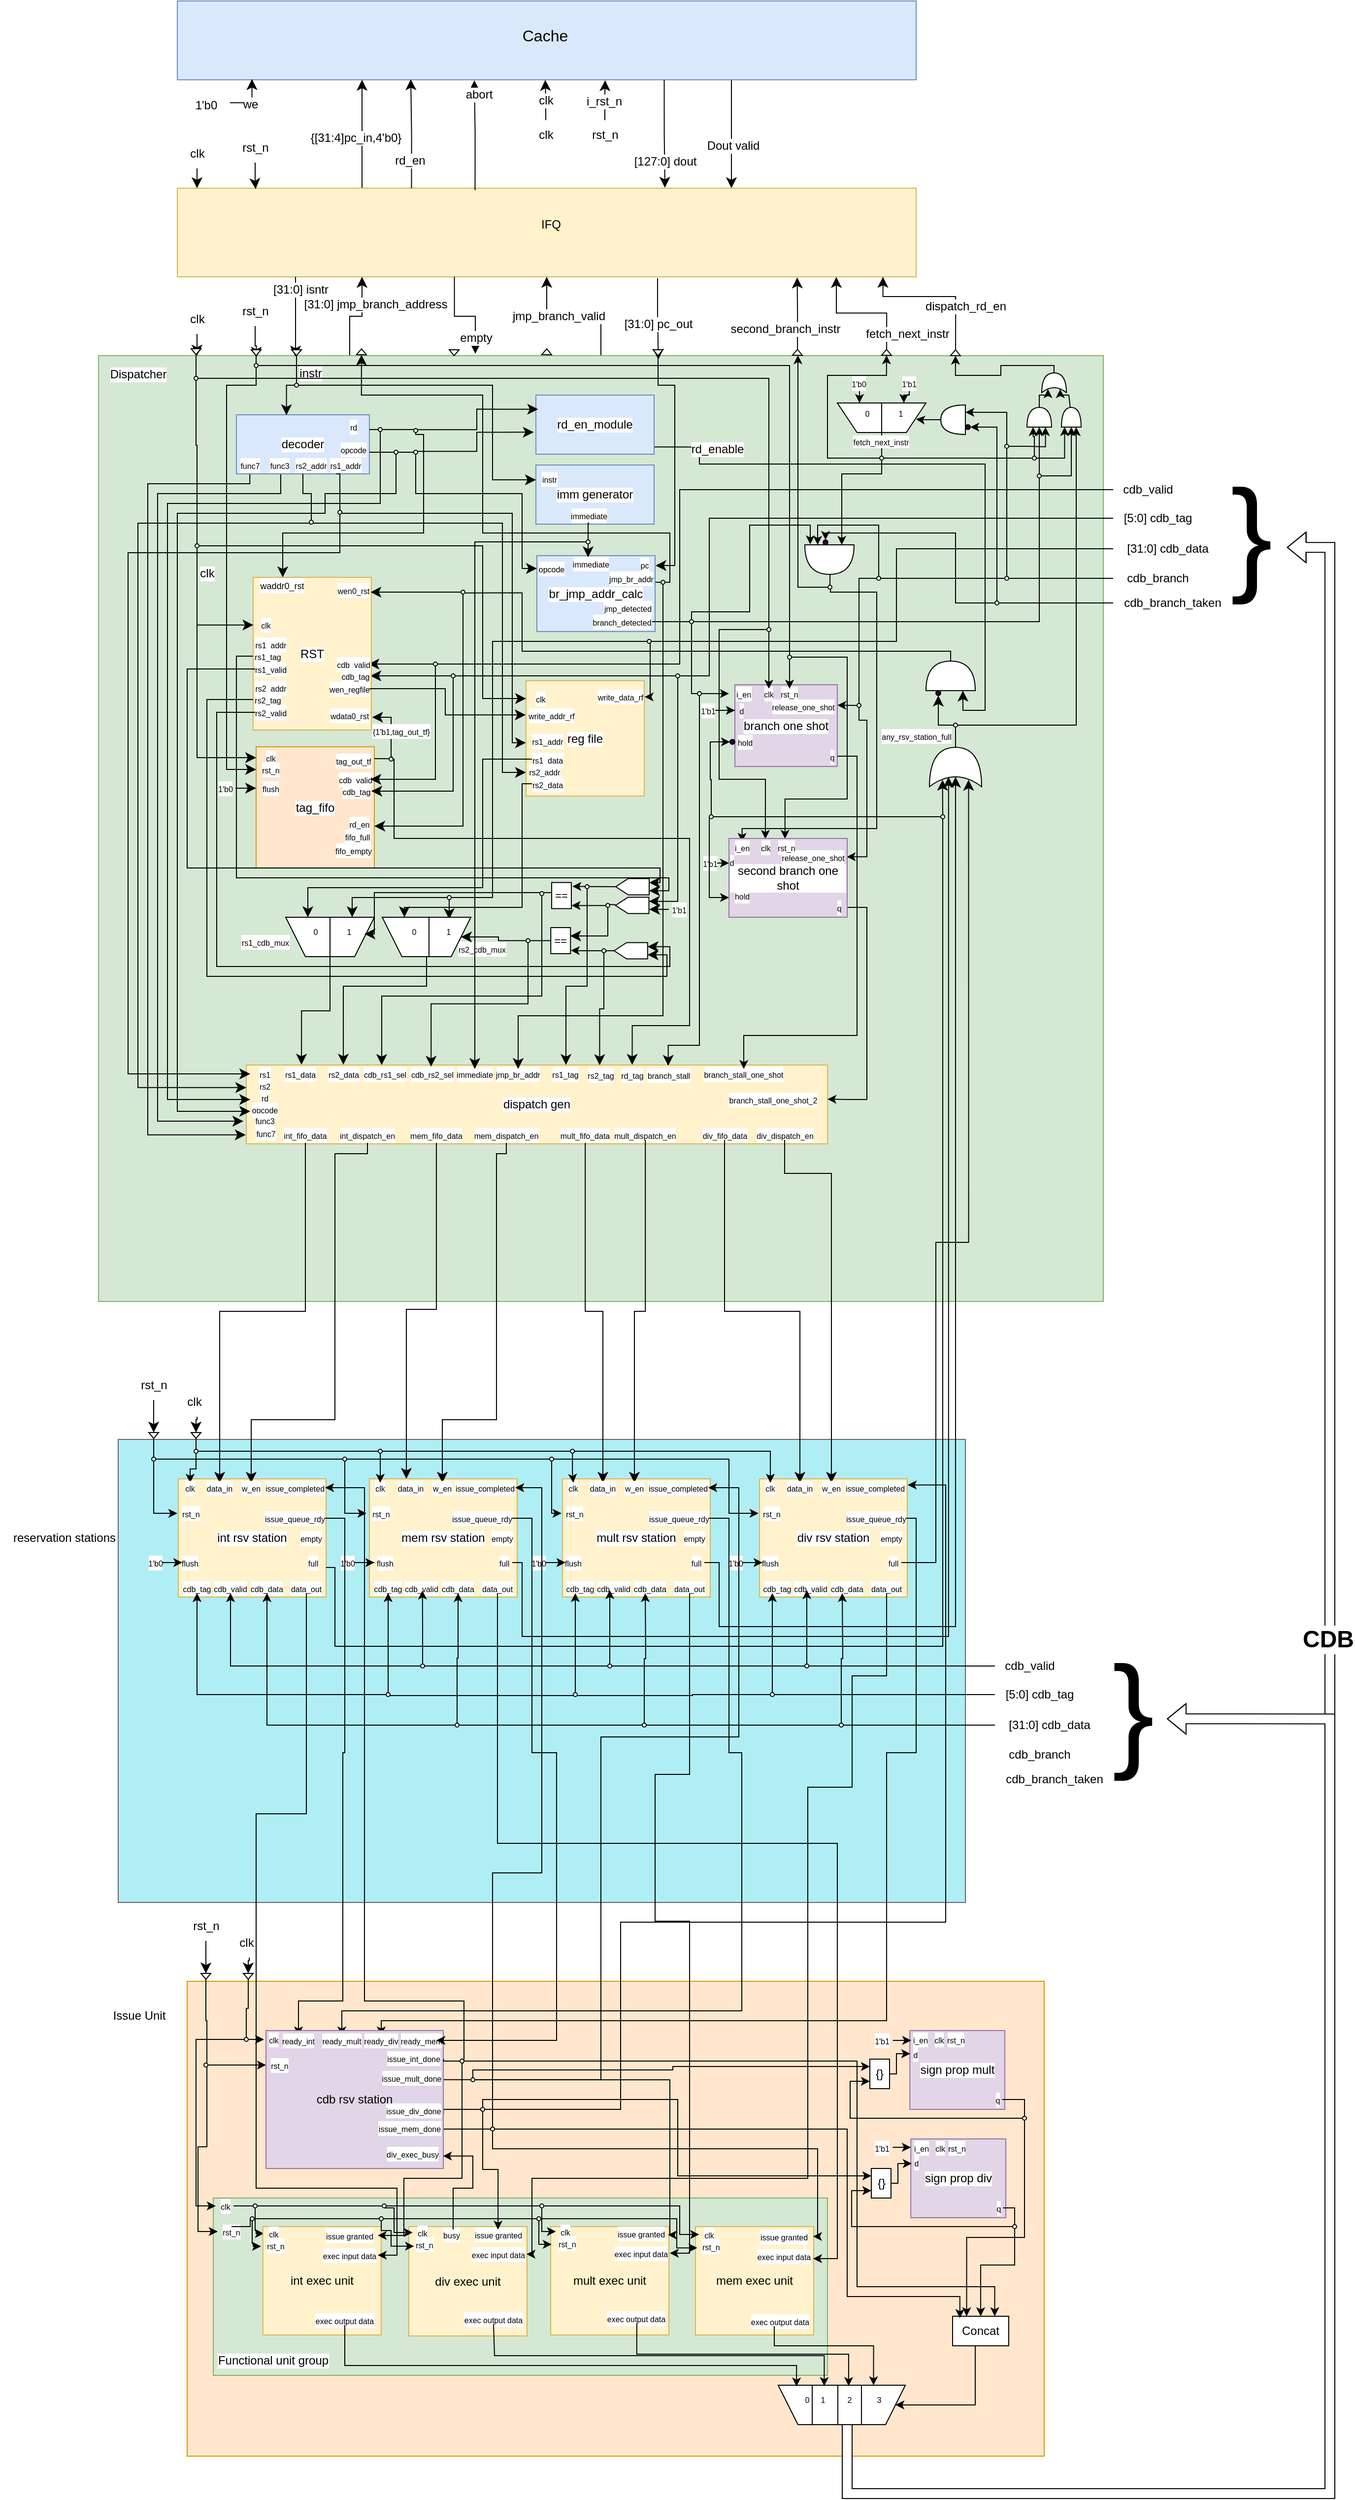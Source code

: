 <mxfile version="25.0.1">
  <diagram name="Page-1" id="PrAhHyFqpY0iZm9ffoHx">
    <mxGraphModel dx="508" dy="746" grid="1" gridSize="10" guides="1" tooltips="1" connect="1" arrows="1" fold="1" page="1" pageScale="1" pageWidth="850" pageHeight="1100" math="0" shadow="0">
      <root>
        <mxCell id="0" />
        <mxCell id="1" parent="0" />
        <mxCell id="sfvwWMNCOpsZ8LelUhja-127" value="" style="whiteSpace=wrap;html=1;shadow=0;fillColor=#B0EEF5;strokeColor=#666666;fontColor=#333333;movable=0;resizable=0;rotatable=0;deletable=0;editable=0;locked=1;connectable=0;" parent="1" vertex="1">
          <mxGeometry x="1140" y="2140" width="860" height="470" as="geometry" />
        </mxCell>
        <mxCell id="_QN9Bqcpa8QOcH6YJn4k-24" style="edgeStyle=orthogonalEdgeStyle;shape=connector;rounded=0;orthogonalLoop=1;jettySize=auto;html=1;exitX=0.75;exitY=1;exitDx=0;exitDy=0;entryX=0.75;entryY=0;entryDx=0;entryDy=0;strokeColor=default;align=center;verticalAlign=middle;fontFamily=Helvetica;fontSize=12;fontColor=default;labelBackgroundColor=default;startSize=8;endArrow=classic;endSize=8;" parent="1" source="_QN9Bqcpa8QOcH6YJn4k-1" target="_QN9Bqcpa8QOcH6YJn4k-3" edge="1">
          <mxGeometry relative="1" as="geometry" />
        </mxCell>
        <mxCell id="_QN9Bqcpa8QOcH6YJn4k-25" value="Dout valid" style="edgeLabel;html=1;align=center;verticalAlign=middle;resizable=0;points=[];fontSize=12;fontFamily=Helvetica;fontColor=default;labelBackgroundColor=default;" parent="_QN9Bqcpa8QOcH6YJn4k-24" vertex="1" connectable="0">
          <mxGeometry x="0.219" y="1" relative="1" as="geometry">
            <mxPoint as="offset" />
          </mxGeometry>
        </mxCell>
        <mxCell id="_QN9Bqcpa8QOcH6YJn4k-1" value="" style="rounded=0;whiteSpace=wrap;html=1;fillColor=#dae8fc;strokeColor=#6c8ebf;" parent="1" vertex="1">
          <mxGeometry x="1200" y="680" width="750" height="80" as="geometry" />
        </mxCell>
        <mxCell id="_QN9Bqcpa8QOcH6YJn4k-2" value="Cache" style="text;html=1;align=center;verticalAlign=middle;resizable=0;points=[];autosize=1;strokeColor=none;fillColor=none;fontSize=16;" parent="1" vertex="1">
          <mxGeometry x="1537.5" y="700" width="70" height="30" as="geometry" />
        </mxCell>
        <mxCell id="_QN9Bqcpa8QOcH6YJn4k-5" style="edgeStyle=orthogonalEdgeStyle;rounded=0;orthogonalLoop=1;jettySize=auto;html=1;exitX=0.25;exitY=0;exitDx=0;exitDy=0;entryX=0.25;entryY=1;entryDx=0;entryDy=0;fontSize=12;startSize=8;endSize=8;" parent="1" source="_QN9Bqcpa8QOcH6YJn4k-3" target="_QN9Bqcpa8QOcH6YJn4k-1" edge="1">
          <mxGeometry relative="1" as="geometry" />
        </mxCell>
        <mxCell id="_QN9Bqcpa8QOcH6YJn4k-6" value="{[31:4]pc_in,4&#39;b0}" style="edgeLabel;html=1;align=center;verticalAlign=middle;resizable=0;points=[];fontSize=12;fontFamily=Helvetica;fontColor=default;labelBackgroundColor=default;" parent="_QN9Bqcpa8QOcH6YJn4k-5" vertex="1" connectable="0">
          <mxGeometry x="0.206" y="-4" relative="1" as="geometry">
            <mxPoint x="-11" y="15" as="offset" />
          </mxGeometry>
        </mxCell>
        <mxCell id="_QN9Bqcpa8QOcH6YJn4k-3" value="" style="whiteSpace=wrap;html=1;shadow=0;fillColor=#fff2cc;strokeColor=#d6b656;" parent="1" vertex="1">
          <mxGeometry x="1200" y="870" width="750" height="90" as="geometry" />
        </mxCell>
        <mxCell id="_QN9Bqcpa8QOcH6YJn4k-4" value="&lt;span style=&quot;font-size: 12px; text-wrap-mode: wrap;&quot;&gt;IFQ&lt;/span&gt;" style="text;html=1;align=center;verticalAlign=middle;resizable=0;points=[];autosize=1;strokeColor=none;fillColor=none;fontSize=16;" parent="1" vertex="1">
          <mxGeometry x="1559.12" y="890" width="40" height="30" as="geometry" />
        </mxCell>
        <mxCell id="_QN9Bqcpa8QOcH6YJn4k-7" style="edgeStyle=orthogonalEdgeStyle;shape=connector;rounded=0;orthogonalLoop=1;jettySize=auto;html=1;entryX=0.316;entryY=0.993;entryDx=0;entryDy=0;entryPerimeter=0;strokeColor=default;align=center;verticalAlign=middle;fontFamily=Helvetica;fontSize=12;fontColor=default;labelBackgroundColor=default;startSize=8;endArrow=classic;endSize=8;exitX=0.317;exitY=0.002;exitDx=0;exitDy=0;exitPerimeter=0;" parent="1" source="_QN9Bqcpa8QOcH6YJn4k-3" target="_QN9Bqcpa8QOcH6YJn4k-1" edge="1">
          <mxGeometry relative="1" as="geometry" />
        </mxCell>
        <mxCell id="_QN9Bqcpa8QOcH6YJn4k-8" value="rd_en" style="edgeLabel;html=1;align=center;verticalAlign=middle;resizable=0;points=[];fontSize=12;fontFamily=Helvetica;fontColor=default;labelBackgroundColor=default;" parent="_QN9Bqcpa8QOcH6YJn4k-7" vertex="1" connectable="0">
          <mxGeometry x="0.233" y="1" relative="1" as="geometry">
            <mxPoint y="40" as="offset" />
          </mxGeometry>
        </mxCell>
        <mxCell id="_QN9Bqcpa8QOcH6YJn4k-9" style="edgeStyle=orthogonalEdgeStyle;shape=connector;rounded=0;orthogonalLoop=1;jettySize=auto;html=1;entryX=0.402;entryY=1.006;entryDx=0;entryDy=0;entryPerimeter=0;strokeColor=default;align=center;verticalAlign=middle;fontFamily=Helvetica;fontSize=12;fontColor=default;labelBackgroundColor=default;startSize=8;endArrow=classic;endSize=8;exitX=0.403;exitY=0.022;exitDx=0;exitDy=0;exitPerimeter=0;" parent="1" source="_QN9Bqcpa8QOcH6YJn4k-3" target="_QN9Bqcpa8QOcH6YJn4k-1" edge="1">
          <mxGeometry relative="1" as="geometry" />
        </mxCell>
        <mxCell id="_QN9Bqcpa8QOcH6YJn4k-10" value="abort" style="edgeLabel;html=1;align=center;verticalAlign=middle;resizable=0;points=[];fontSize=12;fontFamily=Helvetica;fontColor=default;labelBackgroundColor=default;" parent="_QN9Bqcpa8QOcH6YJn4k-9" vertex="1" connectable="0">
          <mxGeometry x="0.755" y="-4" relative="1" as="geometry">
            <mxPoint as="offset" />
          </mxGeometry>
        </mxCell>
        <mxCell id="_QN9Bqcpa8QOcH6YJn4k-12" value="1&#39;b0" style="text;html=1;align=center;verticalAlign=middle;resizable=0;points=[];autosize=1;strokeColor=none;fillColor=none;fontSize=12;fontFamily=Helvetica;fontColor=default;labelBackgroundColor=default;" parent="1" vertex="1">
          <mxGeometry x="1204" y="771" width="50" height="30" as="geometry" />
        </mxCell>
        <mxCell id="_QN9Bqcpa8QOcH6YJn4k-13" style="edgeStyle=orthogonalEdgeStyle;shape=connector;rounded=0;orthogonalLoop=1;jettySize=auto;html=1;entryX=0.101;entryY=0.991;entryDx=0;entryDy=0;entryPerimeter=0;strokeColor=default;align=center;verticalAlign=middle;fontFamily=Helvetica;fontSize=12;fontColor=default;labelBackgroundColor=default;startSize=8;endArrow=classic;endSize=8;exitX=0.987;exitY=0.409;exitDx=0;exitDy=0;exitPerimeter=0;" parent="1" source="_QN9Bqcpa8QOcH6YJn4k-12" target="_QN9Bqcpa8QOcH6YJn4k-1" edge="1">
          <mxGeometry relative="1" as="geometry" />
        </mxCell>
        <mxCell id="_QN9Bqcpa8QOcH6YJn4k-14" value="we" style="edgeLabel;html=1;align=center;verticalAlign=middle;resizable=0;points=[];fontSize=12;fontFamily=Helvetica;fontColor=default;labelBackgroundColor=default;" parent="_QN9Bqcpa8QOcH6YJn4k-13" vertex="1" connectable="0">
          <mxGeometry x="-0.137" y="-1" relative="1" as="geometry">
            <mxPoint as="offset" />
          </mxGeometry>
        </mxCell>
        <mxCell id="_QN9Bqcpa8QOcH6YJn4k-15" value="clk" style="text;html=1;align=center;verticalAlign=middle;resizable=0;points=[];autosize=1;strokeColor=none;fillColor=none;fontSize=12;fontFamily=Helvetica;fontColor=default;labelBackgroundColor=default;" parent="1" vertex="1">
          <mxGeometry x="1554" y="801" width="40" height="30" as="geometry" />
        </mxCell>
        <mxCell id="_QN9Bqcpa8QOcH6YJn4k-17" style="edgeStyle=orthogonalEdgeStyle;shape=connector;rounded=0;orthogonalLoop=1;jettySize=auto;html=1;entryX=0.498;entryY=1.002;entryDx=0;entryDy=0;entryPerimeter=0;strokeColor=default;align=center;verticalAlign=middle;fontFamily=Helvetica;fontSize=12;fontColor=default;labelBackgroundColor=default;startSize=8;endArrow=classic;endSize=8;" parent="1" source="_QN9Bqcpa8QOcH6YJn4k-15" target="_QN9Bqcpa8QOcH6YJn4k-1" edge="1">
          <mxGeometry relative="1" as="geometry" />
        </mxCell>
        <mxCell id="_QN9Bqcpa8QOcH6YJn4k-18" value="clk" style="edgeLabel;html=1;align=center;verticalAlign=middle;resizable=0;points=[];fontSize=12;fontFamily=Helvetica;fontColor=default;labelBackgroundColor=default;" parent="_QN9Bqcpa8QOcH6YJn4k-17" vertex="1" connectable="0">
          <mxGeometry x="0.006" relative="1" as="geometry">
            <mxPoint as="offset" />
          </mxGeometry>
        </mxCell>
        <mxCell id="_QN9Bqcpa8QOcH6YJn4k-19" value="rst_n" style="text;html=1;align=center;verticalAlign=middle;resizable=0;points=[];autosize=1;strokeColor=none;fillColor=none;fontSize=12;fontFamily=Helvetica;fontColor=default;labelBackgroundColor=default;" parent="1" vertex="1">
          <mxGeometry x="1609" y="801" width="50" height="30" as="geometry" />
        </mxCell>
        <mxCell id="_QN9Bqcpa8QOcH6YJn4k-20" style="edgeStyle=orthogonalEdgeStyle;shape=connector;rounded=0;orthogonalLoop=1;jettySize=auto;html=1;entryX=0.579;entryY=1.006;entryDx=0;entryDy=0;entryPerimeter=0;strokeColor=default;align=center;verticalAlign=middle;fontFamily=Helvetica;fontSize=12;fontColor=default;labelBackgroundColor=default;startSize=8;endArrow=classic;endSize=8;" parent="1" source="_QN9Bqcpa8QOcH6YJn4k-19" target="_QN9Bqcpa8QOcH6YJn4k-1" edge="1">
          <mxGeometry relative="1" as="geometry" />
        </mxCell>
        <mxCell id="_QN9Bqcpa8QOcH6YJn4k-21" value="i_rst_n" style="edgeLabel;html=1;align=center;verticalAlign=middle;resizable=0;points=[];fontSize=12;fontFamily=Helvetica;fontColor=default;labelBackgroundColor=default;" parent="_QN9Bqcpa8QOcH6YJn4k-20" vertex="1" connectable="0">
          <mxGeometry x="-0.076" y="1" relative="1" as="geometry">
            <mxPoint as="offset" />
          </mxGeometry>
        </mxCell>
        <mxCell id="_QN9Bqcpa8QOcH6YJn4k-22" style="edgeStyle=orthogonalEdgeStyle;shape=connector;rounded=0;orthogonalLoop=1;jettySize=auto;html=1;exitX=0.659;exitY=1.001;exitDx=0;exitDy=0;entryX=0.66;entryY=-0.005;entryDx=0;entryDy=0;entryPerimeter=0;strokeColor=default;align=center;verticalAlign=middle;fontFamily=Helvetica;fontSize=12;fontColor=default;labelBackgroundColor=default;startSize=8;endArrow=classic;endSize=8;exitPerimeter=0;" parent="1" source="_QN9Bqcpa8QOcH6YJn4k-1" target="_QN9Bqcpa8QOcH6YJn4k-3" edge="1">
          <mxGeometry relative="1" as="geometry" />
        </mxCell>
        <mxCell id="_QN9Bqcpa8QOcH6YJn4k-23" value="[127:0] dout" style="edgeLabel;html=1;align=center;verticalAlign=middle;resizable=0;points=[];fontSize=12;fontFamily=Helvetica;fontColor=default;labelBackgroundColor=default;" parent="_QN9Bqcpa8QOcH6YJn4k-22" vertex="1" connectable="0">
          <mxGeometry x="0.509" relative="1" as="geometry">
            <mxPoint as="offset" />
          </mxGeometry>
        </mxCell>
        <mxCell id="_QN9Bqcpa8QOcH6YJn4k-26" value="clk" style="text;html=1;align=center;verticalAlign=middle;resizable=0;points=[];autosize=1;strokeColor=none;fillColor=none;fontSize=12;fontFamily=Helvetica;fontColor=default;labelBackgroundColor=default;" parent="1" vertex="1">
          <mxGeometry x="1200" y="820" width="40" height="30" as="geometry" />
        </mxCell>
        <mxCell id="_QN9Bqcpa8QOcH6YJn4k-27" style="edgeStyle=orthogonalEdgeStyle;shape=connector;rounded=0;orthogonalLoop=1;jettySize=auto;html=1;entryX=0.026;entryY=0.004;entryDx=0;entryDy=0;entryPerimeter=0;strokeColor=default;align=center;verticalAlign=middle;fontFamily=Helvetica;fontSize=12;fontColor=default;labelBackgroundColor=default;startSize=8;endArrow=classic;endSize=8;" parent="1" source="_QN9Bqcpa8QOcH6YJn4k-26" target="_QN9Bqcpa8QOcH6YJn4k-3" edge="1">
          <mxGeometry relative="1" as="geometry">
            <mxPoint x="1220" y="670" as="targetPoint" />
          </mxGeometry>
        </mxCell>
        <mxCell id="_QN9Bqcpa8QOcH6YJn4k-29" value="rst_n" style="text;html=1;align=center;verticalAlign=middle;resizable=0;points=[];autosize=1;strokeColor=none;fillColor=none;fontSize=12;fontFamily=Helvetica;fontColor=default;labelBackgroundColor=default;" parent="1" vertex="1">
          <mxGeometry x="1254" y="814" width="50" height="30" as="geometry" />
        </mxCell>
        <mxCell id="_QN9Bqcpa8QOcH6YJn4k-30" style="edgeStyle=orthogonalEdgeStyle;shape=connector;rounded=0;orthogonalLoop=1;jettySize=auto;html=1;entryX=0.106;entryY=0.01;entryDx=0;entryDy=0;entryPerimeter=0;strokeColor=default;align=center;verticalAlign=middle;fontFamily=Helvetica;fontSize=12;fontColor=default;labelBackgroundColor=default;startSize=8;endArrow=classic;endSize=8;" parent="1" source="_QN9Bqcpa8QOcH6YJn4k-29" target="_QN9Bqcpa8QOcH6YJn4k-3" edge="1">
          <mxGeometry relative="1" as="geometry">
            <mxPoint x="1280" y="671" as="targetPoint" />
          </mxGeometry>
        </mxCell>
        <mxCell id="_QN9Bqcpa8QOcH6YJn4k-36" style="edgeStyle=orthogonalEdgeStyle;shape=connector;rounded=0;orthogonalLoop=1;jettySize=auto;html=1;exitX=0.25;exitY=0;exitDx=0;exitDy=0;entryX=0.25;entryY=1;entryDx=0;entryDy=0;strokeColor=default;align=center;verticalAlign=middle;fontFamily=Helvetica;fontSize=12;fontColor=default;labelBackgroundColor=default;startSize=8;endArrow=classic;endSize=8;" parent="1" source="_QN9Bqcpa8QOcH6YJn4k-32" target="_QN9Bqcpa8QOcH6YJn4k-3" edge="1">
          <mxGeometry relative="1" as="geometry" />
        </mxCell>
        <mxCell id="_QN9Bqcpa8QOcH6YJn4k-37" value="[31:0] jmp_branch_address" style="edgeLabel;html=1;align=center;verticalAlign=middle;resizable=0;points=[];fontSize=12;fontFamily=Helvetica;fontColor=default;labelBackgroundColor=default;" parent="_QN9Bqcpa8QOcH6YJn4k-36" vertex="1" connectable="0">
          <mxGeometry x="0.197" y="1" relative="1" as="geometry">
            <mxPoint x="14" y="-9" as="offset" />
          </mxGeometry>
        </mxCell>
        <mxCell id="_QN9Bqcpa8QOcH6YJn4k-38" style="edgeStyle=orthogonalEdgeStyle;shape=connector;rounded=0;orthogonalLoop=1;jettySize=auto;html=1;entryX=0.5;entryY=1;entryDx=0;entryDy=0;strokeColor=default;align=center;verticalAlign=middle;fontFamily=Helvetica;fontSize=12;fontColor=default;labelBackgroundColor=default;startSize=8;endArrow=classic;endSize=8;" parent="1" source="_QN9Bqcpa8QOcH6YJn4k-32" target="_QN9Bqcpa8QOcH6YJn4k-3" edge="1">
          <mxGeometry relative="1" as="geometry" />
        </mxCell>
        <mxCell id="_QN9Bqcpa8QOcH6YJn4k-39" value="jmp_branch_valid" style="edgeLabel;html=1;align=center;verticalAlign=middle;resizable=0;points=[];fontSize=12;fontFamily=Helvetica;fontColor=default;labelBackgroundColor=default;" parent="_QN9Bqcpa8QOcH6YJn4k-38" vertex="1" connectable="0">
          <mxGeometry x="0.231" relative="1" as="geometry">
            <mxPoint as="offset" />
          </mxGeometry>
        </mxCell>
        <mxCell id="_QN9Bqcpa8QOcH6YJn4k-40" style="edgeStyle=orthogonalEdgeStyle;shape=connector;rounded=0;orthogonalLoop=1;jettySize=auto;html=1;exitX=1;exitY=0.5;exitDx=0;exitDy=0;entryX=0.892;entryY=1.002;entryDx=0;entryDy=0;strokeColor=default;align=center;verticalAlign=middle;fontFamily=Helvetica;fontSize=12;fontColor=default;labelBackgroundColor=default;startSize=8;endArrow=classic;endSize=8;entryPerimeter=0;" parent="1" source="sfvwWMNCOpsZ8LelUhja-80" target="_QN9Bqcpa8QOcH6YJn4k-3" edge="1">
          <mxGeometry relative="1" as="geometry" />
        </mxCell>
        <mxCell id="_QN9Bqcpa8QOcH6YJn4k-41" value="fetch_next_instr" style="edgeLabel;html=1;align=center;verticalAlign=middle;resizable=0;points=[];fontSize=12;fontFamily=Helvetica;fontColor=default;labelBackgroundColor=default;" parent="_QN9Bqcpa8QOcH6YJn4k-40" vertex="1" connectable="0">
          <mxGeometry x="0.265" y="-2" relative="1" as="geometry">
            <mxPoint x="63" y="23" as="offset" />
          </mxGeometry>
        </mxCell>
        <mxCell id="_QN9Bqcpa8QOcH6YJn4k-32" value="" style="whiteSpace=wrap;html=1;shadow=0;movable=0;resizable=0;rotatable=0;deletable=0;editable=0;locked=1;connectable=0;fillColor=#d5e8d4;strokeColor=#82b366;" parent="1" vertex="1">
          <mxGeometry x="1120" y="1040" width="1020" height="960" as="geometry" />
        </mxCell>
        <mxCell id="_QN9Bqcpa8QOcH6YJn4k-33" value="Dispatcher" style="text;html=1;align=center;verticalAlign=middle;resizable=0;points=[];autosize=1;strokeColor=none;fillColor=none;fontSize=12;fontFamily=Helvetica;fontColor=default;labelBackgroundColor=default;" parent="1" vertex="1">
          <mxGeometry x="1120" y="1044" width="80" height="30" as="geometry" />
        </mxCell>
        <mxCell id="_QN9Bqcpa8QOcH6YJn4k-58" style="edgeStyle=orthogonalEdgeStyle;shape=flexArrow;rounded=0;orthogonalLoop=1;jettySize=auto;html=1;align=center;verticalAlign=middle;fontFamily=Helvetica;fontSize=12;fontColor=default;labelBackgroundColor=default;endArrow=classic;exitX=0.5;exitY=0;exitDx=0;exitDy=0;strokeWidth=1;entryX=1.019;entryY=0.58;entryDx=0;entryDy=0;entryPerimeter=0;endSize=6;targetPerimeterSpacing=0;fillColor=default;" parent="1" source="uv0zTxjoP26drkuEgA2P-86" target="_QN9Bqcpa8QOcH6YJn4k-65" edge="1">
          <mxGeometry relative="1" as="geometry">
            <mxPoint x="2000" y="1299" as="targetPoint" />
            <Array as="points">
              <mxPoint x="1880" y="3140" />
              <mxPoint x="1880" y="3210" />
              <mxPoint x="2370" y="3210" />
              <mxPoint x="2370" y="1235" />
            </Array>
          </mxGeometry>
        </mxCell>
        <mxCell id="_QN9Bqcpa8QOcH6YJn4k-59" value="CDB" style="edgeLabel;html=1;align=center;verticalAlign=middle;resizable=0;points=[];fontSize=24;fontFamily=Helvetica;fontColor=default;labelBackgroundColor=default;fontStyle=1" parent="_QN9Bqcpa8QOcH6YJn4k-58" vertex="1" connectable="0">
          <mxGeometry x="0.109" y="2" relative="1" as="geometry">
            <mxPoint as="offset" />
          </mxGeometry>
        </mxCell>
        <mxCell id="_QN9Bqcpa8QOcH6YJn4k-34" value="" style="whiteSpace=wrap;html=1;shadow=0;fillColor=#ffe6cc;strokeColor=#d79b00;movable=0;resizable=0;rotatable=0;deletable=0;editable=0;locked=1;connectable=0;" parent="1" vertex="1">
          <mxGeometry x="1210" y="2690" width="870" height="482" as="geometry" />
        </mxCell>
        <mxCell id="_QN9Bqcpa8QOcH6YJn4k-35" value="Issue Unit" style="text;html=1;align=center;verticalAlign=middle;resizable=0;points=[];autosize=1;strokeColor=none;fillColor=none;fontSize=12;fontFamily=Helvetica;fontColor=default;labelBackgroundColor=default;" parent="1" vertex="1">
          <mxGeometry x="1121" y="2710" width="80" height="30" as="geometry" />
        </mxCell>
        <mxCell id="_QN9Bqcpa8QOcH6YJn4k-42" style="edgeStyle=orthogonalEdgeStyle;shape=connector;rounded=0;orthogonalLoop=1;jettySize=auto;html=1;exitX=1;exitY=0.5;exitDx=0;exitDy=0;entryX=0.839;entryY=1.007;entryDx=0;entryDy=0;entryPerimeter=0;strokeColor=default;align=center;verticalAlign=middle;fontFamily=Helvetica;fontSize=12;fontColor=default;labelBackgroundColor=default;startSize=8;endArrow=classic;endSize=8;" parent="1" source="_QN9Bqcpa8QOcH6YJn4k-249" target="_QN9Bqcpa8QOcH6YJn4k-3" edge="1">
          <mxGeometry relative="1" as="geometry">
            <mxPoint x="1965.25" y="958.004" as="targetPoint" />
          </mxGeometry>
        </mxCell>
        <mxCell id="_QN9Bqcpa8QOcH6YJn4k-43" value="second_branch_instr" style="edgeLabel;html=1;align=center;verticalAlign=middle;resizable=0;points=[];fontSize=12;fontFamily=Helvetica;fontColor=default;labelBackgroundColor=default;" parent="_QN9Bqcpa8QOcH6YJn4k-42" vertex="1" connectable="0">
          <mxGeometry x="0.573" y="1" relative="1" as="geometry">
            <mxPoint x="-12" y="36" as="offset" />
          </mxGeometry>
        </mxCell>
        <mxCell id="_QN9Bqcpa8QOcH6YJn4k-44" style="edgeStyle=orthogonalEdgeStyle;shape=connector;rounded=0;orthogonalLoop=1;jettySize=auto;html=1;entryX=1.667;entryY=0.467;entryDx=0;entryDy=0;entryPerimeter=0;strokeColor=default;align=center;verticalAlign=middle;fontFamily=Helvetica;fontSize=12;fontColor=default;labelBackgroundColor=default;startSize=8;endArrow=classic;endSize=8;exitX=0.65;exitY=1.015;exitDx=0;exitDy=0;exitPerimeter=0;" parent="1" source="_QN9Bqcpa8QOcH6YJn4k-3" target="_QN9Bqcpa8QOcH6YJn4k-111" edge="1">
          <mxGeometry relative="1" as="geometry" />
        </mxCell>
        <mxCell id="_QN9Bqcpa8QOcH6YJn4k-45" value="[31:0] pc_out" style="edgeLabel;html=1;align=center;verticalAlign=middle;resizable=0;points=[];fontSize=12;fontFamily=Helvetica;fontColor=default;labelBackgroundColor=default;" parent="_QN9Bqcpa8QOcH6YJn4k-44" vertex="1" connectable="0">
          <mxGeometry x="0.664" y="-1" relative="1" as="geometry">
            <mxPoint y="-22" as="offset" />
          </mxGeometry>
        </mxCell>
        <mxCell id="_QN9Bqcpa8QOcH6YJn4k-46" style="edgeStyle=orthogonalEdgeStyle;shape=connector;rounded=0;orthogonalLoop=1;jettySize=auto;html=1;strokeColor=default;align=center;verticalAlign=middle;fontFamily=Helvetica;fontSize=12;fontColor=default;labelBackgroundColor=default;startSize=8;endArrow=classic;endSize=8;" parent="1" edge="1">
          <mxGeometry relative="1" as="geometry">
            <mxPoint x="1320" y="960" as="sourcePoint" />
            <mxPoint x="1320" y="1041" as="targetPoint" />
          </mxGeometry>
        </mxCell>
        <mxCell id="_QN9Bqcpa8QOcH6YJn4k-47" value="[31:0] isntr" style="edgeLabel;html=1;align=center;verticalAlign=middle;resizable=0;points=[];fontSize=12;fontFamily=Helvetica;fontColor=default;labelBackgroundColor=default;" parent="_QN9Bqcpa8QOcH6YJn4k-46" vertex="1" connectable="0">
          <mxGeometry x="0.432" y="-2" relative="1" as="geometry">
            <mxPoint x="7" y="-45" as="offset" />
          </mxGeometry>
        </mxCell>
        <mxCell id="_QN9Bqcpa8QOcH6YJn4k-48" style="edgeStyle=orthogonalEdgeStyle;shape=connector;rounded=0;orthogonalLoop=1;jettySize=auto;html=1;exitX=0.375;exitY=0.998;exitDx=0;exitDy=0;entryX=0.375;entryY=-0.002;entryDx=0;entryDy=0;entryPerimeter=0;strokeColor=default;align=center;verticalAlign=middle;fontFamily=Helvetica;fontSize=12;fontColor=default;labelBackgroundColor=default;startSize=8;endArrow=classic;endSize=8;exitPerimeter=0;" parent="1" source="_QN9Bqcpa8QOcH6YJn4k-3" target="_QN9Bqcpa8QOcH6YJn4k-32" edge="1">
          <mxGeometry relative="1" as="geometry" />
        </mxCell>
        <mxCell id="_QN9Bqcpa8QOcH6YJn4k-49" value="empty" style="edgeLabel;html=1;align=center;verticalAlign=middle;resizable=0;points=[];fontSize=12;fontFamily=Helvetica;fontColor=default;labelBackgroundColor=default;" parent="_QN9Bqcpa8QOcH6YJn4k-48" vertex="1" connectable="0">
          <mxGeometry x="0.682" relative="1" as="geometry">
            <mxPoint as="offset" />
          </mxGeometry>
        </mxCell>
        <mxCell id="_QN9Bqcpa8QOcH6YJn4k-50" value="clk" style="text;html=1;align=center;verticalAlign=middle;resizable=0;points=[];autosize=1;strokeColor=none;fillColor=none;fontSize=12;fontFamily=Helvetica;fontColor=default;labelBackgroundColor=default;" parent="1" vertex="1">
          <mxGeometry x="1200" y="988" width="40" height="30" as="geometry" />
        </mxCell>
        <mxCell id="_QN9Bqcpa8QOcH6YJn4k-51" style="edgeStyle=orthogonalEdgeStyle;shape=connector;rounded=0;orthogonalLoop=1;jettySize=auto;html=1;strokeColor=default;align=center;verticalAlign=middle;fontFamily=Helvetica;fontSize=12;fontColor=default;labelBackgroundColor=default;startSize=8;endArrow=classic;endSize=8;" parent="1" source="_QN9Bqcpa8QOcH6YJn4k-50" edge="1">
          <mxGeometry relative="1" as="geometry">
            <mxPoint x="1220" y="1040" as="targetPoint" />
          </mxGeometry>
        </mxCell>
        <mxCell id="_QN9Bqcpa8QOcH6YJn4k-53" value="rst_n" style="text;html=1;align=center;verticalAlign=middle;resizable=0;points=[];autosize=1;strokeColor=none;fillColor=none;fontSize=12;fontFamily=Helvetica;fontColor=default;labelBackgroundColor=default;" parent="1" vertex="1">
          <mxGeometry x="1254" y="980" width="50" height="30" as="geometry" />
        </mxCell>
        <mxCell id="_QN9Bqcpa8QOcH6YJn4k-54" style="edgeStyle=orthogonalEdgeStyle;shape=connector;rounded=0;orthogonalLoop=1;jettySize=auto;html=1;entryX=1.34;entryY=0.485;entryDx=0;entryDy=0;entryPerimeter=0;strokeColor=default;align=center;verticalAlign=middle;fontFamily=Helvetica;fontSize=12;fontColor=default;labelBackgroundColor=default;startSize=8;endArrow=classic;endSize=8;" parent="1" source="_QN9Bqcpa8QOcH6YJn4k-53" target="_QN9Bqcpa8QOcH6YJn4k-108" edge="1">
          <mxGeometry relative="1" as="geometry">
            <mxPoint x="1280" y="1058" as="targetPoint" />
          </mxGeometry>
        </mxCell>
        <mxCell id="_QN9Bqcpa8QOcH6YJn4k-56" style="edgeStyle=orthogonalEdgeStyle;shape=connector;rounded=0;orthogonalLoop=1;jettySize=auto;html=1;entryX=0.955;entryY=1;entryDx=0;entryDy=0;entryPerimeter=0;strokeColor=default;align=center;verticalAlign=middle;fontFamily=Helvetica;fontSize=12;fontColor=default;labelBackgroundColor=default;startSize=8;endArrow=classic;endSize=8;exitX=1;exitY=0.5;exitDx=0;exitDy=0;" parent="1" source="_QN9Bqcpa8QOcH6YJn4k-250" target="_QN9Bqcpa8QOcH6YJn4k-3" edge="1">
          <mxGeometry relative="1" as="geometry">
            <mxPoint x="1850" y="1030" as="sourcePoint" />
            <Array as="points">
              <mxPoint x="1990" y="980" />
              <mxPoint x="1916" y="980" />
            </Array>
          </mxGeometry>
        </mxCell>
        <mxCell id="_QN9Bqcpa8QOcH6YJn4k-57" value="dispatch_rd_en" style="edgeLabel;html=1;align=center;verticalAlign=middle;resizable=0;points=[];fontSize=12;fontFamily=Helvetica;fontColor=default;labelBackgroundColor=default;" parent="_QN9Bqcpa8QOcH6YJn4k-56" vertex="1" connectable="0">
          <mxGeometry x="-0.291" y="-1" relative="1" as="geometry">
            <mxPoint x="9" y="8" as="offset" />
          </mxGeometry>
        </mxCell>
        <mxCell id="_QN9Bqcpa8QOcH6YJn4k-187" style="edgeStyle=orthogonalEdgeStyle;shape=connector;rounded=0;orthogonalLoop=1;jettySize=auto;html=1;entryX=1;entryY=0.5;entryDx=0;entryDy=0;strokeColor=default;align=center;verticalAlign=middle;fontFamily=Helvetica;fontSize=12;fontColor=default;labelBackgroundColor=default;startSize=8;endArrow=classic;endSize=8;" parent="1" source="_QN9Bqcpa8QOcH6YJn4k-190" target="_QN9Bqcpa8QOcH6YJn4k-169" edge="1">
          <mxGeometry relative="1" as="geometry" />
        </mxCell>
        <mxCell id="_QN9Bqcpa8QOcH6YJn4k-60" value="[5:0] cdb_tag" style="text;html=1;align=center;verticalAlign=middle;resizable=0;points=[];autosize=1;strokeColor=none;fillColor=none;fontSize=12;fontFamily=Helvetica;fontColor=default;labelBackgroundColor=default;" parent="1" vertex="1">
          <mxGeometry x="2150" y="1190" width="90" height="30" as="geometry" />
        </mxCell>
        <mxCell id="_QN9Bqcpa8QOcH6YJn4k-186" style="edgeStyle=orthogonalEdgeStyle;shape=connector;rounded=0;orthogonalLoop=1;jettySize=auto;html=1;entryX=1;entryY=0.5;entryDx=0;entryDy=0;strokeColor=default;align=center;verticalAlign=middle;fontFamily=Helvetica;fontSize=12;fontColor=default;labelBackgroundColor=default;startSize=8;endArrow=classic;endSize=8;" parent="1" source="_QN9Bqcpa8QOcH6YJn4k-188" target="_QN9Bqcpa8QOcH6YJn4k-168" edge="1">
          <mxGeometry relative="1" as="geometry">
            <Array as="points" />
          </mxGeometry>
        </mxCell>
        <mxCell id="_QN9Bqcpa8QOcH6YJn4k-61" value="cdb_valid" style="text;html=1;align=center;verticalAlign=middle;resizable=0;points=[];autosize=1;strokeColor=none;fillColor=none;fontSize=12;fontFamily=Helvetica;fontColor=default;labelBackgroundColor=default;" parent="1" vertex="1">
          <mxGeometry x="2150" y="1161" width="70" height="30" as="geometry" />
        </mxCell>
        <mxCell id="_QN9Bqcpa8QOcH6YJn4k-205" style="edgeStyle=orthogonalEdgeStyle;shape=connector;rounded=0;orthogonalLoop=1;jettySize=auto;html=1;entryX=0.25;entryY=1;entryDx=0;entryDy=0;strokeColor=default;align=center;verticalAlign=middle;fontFamily=Helvetica;fontSize=12;fontColor=default;labelBackgroundColor=default;startSize=8;endArrow=classic;endSize=8;" parent="1" source="_QN9Bqcpa8QOcH6YJn4k-206" target="_QN9Bqcpa8QOcH6YJn4k-90" edge="1">
          <mxGeometry relative="1" as="geometry">
            <Array as="points">
              <mxPoint x="1378" y="1590" />
            </Array>
          </mxGeometry>
        </mxCell>
        <mxCell id="_QN9Bqcpa8QOcH6YJn4k-62" value="[31:0] cdb_data" style="text;html=1;align=center;verticalAlign=middle;resizable=0;points=[];autosize=1;strokeColor=none;fillColor=none;fontSize=12;fontFamily=Helvetica;fontColor=default;labelBackgroundColor=default;" parent="1" vertex="1">
          <mxGeometry x="2150" y="1221" width="110" height="30" as="geometry" />
        </mxCell>
        <mxCell id="sfvwWMNCOpsZ8LelUhja-19" style="edgeStyle=orthogonalEdgeStyle;rounded=0;orthogonalLoop=1;jettySize=auto;html=1;entryX=1;entryY=0.25;entryDx=0;entryDy=0;exitX=0;exitY=0.5;exitDx=0;exitDy=0;" parent="1" source="sfvwWMNCOpsZ8LelUhja-48" target="_QN9Bqcpa8QOcH6YJn4k-97" edge="1">
          <mxGeometry relative="1" as="geometry">
            <Array as="points">
              <mxPoint x="1890" y="1395" />
            </Array>
          </mxGeometry>
        </mxCell>
        <mxCell id="_QN9Bqcpa8QOcH6YJn4k-63" value="cdb_branch" style="text;html=1;align=center;verticalAlign=middle;resizable=0;points=[];autosize=1;strokeColor=none;fillColor=none;fontSize=12;fontFamily=Helvetica;fontColor=default;labelBackgroundColor=default;" parent="1" vertex="1">
          <mxGeometry x="2150" y="1251" width="90" height="30" as="geometry" />
        </mxCell>
        <mxCell id="sfvwWMNCOpsZ8LelUhja-63" style="edgeStyle=orthogonalEdgeStyle;rounded=0;orthogonalLoop=1;jettySize=auto;html=1;entryX=0.5;entryY=0;entryDx=0;entryDy=0;" parent="1" source="sfvwWMNCOpsZ8LelUhja-95" target="sfvwWMNCOpsZ8LelUhja-56" edge="1">
          <mxGeometry relative="1" as="geometry">
            <Array as="points">
              <mxPoint x="1990" y="1291" />
              <mxPoint x="1990" y="1220" />
              <mxPoint x="1858" y="1220" />
            </Array>
          </mxGeometry>
        </mxCell>
        <mxCell id="_QN9Bqcpa8QOcH6YJn4k-64" value="cdb_branch_taken" style="text;html=1;align=center;verticalAlign=middle;resizable=0;points=[];autosize=1;strokeColor=none;fillColor=none;fontSize=12;fontFamily=Helvetica;fontColor=default;labelBackgroundColor=default;" parent="1" vertex="1">
          <mxGeometry x="2150" y="1276" width="120" height="30" as="geometry" />
        </mxCell>
        <mxCell id="_QN9Bqcpa8QOcH6YJn4k-65" value="&lt;font style=&quot;font-size: 128px;&quot;&gt;}&lt;/font&gt;" style="text;html=1;align=center;verticalAlign=middle;resizable=0;points=[];autosize=1;strokeColor=none;fillColor=none;fontSize=12;fontFamily=Helvetica;fontColor=default;labelBackgroundColor=default;" parent="1" vertex="1">
          <mxGeometry x="2255" y="1136" width="70" height="170" as="geometry" />
        </mxCell>
        <mxCell id="_QN9Bqcpa8QOcH6YJn4k-133" style="edgeStyle=orthogonalEdgeStyle;shape=connector;rounded=0;orthogonalLoop=1;jettySize=auto;html=1;exitX=1;exitY=0.5;exitDx=0;exitDy=0;strokeColor=default;align=center;verticalAlign=middle;fontFamily=Helvetica;fontSize=12;fontColor=default;labelBackgroundColor=default;startSize=8;endArrow=classic;endSize=8;entryX=-0.001;entryY=0.538;entryDx=0;entryDy=0;entryPerimeter=0;" parent="1" source="_QN9Bqcpa8QOcH6YJn4k-314" target="_QN9Bqcpa8QOcH6YJn4k-94" edge="1">
          <mxGeometry relative="1" as="geometry">
            <mxPoint x="1364.943" y="1190" as="targetPoint" />
            <Array as="points">
              <mxPoint x="1365" y="1199" />
              <mxPoint x="1540" y="1200" />
              <mxPoint x="1540" y="1433" />
            </Array>
          </mxGeometry>
        </mxCell>
        <mxCell id="_QN9Bqcpa8QOcH6YJn4k-135" style="edgeStyle=orthogonalEdgeStyle;shape=connector;rounded=0;orthogonalLoop=1;jettySize=auto;html=1;exitX=0.5;exitY=1;exitDx=0;exitDy=0;strokeColor=default;align=center;verticalAlign=middle;fontFamily=Helvetica;fontSize=12;fontColor=default;labelBackgroundColor=default;startSize=8;endArrow=classic;endSize=8;entryX=-0.001;entryY=0.795;entryDx=0;entryDy=0;entryPerimeter=0;" parent="1" source="_QN9Bqcpa8QOcH6YJn4k-312" target="_QN9Bqcpa8QOcH6YJn4k-94" edge="1">
          <mxGeometry relative="1" as="geometry">
            <mxPoint x="1335.057" y="1190" as="targetPoint" />
            <Array as="points">
              <mxPoint x="1335" y="1210" />
              <mxPoint x="1530" y="1210" />
              <mxPoint x="1530" y="1463" />
            </Array>
          </mxGeometry>
        </mxCell>
        <mxCell id="_QN9Bqcpa8QOcH6YJn4k-137" value="" style="edgeStyle=orthogonalEdgeStyle;shape=connector;rounded=0;orthogonalLoop=1;jettySize=auto;html=1;exitX=0.333;exitY=1;exitDx=0;exitDy=0;strokeColor=default;align=center;verticalAlign=middle;fontFamily=Helvetica;fontSize=12;fontColor=default;labelBackgroundColor=default;startSize=8;endArrow=classic;endSize=8;entryX=-0.233;entryY=0.6;entryDx=0;entryDy=0;entryPerimeter=0;exitPerimeter=0;" parent="1" source="_QN9Bqcpa8QOcH6YJn4k-82" target="_QN9Bqcpa8QOcH6YJn4k-297" edge="1">
          <mxGeometry relative="1" as="geometry">
            <mxPoint x="1304.943" y="1190" as="targetPoint" />
            <Array as="points">
              <mxPoint x="1305" y="1180" />
              <mxPoint x="1180" y="1180" />
              <mxPoint x="1180" y="1817" />
            </Array>
          </mxGeometry>
        </mxCell>
        <mxCell id="_QN9Bqcpa8QOcH6YJn4k-138" value="" style="edgeStyle=orthogonalEdgeStyle;shape=connector;rounded=0;orthogonalLoop=1;jettySize=auto;html=1;exitX=0.101;exitY=0.998;exitDx=0;exitDy=0;strokeColor=default;align=center;verticalAlign=middle;fontFamily=Helvetica;fontSize=12;fontColor=default;labelBackgroundColor=default;startSize=8;endArrow=classic;endSize=8;entryX=-0.001;entryY=0.886;entryDx=0;entryDy=0;entryPerimeter=0;exitPerimeter=0;" parent="1" source="_QN9Bqcpa8QOcH6YJn4k-82" target="_QN9Bqcpa8QOcH6YJn4k-99" edge="1">
          <mxGeometry relative="1" as="geometry">
            <mxPoint x="1220" y="1670" as="targetPoint" />
            <Array as="points">
              <mxPoint x="1274" y="1170" />
              <mxPoint x="1170" y="1170" />
              <mxPoint x="1170" y="1831" />
            </Array>
          </mxGeometry>
        </mxCell>
        <mxCell id="_QN9Bqcpa8QOcH6YJn4k-82" value="decoder" style="whiteSpace=wrap;html=1;fontFamily=Helvetica;fontSize=12;labelBackgroundColor=default;fillColor=#dae8fc;strokeColor=#6c8ebf;" parent="1" vertex="1">
          <mxGeometry x="1260" y="1100" width="135" height="60" as="geometry" />
        </mxCell>
        <mxCell id="_QN9Bqcpa8QOcH6YJn4k-84" value="RST" style="whiteSpace=wrap;html=1;fontFamily=Helvetica;fontSize=12;labelBackgroundColor=default;fillColor=#fff2cc;strokeColor=#d6b656;" parent="1" vertex="1">
          <mxGeometry x="1277" y="1265" width="120" height="155" as="geometry" />
        </mxCell>
        <mxCell id="_QN9Bqcpa8QOcH6YJn4k-86" value="rd_en_module" style="whiteSpace=wrap;html=1;fontFamily=Helvetica;fontSize=12;labelBackgroundColor=default;fillColor=#dae8fc;strokeColor=#6c8ebf;" parent="1" vertex="1">
          <mxGeometry x="1564" y="1080" width="120" height="60" as="geometry" />
        </mxCell>
        <mxCell id="_QN9Bqcpa8QOcH6YJn4k-116" style="edgeStyle=orthogonalEdgeStyle;shape=connector;rounded=0;orthogonalLoop=1;jettySize=auto;html=1;entryX=1.006;entryY=0.916;entryDx=0;entryDy=0;strokeColor=default;align=center;verticalAlign=middle;fontFamily=Helvetica;fontSize=12;fontColor=default;labelBackgroundColor=default;startSize=8;endArrow=classic;endSize=8;exitX=1;exitY=0.098;exitDx=0;exitDy=0;entryPerimeter=0;exitPerimeter=0;" parent="1" source="_QN9Bqcpa8QOcH6YJn4k-337" target="_QN9Bqcpa8QOcH6YJn4k-84" edge="1">
          <mxGeometry relative="1" as="geometry">
            <mxPoint x="1470" y="1280" as="sourcePoint" />
            <Array as="points">
              <mxPoint x="1417" y="1448" />
              <mxPoint x="1417" y="1407" />
            </Array>
          </mxGeometry>
        </mxCell>
        <mxCell id="_QN9Bqcpa8QOcH6YJn4k-117" value="&lt;font style=&quot;font-size: 8px;&quot;&gt;{1&#39;b1,tag_out_tf}&lt;/font&gt;" style="edgeLabel;html=1;align=center;verticalAlign=middle;resizable=0;points=[];fontSize=12;fontFamily=Helvetica;fontColor=default;labelBackgroundColor=default;" parent="_QN9Bqcpa8QOcH6YJn4k-116" vertex="1" connectable="0">
          <mxGeometry x="0.008" y="-1" relative="1" as="geometry">
            <mxPoint x="9" y="2" as="offset" />
          </mxGeometry>
        </mxCell>
        <mxCell id="_QN9Bqcpa8QOcH6YJn4k-88" value="tag_fifo" style="whiteSpace=wrap;html=1;fontFamily=Helvetica;fontSize=12;labelBackgroundColor=default;fillColor=#ffe6cc;strokeColor=#d79b00;" parent="1" vertex="1">
          <mxGeometry x="1280" y="1437" width="120" height="123" as="geometry" />
        </mxCell>
        <mxCell id="_QN9Bqcpa8QOcH6YJn4k-91" value="&lt;font style=&quot;font-size: 8px;&quot;&gt;rs1_cdb_mux&lt;/font&gt;" style="text;html=1;align=center;verticalAlign=middle;resizable=0;points=[];autosize=1;strokeColor=none;fillColor=none;fontSize=12;fontFamily=Helvetica;fontColor=default;labelBackgroundColor=default;" parent="1" vertex="1">
          <mxGeometry x="1254" y="1620" width="70" height="30" as="geometry" />
        </mxCell>
        <mxCell id="_QN9Bqcpa8QOcH6YJn4k-93" value="&lt;font style=&quot;font-size: 8px;&quot;&gt;rs2_cdb_mux&lt;/font&gt;" style="text;html=1;align=center;verticalAlign=middle;resizable=0;points=[];autosize=1;strokeColor=none;fillColor=none;fontSize=12;fontFamily=Helvetica;fontColor=default;labelBackgroundColor=default;" parent="1" vertex="1">
          <mxGeometry x="1474" y="1627" width="70" height="30" as="geometry" />
        </mxCell>
        <mxCell id="_QN9Bqcpa8QOcH6YJn4k-94" value="reg file" style="whiteSpace=wrap;html=1;fontFamily=Helvetica;fontSize=12;labelBackgroundColor=default;fillColor=#fff2cc;strokeColor=#d6b656;" parent="1" vertex="1">
          <mxGeometry x="1554" y="1370" width="120" height="117" as="geometry" />
        </mxCell>
        <mxCell id="_QN9Bqcpa8QOcH6YJn4k-95" value="imm generator" style="whiteSpace=wrap;html=1;fontFamily=Helvetica;fontSize=12;labelBackgroundColor=default;fillColor=#dae8fc;strokeColor=#6c8ebf;" parent="1" vertex="1">
          <mxGeometry x="1564" y="1151" width="120" height="60" as="geometry" />
        </mxCell>
        <mxCell id="_QN9Bqcpa8QOcH6YJn4k-96" value="br_jmp_addr_calc" style="whiteSpace=wrap;html=1;fontFamily=Helvetica;fontSize=12;labelBackgroundColor=default;fillColor=#dae8fc;strokeColor=#6c8ebf;" parent="1" vertex="1">
          <mxGeometry x="1565" y="1243" width="120" height="77" as="geometry" />
        </mxCell>
        <mxCell id="_QN9Bqcpa8QOcH6YJn4k-97" value="branch one shot" style="whiteSpace=wrap;html=1;fontFamily=Helvetica;fontSize=12;labelBackgroundColor=default;fillColor=#e1d5e7;strokeColor=#9673a6;" parent="1" vertex="1">
          <mxGeometry x="1766" y="1374" width="104" height="83" as="geometry" />
        </mxCell>
        <mxCell id="_QN9Bqcpa8QOcH6YJn4k-99" value="dispatch gen" style="whiteSpace=wrap;html=1;fontFamily=Helvetica;fontSize=12;labelBackgroundColor=default;fillColor=#fff2cc;strokeColor=#d6b656;" parent="1" vertex="1">
          <mxGeometry x="1270" y="1760" width="590" height="80" as="geometry" />
        </mxCell>
        <mxCell id="_QN9Bqcpa8QOcH6YJn4k-100" value="int rsv station" style="whiteSpace=wrap;html=1;fontFamily=Helvetica;fontSize=12;labelBackgroundColor=default;fillColor=#fff2cc;strokeColor=#d6b656;movable=1;resizable=1;rotatable=1;deletable=1;editable=1;locked=0;connectable=1;" parent="1" vertex="1">
          <mxGeometry x="1201" y="2180" width="150" height="120" as="geometry" />
        </mxCell>
        <mxCell id="_QN9Bqcpa8QOcH6YJn4k-101" value="mem rsv station" style="whiteSpace=wrap;html=1;fontFamily=Helvetica;fontSize=12;labelBackgroundColor=default;fillColor=#fff2cc;strokeColor=#d6b656;" parent="1" vertex="1">
          <mxGeometry x="1395" y="2180" width="150" height="120" as="geometry" />
        </mxCell>
        <mxCell id="_QN9Bqcpa8QOcH6YJn4k-102" value="mult rsv station" style="whiteSpace=wrap;html=1;fontFamily=Helvetica;fontSize=12;labelBackgroundColor=default;fillColor=#fff2cc;strokeColor=#d6b656;" parent="1" vertex="1">
          <mxGeometry x="1591" y="2180" width="150" height="120" as="geometry" />
        </mxCell>
        <mxCell id="_QN9Bqcpa8QOcH6YJn4k-103" value="div rsv station" style="whiteSpace=wrap;html=1;fontFamily=Helvetica;fontSize=12;labelBackgroundColor=default;fillColor=#fff2cc;strokeColor=#d6b656;" parent="1" vertex="1">
          <mxGeometry x="1791" y="2180" width="150" height="120" as="geometry" />
        </mxCell>
        <mxCell id="_QN9Bqcpa8QOcH6YJn4k-105" value="" style="triangle;whiteSpace=wrap;html=1;fontFamily=Helvetica;fontSize=12;fontColor=default;labelBackgroundColor=default;rotation=90;" parent="1" vertex="1">
          <mxGeometry x="1216" y="1031" width="6" height="10" as="geometry" />
        </mxCell>
        <mxCell id="_QN9Bqcpa8QOcH6YJn4k-181" style="edgeStyle=orthogonalEdgeStyle;shape=connector;rounded=0;orthogonalLoop=1;jettySize=auto;html=1;entryX=0;entryY=0.5;entryDx=0;entryDy=0;strokeColor=default;align=center;verticalAlign=middle;fontFamily=Helvetica;fontSize=12;fontColor=default;labelBackgroundColor=default;startSize=8;endArrow=classic;endSize=8;exitX=0.5;exitY=1;exitDx=0;exitDy=0;" parent="1" source="sfvwWMNCOpsZ8LelUhja-26" target="_QN9Bqcpa8QOcH6YJn4k-175" edge="1">
          <mxGeometry relative="1" as="geometry">
            <Array as="points">
              <mxPoint x="1280" y="1070" />
              <mxPoint x="1250" y="1070" />
              <mxPoint x="1250" y="1460" />
            </Array>
          </mxGeometry>
        </mxCell>
        <mxCell id="_QN9Bqcpa8QOcH6YJn4k-108" value="" style="triangle;whiteSpace=wrap;html=1;fontFamily=Helvetica;fontSize=12;fontColor=default;labelBackgroundColor=default;rotation=90;" parent="1" vertex="1">
          <mxGeometry x="1277" y="1032" width="6" height="10" as="geometry" />
        </mxCell>
        <mxCell id="_QN9Bqcpa8QOcH6YJn4k-233" style="edgeStyle=orthogonalEdgeStyle;shape=connector;rounded=0;orthogonalLoop=1;jettySize=auto;html=1;entryX=0;entryY=0.25;entryDx=0;entryDy=0;strokeColor=default;align=center;verticalAlign=middle;fontFamily=Helvetica;fontSize=12;fontColor=default;labelBackgroundColor=default;startSize=8;endArrow=classic;endSize=8;" parent="1" source="_QN9Bqcpa8QOcH6YJn4k-109" target="_QN9Bqcpa8QOcH6YJn4k-95" edge="1">
          <mxGeometry relative="1" as="geometry">
            <Array as="points">
              <mxPoint x="1321" y="1070" />
              <mxPoint x="1520" y="1070" />
              <mxPoint x="1520" y="1166" />
            </Array>
          </mxGeometry>
        </mxCell>
        <mxCell id="_QN9Bqcpa8QOcH6YJn4k-109" value="" style="triangle;whiteSpace=wrap;html=1;fontFamily=Helvetica;fontSize=12;fontColor=default;labelBackgroundColor=default;rotation=90;" parent="1" vertex="1">
          <mxGeometry x="1318" y="1032" width="6" height="10" as="geometry" />
        </mxCell>
        <mxCell id="_QN9Bqcpa8QOcH6YJn4k-110" value="" style="triangle;whiteSpace=wrap;html=1;fontFamily=Helvetica;fontSize=12;fontColor=default;labelBackgroundColor=default;rotation=90;" parent="1" vertex="1">
          <mxGeometry x="1478" y="1032" width="6" height="10" as="geometry" />
        </mxCell>
        <mxCell id="_QN9Bqcpa8QOcH6YJn4k-111" value="" style="triangle;whiteSpace=wrap;html=1;fontFamily=Helvetica;fontSize=12;fontColor=default;labelBackgroundColor=default;rotation=90;" parent="1" vertex="1">
          <mxGeometry x="1685" y="1032" width="6" height="10" as="geometry" />
        </mxCell>
        <mxCell id="_QN9Bqcpa8QOcH6YJn4k-112" style="edgeStyle=orthogonalEdgeStyle;shape=connector;rounded=0;orthogonalLoop=1;jettySize=auto;html=1;entryX=0.376;entryY=0.007;entryDx=0;entryDy=0;entryPerimeter=0;strokeColor=default;align=center;verticalAlign=middle;fontFamily=Helvetica;fontSize=12;fontColor=default;labelBackgroundColor=default;startSize=8;endArrow=classic;endSize=8;" parent="1" source="_QN9Bqcpa8QOcH6YJn4k-109" target="_QN9Bqcpa8QOcH6YJn4k-82" edge="1">
          <mxGeometry relative="1" as="geometry" />
        </mxCell>
        <mxCell id="_QN9Bqcpa8QOcH6YJn4k-113" value="instr" style="edgeLabel;html=1;align=center;verticalAlign=middle;resizable=0;points=[];fontSize=12;fontFamily=Helvetica;fontColor=default;labelBackgroundColor=default;" parent="_QN9Bqcpa8QOcH6YJn4k-112" vertex="1" connectable="0">
          <mxGeometry x="-0.048" relative="1" as="geometry">
            <mxPoint x="17" y="-12" as="offset" />
          </mxGeometry>
        </mxCell>
        <mxCell id="_QN9Bqcpa8QOcH6YJn4k-114" style="edgeStyle=orthogonalEdgeStyle;shape=connector;rounded=0;orthogonalLoop=1;jettySize=auto;html=1;entryX=0.002;entryY=0.312;entryDx=0;entryDy=0;entryPerimeter=0;strokeColor=default;align=center;verticalAlign=middle;fontFamily=Helvetica;fontSize=12;fontColor=default;labelBackgroundColor=default;startSize=8;endArrow=classic;endSize=8;exitX=0.5;exitY=1;exitDx=0;exitDy=0;" parent="1" source="_QN9Bqcpa8QOcH6YJn4k-177" target="_QN9Bqcpa8QOcH6YJn4k-84" edge="1">
          <mxGeometry relative="1" as="geometry">
            <Array as="points">
              <mxPoint x="1220" y="1313" />
            </Array>
          </mxGeometry>
        </mxCell>
        <mxCell id="_QN9Bqcpa8QOcH6YJn4k-115" value="clk" style="edgeLabel;html=1;align=center;verticalAlign=middle;resizable=0;points=[];fontSize=12;fontFamily=Helvetica;fontColor=default;labelBackgroundColor=default;" parent="_QN9Bqcpa8QOcH6YJn4k-114" vertex="1" connectable="0">
          <mxGeometry x="0.011" y="-1" relative="1" as="geometry">
            <mxPoint x="11" y="-43" as="offset" />
          </mxGeometry>
        </mxCell>
        <mxCell id="_QN9Bqcpa8QOcH6YJn4k-119" style="edgeStyle=orthogonalEdgeStyle;shape=connector;rounded=0;orthogonalLoop=1;jettySize=auto;html=1;exitX=1;exitY=0.25;exitDx=0;exitDy=0;entryX=0.019;entryY=0.239;entryDx=0;entryDy=0;entryPerimeter=0;strokeColor=default;align=center;verticalAlign=middle;fontFamily=Helvetica;fontSize=12;fontColor=default;labelBackgroundColor=default;startSize=8;endArrow=classic;endSize=8;" parent="1" source="_QN9Bqcpa8QOcH6YJn4k-121" target="_QN9Bqcpa8QOcH6YJn4k-86" edge="1">
          <mxGeometry relative="1" as="geometry" />
        </mxCell>
        <mxCell id="_QN9Bqcpa8QOcH6YJn4k-122" value="" style="edgeStyle=orthogonalEdgeStyle;shape=connector;rounded=0;orthogonalLoop=1;jettySize=auto;html=1;exitX=1;exitY=0.5;exitDx=0;exitDy=0;entryX=0.019;entryY=0.239;entryDx=0;entryDy=0;entryPerimeter=0;strokeColor=default;align=center;verticalAlign=middle;fontFamily=Helvetica;fontSize=12;fontColor=default;labelBackgroundColor=default;startSize=8;endArrow=none;endSize=8;endFill=0;" parent="1" source="_QN9Bqcpa8QOcH6YJn4k-306" target="_QN9Bqcpa8QOcH6YJn4k-121" edge="1">
          <mxGeometry relative="1" as="geometry">
            <mxPoint x="1395" y="1115" as="sourcePoint" />
            <mxPoint x="1496" y="1114" as="targetPoint" />
            <Array as="points">
              <mxPoint x="1418" y="1115" />
            </Array>
          </mxGeometry>
        </mxCell>
        <mxCell id="_QN9Bqcpa8QOcH6YJn4k-148" style="edgeStyle=orthogonalEdgeStyle;shape=connector;rounded=0;orthogonalLoop=1;jettySize=auto;html=1;entryX=0.25;entryY=0;entryDx=0;entryDy=0;strokeColor=default;align=center;verticalAlign=middle;fontFamily=Helvetica;fontSize=12;fontColor=default;labelBackgroundColor=default;startSize=8;endArrow=classic;endSize=8;" parent="1" source="_QN9Bqcpa8QOcH6YJn4k-121" target="_QN9Bqcpa8QOcH6YJn4k-84" edge="1">
          <mxGeometry relative="1" as="geometry">
            <Array as="points">
              <mxPoint x="1442" y="1120" />
              <mxPoint x="1450" y="1120" />
              <mxPoint x="1450" y="1220" />
              <mxPoint x="1307" y="1220" />
            </Array>
          </mxGeometry>
        </mxCell>
        <mxCell id="_QN9Bqcpa8QOcH6YJn4k-121" value="" style="ellipse;whiteSpace=wrap;html=1;aspect=fixed;fontFamily=Helvetica;fontSize=12;fontColor=default;labelBackgroundColor=default;" parent="1" vertex="1">
          <mxGeometry x="1440" y="1114" width="4" height="4" as="geometry" />
        </mxCell>
        <mxCell id="_QN9Bqcpa8QOcH6YJn4k-129" style="edgeStyle=orthogonalEdgeStyle;shape=connector;rounded=0;orthogonalLoop=1;jettySize=auto;html=1;exitX=1;exitY=0.25;exitDx=0;exitDy=0;entryX=-0.018;entryY=0.628;entryDx=0;entryDy=0;entryPerimeter=0;strokeColor=default;align=center;verticalAlign=middle;fontFamily=Helvetica;fontSize=12;fontColor=default;labelBackgroundColor=default;startSize=8;endArrow=classic;endSize=8;" parent="1" source="_QN9Bqcpa8QOcH6YJn4k-132" target="_QN9Bqcpa8QOcH6YJn4k-86" edge="1">
          <mxGeometry relative="1" as="geometry">
            <mxPoint x="1496" y="1137" as="targetPoint" />
          </mxGeometry>
        </mxCell>
        <mxCell id="_QN9Bqcpa8QOcH6YJn4k-130" value="" style="edgeStyle=orthogonalEdgeStyle;shape=connector;rounded=0;orthogonalLoop=1;jettySize=auto;html=1;exitX=1;exitY=0.5;exitDx=0;exitDy=0;entryX=0;entryY=0.5;entryDx=0;entryDy=0;strokeColor=default;align=center;verticalAlign=middle;fontFamily=Helvetica;fontSize=12;fontColor=default;labelBackgroundColor=default;startSize=8;endArrow=none;endSize=8;endFill=0;" parent="1" source="_QN9Bqcpa8QOcH6YJn4k-308" target="_QN9Bqcpa8QOcH6YJn4k-132" edge="1">
          <mxGeometry relative="1" as="geometry">
            <mxPoint x="1395" y="1138" as="sourcePoint" />
            <mxPoint x="1496" y="1137" as="targetPoint" />
            <Array as="points" />
          </mxGeometry>
        </mxCell>
        <mxCell id="_QN9Bqcpa8QOcH6YJn4k-241" style="edgeStyle=orthogonalEdgeStyle;shape=connector;rounded=0;orthogonalLoop=1;jettySize=auto;html=1;entryX=0;entryY=0.5;entryDx=0;entryDy=0;strokeColor=default;align=center;verticalAlign=middle;fontFamily=Helvetica;fontSize=12;fontColor=default;labelBackgroundColor=default;startSize=8;endArrow=classic;endSize=8;" parent="1" source="_QN9Bqcpa8QOcH6YJn4k-132" target="_QN9Bqcpa8QOcH6YJn4k-240" edge="1">
          <mxGeometry relative="1" as="geometry">
            <Array as="points">
              <mxPoint x="1442" y="1180" />
              <mxPoint x="1550" y="1180" />
              <mxPoint x="1550" y="1256" />
            </Array>
          </mxGeometry>
        </mxCell>
        <mxCell id="_QN9Bqcpa8QOcH6YJn4k-132" value="" style="ellipse;whiteSpace=wrap;html=1;aspect=fixed;fontFamily=Helvetica;fontSize=12;fontColor=default;labelBackgroundColor=default;" parent="1" vertex="1">
          <mxGeometry x="1440" y="1136" width="4" height="4" as="geometry" />
        </mxCell>
        <mxCell id="_QN9Bqcpa8QOcH6YJn4k-139" value="" style="shape=xor;whiteSpace=wrap;html=1;fontFamily=Helvetica;fontSize=12;fontColor=default;labelBackgroundColor=default;rotation=-90;" parent="1" vertex="1">
          <mxGeometry x="1970" y="1431" width="40" height="53" as="geometry" />
        </mxCell>
        <mxCell id="_QN9Bqcpa8QOcH6YJn4k-140" style="edgeStyle=orthogonalEdgeStyle;shape=connector;rounded=0;orthogonalLoop=1;jettySize=auto;html=1;exitX=0.5;exitY=0;exitDx=0;exitDy=0;entryX=0.175;entryY=0.25;entryDx=0;entryDy=0;entryPerimeter=0;strokeColor=default;align=center;verticalAlign=middle;fontFamily=Helvetica;fontSize=12;fontColor=default;labelBackgroundColor=default;startSize=8;endArrow=classic;endSize=8;" parent="1" source="sfvwWMNCOpsZ8LelUhja-11" target="_QN9Bqcpa8QOcH6YJn4k-139" edge="1">
          <mxGeometry relative="1" as="geometry">
            <Array as="points">
              <mxPoint x="1977" y="1506" />
            </Array>
          </mxGeometry>
        </mxCell>
        <mxCell id="_QN9Bqcpa8QOcH6YJn4k-141" style="edgeStyle=orthogonalEdgeStyle;shape=connector;rounded=0;orthogonalLoop=1;jettySize=auto;html=1;exitX=1;exitY=0.5;exitDx=0;exitDy=0;entryX=0.247;entryY=0.366;entryDx=0;entryDy=0;entryPerimeter=0;strokeColor=default;align=center;verticalAlign=middle;fontFamily=Helvetica;fontSize=12;fontColor=default;labelBackgroundColor=default;startSize=8;endArrow=classic;endSize=8;" parent="1" source="sfvwWMNCOpsZ8LelUhja-177" target="_QN9Bqcpa8QOcH6YJn4k-139" edge="1">
          <mxGeometry relative="1" as="geometry">
            <Array as="points">
              <mxPoint x="1550" y="2265" />
              <mxPoint x="1550" y="2340" />
              <mxPoint x="1983" y="2340" />
            </Array>
          </mxGeometry>
        </mxCell>
        <mxCell id="_QN9Bqcpa8QOcH6YJn4k-142" style="edgeStyle=orthogonalEdgeStyle;shape=connector;rounded=0;orthogonalLoop=1;jettySize=auto;html=1;exitX=1;exitY=0.5;exitDx=0;exitDy=0;entryX=0.25;entryY=0.5;entryDx=0;entryDy=0;entryPerimeter=0;strokeColor=default;align=center;verticalAlign=middle;fontFamily=Helvetica;fontSize=12;fontColor=default;labelBackgroundColor=default;startSize=8;endArrow=classic;endSize=8;" parent="1" source="sfvwWMNCOpsZ8LelUhja-190" target="_QN9Bqcpa8QOcH6YJn4k-139" edge="1">
          <mxGeometry relative="1" as="geometry">
            <Array as="points">
              <mxPoint x="1750" y="2265" />
              <mxPoint x="1750" y="2330" />
              <mxPoint x="1990" y="2330" />
            </Array>
          </mxGeometry>
        </mxCell>
        <mxCell id="_QN9Bqcpa8QOcH6YJn4k-143" style="edgeStyle=orthogonalEdgeStyle;shape=connector;rounded=0;orthogonalLoop=1;jettySize=auto;html=1;exitX=1;exitY=0.5;exitDx=0;exitDy=0;entryX=0.175;entryY=0.75;entryDx=0;entryDy=0;entryPerimeter=0;strokeColor=default;align=center;verticalAlign=middle;fontFamily=Helvetica;fontSize=12;fontColor=default;labelBackgroundColor=default;startSize=8;endArrow=classic;endSize=8;" parent="1" source="sfvwWMNCOpsZ8LelUhja-203" target="_QN9Bqcpa8QOcH6YJn4k-139" edge="1">
          <mxGeometry relative="1" as="geometry">
            <Array as="points">
              <mxPoint x="1970" y="2265" />
              <mxPoint x="1970" y="1940" />
              <mxPoint x="2003" y="1940" />
            </Array>
          </mxGeometry>
        </mxCell>
        <mxCell id="_QN9Bqcpa8QOcH6YJn4k-149" value="&lt;font style=&quot;font-size: 9px;&quot;&gt;waddr0_rst&lt;/font&gt;" style="text;html=1;align=center;verticalAlign=middle;whiteSpace=wrap;rounded=0;fontSize=12;fontFamily=Helvetica;fontColor=default;labelBackgroundColor=default;" parent="1" vertex="1">
          <mxGeometry x="1300" y="1268" width="13" height="10" as="geometry" />
        </mxCell>
        <mxCell id="_QN9Bqcpa8QOcH6YJn4k-152" style="edgeStyle=orthogonalEdgeStyle;shape=connector;rounded=0;orthogonalLoop=1;jettySize=auto;html=1;entryX=1.068;entryY=0.704;entryDx=0;entryDy=0;strokeColor=default;align=center;verticalAlign=middle;fontFamily=Helvetica;fontSize=12;fontColor=default;labelBackgroundColor=default;startSize=8;endArrow=classic;endSize=8;entryPerimeter=0;" parent="1" source="_QN9Bqcpa8QOcH6YJn4k-201" target="_QN9Bqcpa8QOcH6YJn4k-158" edge="1">
          <mxGeometry relative="1" as="geometry">
            <Array as="points" />
          </mxGeometry>
        </mxCell>
        <mxCell id="_QN9Bqcpa8QOcH6YJn4k-150" value="" style="shape=or;whiteSpace=wrap;html=1;fontFamily=Helvetica;fontSize=12;fontColor=default;labelBackgroundColor=default;rotation=-90;" parent="1" vertex="1">
          <mxGeometry x="1970" y="1340" width="30" height="50" as="geometry" />
        </mxCell>
        <mxCell id="_QN9Bqcpa8QOcH6YJn4k-151" style="edgeStyle=orthogonalEdgeStyle;shape=connector;rounded=0;orthogonalLoop=1;jettySize=auto;html=1;entryX=0.5;entryY=1;entryDx=0;entryDy=0;strokeColor=default;align=center;verticalAlign=middle;fontFamily=Helvetica;fontSize=12;fontColor=default;labelBackgroundColor=default;startSize=8;endArrow=classic;endSize=8;" parent="1" source="sfvwWMNCOpsZ8LelUhja-120" target="_QN9Bqcpa8QOcH6YJn4k-153" edge="1">
          <mxGeometry relative="1" as="geometry">
            <Array as="points">
              <mxPoint x="1973" y="1415" />
            </Array>
          </mxGeometry>
        </mxCell>
        <mxCell id="_QN9Bqcpa8QOcH6YJn4k-153" value="" style="ellipse;whiteSpace=wrap;html=1;aspect=fixed;fontFamily=Helvetica;fontSize=12;fontColor=default;labelBackgroundColor=default;fillColor=#330033;" parent="1" vertex="1">
          <mxGeometry x="1970" y="1380" width="5" height="5" as="geometry" />
        </mxCell>
        <mxCell id="_QN9Bqcpa8QOcH6YJn4k-154" style="edgeStyle=orthogonalEdgeStyle;shape=connector;rounded=0;orthogonalLoop=1;jettySize=auto;html=1;entryX=0;entryY=0.75;entryDx=0;entryDy=0;entryPerimeter=0;strokeColor=default;align=center;verticalAlign=middle;fontFamily=Helvetica;fontSize=12;fontColor=default;labelBackgroundColor=default;startSize=8;endArrow=classic;endSize=8;exitX=1.004;exitY=0.878;exitDx=0;exitDy=0;exitPerimeter=0;" parent="1" source="_QN9Bqcpa8QOcH6YJn4k-86" target="_QN9Bqcpa8QOcH6YJn4k-150" edge="1">
          <mxGeometry relative="1" as="geometry">
            <Array as="points">
              <mxPoint x="1730" y="1133" />
              <mxPoint x="1730" y="1150" />
              <mxPoint x="2020" y="1150" />
              <mxPoint x="2020" y="1400" />
              <mxPoint x="1998" y="1400" />
            </Array>
          </mxGeometry>
        </mxCell>
        <mxCell id="_QN9Bqcpa8QOcH6YJn4k-156" value="rd_enable" style="edgeLabel;html=1;align=center;verticalAlign=middle;resizable=0;points=[];fontSize=12;fontFamily=Helvetica;fontColor=default;labelBackgroundColor=default;" parent="_QN9Bqcpa8QOcH6YJn4k-154" vertex="1" connectable="0">
          <mxGeometry x="-0.865" y="-2" relative="1" as="geometry">
            <mxPoint x="20" as="offset" />
          </mxGeometry>
        </mxCell>
        <mxCell id="_QN9Bqcpa8QOcH6YJn4k-158" value="&lt;font style=&quot;font-size: 8px;&quot;&gt;wen0_rst&lt;/font&gt;" style="text;html=1;align=center;verticalAlign=middle;whiteSpace=wrap;rounded=0;fontSize=12;fontFamily=Helvetica;fontColor=default;labelBackgroundColor=default;" parent="1" vertex="1">
          <mxGeometry x="1364" y="1273" width="30" height="10" as="geometry" />
        </mxCell>
        <mxCell id="_QN9Bqcpa8QOcH6YJn4k-160" value="&lt;font style=&quot;font-size: 8px;&quot;&gt;wdata0_rst&lt;/font&gt;" style="text;html=1;align=center;verticalAlign=middle;whiteSpace=wrap;rounded=0;fontSize=12;fontFamily=Helvetica;fontColor=default;labelBackgroundColor=default;" parent="1" vertex="1">
          <mxGeometry x="1360" y="1400" width="30" height="10" as="geometry" />
        </mxCell>
        <mxCell id="_QN9Bqcpa8QOcH6YJn4k-161" value="&lt;font style=&quot;font-size: 8px;&quot;&gt;rs1_addr&lt;/font&gt;" style="text;html=1;align=center;verticalAlign=middle;whiteSpace=wrap;rounded=0;fontSize=12;fontFamily=Helvetica;fontColor=default;labelBackgroundColor=default;" parent="1" vertex="1">
          <mxGeometry x="1280" y="1328" width="30" height="10" as="geometry" />
        </mxCell>
        <mxCell id="_QN9Bqcpa8QOcH6YJn4k-268" style="edgeStyle=orthogonalEdgeStyle;shape=connector;rounded=0;orthogonalLoop=1;jettySize=auto;html=1;entryX=0.75;entryY=0;entryDx=0;entryDy=0;strokeColor=default;align=center;verticalAlign=middle;fontFamily=Helvetica;fontSize=12;fontColor=default;labelBackgroundColor=default;startSize=8;endArrow=classic;endSize=8;" parent="1" source="_QN9Bqcpa8QOcH6YJn4k-162" target="_QN9Bqcpa8QOcH6YJn4k-256" edge="1">
          <mxGeometry relative="1" as="geometry">
            <Array as="points">
              <mxPoint x="1260" y="1345" />
              <mxPoint x="1260" y="1570" />
              <mxPoint x="1699" y="1570" />
              <mxPoint x="1699" y="1583" />
            </Array>
          </mxGeometry>
        </mxCell>
        <mxCell id="_QN9Bqcpa8QOcH6YJn4k-162" value="&lt;font style=&quot;font-size: 8px;&quot;&gt;rs1_tag&lt;/font&gt;" style="text;html=1;align=center;verticalAlign=middle;whiteSpace=wrap;rounded=0;fontSize=12;fontFamily=Helvetica;fontColor=default;labelBackgroundColor=default;" parent="1" vertex="1">
          <mxGeometry x="1277" y="1340" width="30" height="10" as="geometry" />
        </mxCell>
        <mxCell id="_QN9Bqcpa8QOcH6YJn4k-267" style="edgeStyle=orthogonalEdgeStyle;shape=connector;rounded=0;orthogonalLoop=1;jettySize=auto;html=1;entryX=0.25;entryY=0;entryDx=0;entryDy=0;strokeColor=default;align=center;verticalAlign=middle;fontFamily=Helvetica;fontSize=12;fontColor=default;labelBackgroundColor=default;startSize=8;endArrow=classic;endSize=8;" parent="1" source="_QN9Bqcpa8QOcH6YJn4k-163" target="_QN9Bqcpa8QOcH6YJn4k-256" edge="1">
          <mxGeometry relative="1" as="geometry">
            <Array as="points">
              <mxPoint x="1210" y="1358" />
              <mxPoint x="1210" y="1560" />
              <mxPoint x="1690" y="1560" />
              <mxPoint x="1690" y="1575" />
            </Array>
          </mxGeometry>
        </mxCell>
        <mxCell id="_QN9Bqcpa8QOcH6YJn4k-163" value="&lt;font style=&quot;font-size: 8px;&quot;&gt;rs1_valid&lt;/font&gt;" style="text;html=1;align=center;verticalAlign=middle;whiteSpace=wrap;rounded=0;fontSize=12;fontFamily=Helvetica;fontColor=default;labelBackgroundColor=default;" parent="1" vertex="1">
          <mxGeometry x="1280" y="1353" width="30" height="10" as="geometry" />
        </mxCell>
        <mxCell id="_QN9Bqcpa8QOcH6YJn4k-168" value="&lt;font style=&quot;font-size: 8px;&quot;&gt;cdb_valid&lt;/font&gt;" style="text;html=1;align=center;verticalAlign=middle;whiteSpace=wrap;rounded=0;fontSize=12;fontFamily=Helvetica;fontColor=default;labelBackgroundColor=default;" parent="1" vertex="1">
          <mxGeometry x="1364" y="1348" width="30" height="10" as="geometry" />
        </mxCell>
        <mxCell id="_QN9Bqcpa8QOcH6YJn4k-169" value="&lt;font style=&quot;font-size: 8px;&quot;&gt;cdb_tag&lt;/font&gt;" style="text;html=1;align=center;verticalAlign=middle;whiteSpace=wrap;rounded=0;fontSize=12;fontFamily=Helvetica;fontColor=default;labelBackgroundColor=default;" parent="1" vertex="1">
          <mxGeometry x="1366" y="1360" width="30" height="10" as="geometry" />
        </mxCell>
        <mxCell id="_QN9Bqcpa8QOcH6YJn4k-230" style="edgeStyle=orthogonalEdgeStyle;shape=connector;rounded=0;orthogonalLoop=1;jettySize=auto;html=1;entryX=-0.003;entryY=0.296;entryDx=0;entryDy=0;strokeColor=default;align=center;verticalAlign=middle;fontFamily=Helvetica;fontSize=12;fontColor=default;labelBackgroundColor=default;startSize=8;endArrow=classic;endSize=8;entryPerimeter=0;" parent="1" source="_QN9Bqcpa8QOcH6YJn4k-170" target="_QN9Bqcpa8QOcH6YJn4k-94" edge="1">
          <mxGeometry relative="1" as="geometry" />
        </mxCell>
        <mxCell id="_QN9Bqcpa8QOcH6YJn4k-170" value="&lt;font style=&quot;font-size: 8px;&quot;&gt;wen_regfile&lt;/font&gt;" style="text;html=1;align=center;verticalAlign=middle;whiteSpace=wrap;rounded=0;fontSize=12;fontFamily=Helvetica;fontColor=default;labelBackgroundColor=default;" parent="1" vertex="1">
          <mxGeometry x="1360" y="1373" width="30" height="10" as="geometry" />
        </mxCell>
        <mxCell id="_QN9Bqcpa8QOcH6YJn4k-171" value="&lt;font style=&quot;font-size: 8px;&quot;&gt;rs2_addr&lt;/font&gt;" style="text;html=1;align=center;verticalAlign=middle;whiteSpace=wrap;rounded=0;fontSize=12;fontFamily=Helvetica;fontColor=default;labelBackgroundColor=default;" parent="1" vertex="1">
          <mxGeometry x="1280" y="1372" width="30" height="10" as="geometry" />
        </mxCell>
        <mxCell id="_QN9Bqcpa8QOcH6YJn4k-277" style="edgeStyle=orthogonalEdgeStyle;shape=connector;rounded=0;orthogonalLoop=1;jettySize=auto;html=1;entryX=0.75;entryY=0;entryDx=0;entryDy=0;strokeColor=default;align=center;verticalAlign=middle;fontFamily=Helvetica;fontSize=12;fontColor=default;labelBackgroundColor=default;startSize=8;endArrow=classic;endSize=8;" parent="1" source="_QN9Bqcpa8QOcH6YJn4k-172" target="_QN9Bqcpa8QOcH6YJn4k-266" edge="1">
          <mxGeometry relative="1" as="geometry">
            <Array as="points">
              <mxPoint x="1230" y="1389" />
              <mxPoint x="1230" y="1670" />
              <mxPoint x="1697" y="1670" />
              <mxPoint x="1697" y="1648" />
            </Array>
          </mxGeometry>
        </mxCell>
        <mxCell id="_QN9Bqcpa8QOcH6YJn4k-172" value="&lt;font style=&quot;font-size: 8px;&quot;&gt;rs2_tag&lt;/font&gt;" style="text;html=1;align=center;verticalAlign=middle;whiteSpace=wrap;rounded=0;fontSize=12;fontFamily=Helvetica;fontColor=default;labelBackgroundColor=default;" parent="1" vertex="1">
          <mxGeometry x="1277" y="1384" width="30" height="10" as="geometry" />
        </mxCell>
        <mxCell id="_QN9Bqcpa8QOcH6YJn4k-278" style="edgeStyle=orthogonalEdgeStyle;shape=connector;rounded=0;orthogonalLoop=1;jettySize=auto;html=1;entryX=0.25;entryY=0;entryDx=0;entryDy=0;strokeColor=default;align=center;verticalAlign=middle;fontFamily=Helvetica;fontSize=12;fontColor=default;labelBackgroundColor=default;startSize=8;endArrow=classic;endSize=8;" parent="1" source="_QN9Bqcpa8QOcH6YJn4k-173" target="_QN9Bqcpa8QOcH6YJn4k-266" edge="1">
          <mxGeometry relative="1" as="geometry">
            <Array as="points">
              <mxPoint x="1240" y="1402" />
              <mxPoint x="1240" y="1660" />
              <mxPoint x="1700" y="1660" />
              <mxPoint x="1700" y="1640" />
            </Array>
          </mxGeometry>
        </mxCell>
        <mxCell id="_QN9Bqcpa8QOcH6YJn4k-173" value="&lt;font style=&quot;font-size: 8px;&quot;&gt;rs2_valid&lt;/font&gt;" style="text;html=1;align=center;verticalAlign=middle;whiteSpace=wrap;rounded=0;fontSize=12;fontFamily=Helvetica;fontColor=default;labelBackgroundColor=default;" parent="1" vertex="1">
          <mxGeometry x="1280" y="1397" width="30" height="10" as="geometry" />
        </mxCell>
        <mxCell id="_QN9Bqcpa8QOcH6YJn4k-174" value="&lt;font style=&quot;font-size: 8px;&quot;&gt;clk&lt;/font&gt;" style="text;html=1;align=center;verticalAlign=middle;whiteSpace=wrap;rounded=0;fontSize=12;fontFamily=Helvetica;fontColor=default;labelBackgroundColor=default;" parent="1" vertex="1">
          <mxGeometry x="1280" y="1443" width="30" height="10" as="geometry" />
        </mxCell>
        <mxCell id="_QN9Bqcpa8QOcH6YJn4k-175" value="&lt;font style=&quot;font-size: 8px;&quot;&gt;rst_n&lt;/font&gt;" style="text;html=1;align=center;verticalAlign=middle;whiteSpace=wrap;rounded=0;fontSize=12;fontFamily=Helvetica;fontColor=default;labelBackgroundColor=default;" parent="1" vertex="1">
          <mxGeometry x="1280" y="1455" width="30" height="10" as="geometry" />
        </mxCell>
        <mxCell id="_QN9Bqcpa8QOcH6YJn4k-176" value="&lt;font style=&quot;font-size: 8px;&quot;&gt;clk&lt;/font&gt;" style="text;html=1;align=center;verticalAlign=middle;whiteSpace=wrap;rounded=0;fontSize=12;fontFamily=Helvetica;fontColor=default;labelBackgroundColor=default;" parent="1" vertex="1">
          <mxGeometry x="1280" y="1308" width="20" height="10" as="geometry" />
        </mxCell>
        <mxCell id="_QN9Bqcpa8QOcH6YJn4k-178" value="" style="edgeStyle=orthogonalEdgeStyle;shape=connector;rounded=0;orthogonalLoop=1;jettySize=auto;html=1;entryX=0.5;entryY=0;entryDx=0;entryDy=0;strokeColor=default;align=center;verticalAlign=middle;fontFamily=Helvetica;fontSize=12;fontColor=default;labelBackgroundColor=default;startSize=8;endArrow=none;endSize=8;endFill=0;exitX=0.5;exitY=1;exitDx=0;exitDy=0;" parent="1" source="sfvwWMNCOpsZ8LelUhja-24" target="_QN9Bqcpa8QOcH6YJn4k-177" edge="1">
          <mxGeometry relative="1" as="geometry">
            <mxPoint x="1219" y="1058" as="sourcePoint" />
            <mxPoint x="1277" y="1313" as="targetPoint" />
            <Array as="points">
              <mxPoint x="1219" y="1131" />
              <mxPoint x="1220" y="1131" />
            </Array>
          </mxGeometry>
        </mxCell>
        <mxCell id="_QN9Bqcpa8QOcH6YJn4k-180" style="edgeStyle=orthogonalEdgeStyle;shape=connector;rounded=0;orthogonalLoop=1;jettySize=auto;html=1;entryX=0;entryY=0.5;entryDx=0;entryDy=0;strokeColor=default;align=center;verticalAlign=middle;fontFamily=Helvetica;fontSize=12;fontColor=default;labelBackgroundColor=default;startSize=8;endArrow=classic;endSize=8;" parent="1" source="_QN9Bqcpa8QOcH6YJn4k-177" target="_QN9Bqcpa8QOcH6YJn4k-174" edge="1">
          <mxGeometry relative="1" as="geometry">
            <Array as="points">
              <mxPoint x="1220" y="1448" />
            </Array>
          </mxGeometry>
        </mxCell>
        <mxCell id="_QN9Bqcpa8QOcH6YJn4k-221" style="edgeStyle=orthogonalEdgeStyle;shape=connector;rounded=0;orthogonalLoop=1;jettySize=auto;html=1;entryX=0;entryY=0.5;entryDx=0;entryDy=0;strokeColor=default;align=center;verticalAlign=middle;fontFamily=Helvetica;fontSize=12;fontColor=default;labelBackgroundColor=default;startSize=8;endArrow=classic;endSize=8;" parent="1" source="_QN9Bqcpa8QOcH6YJn4k-177" target="_QN9Bqcpa8QOcH6YJn4k-222" edge="1">
          <mxGeometry relative="1" as="geometry">
            <Array as="points">
              <mxPoint x="1510" y="1233" />
              <mxPoint x="1510" y="1388" />
            </Array>
          </mxGeometry>
        </mxCell>
        <mxCell id="_QN9Bqcpa8QOcH6YJn4k-177" value="" style="ellipse;whiteSpace=wrap;html=1;aspect=fixed;fontFamily=Helvetica;fontSize=12;fontColor=default;labelBackgroundColor=default;" parent="1" vertex="1">
          <mxGeometry x="1218" y="1231" width="4" height="4" as="geometry" />
        </mxCell>
        <mxCell id="_QN9Bqcpa8QOcH6YJn4k-182" value="&lt;font style=&quot;font-size: 8px;&quot;&gt;cdb_valid&lt;/font&gt;" style="text;html=1;align=center;verticalAlign=middle;whiteSpace=wrap;rounded=0;fontSize=12;fontFamily=Helvetica;fontColor=default;labelBackgroundColor=default;" parent="1" vertex="1">
          <mxGeometry x="1366" y="1465" width="30" height="10" as="geometry" />
        </mxCell>
        <mxCell id="_QN9Bqcpa8QOcH6YJn4k-183" value="&lt;font style=&quot;font-size: 8px;&quot;&gt;cdb_tag&lt;/font&gt;" style="text;html=1;align=center;verticalAlign=middle;whiteSpace=wrap;rounded=0;fontSize=12;fontFamily=Helvetica;fontColor=default;labelBackgroundColor=default;" parent="1" vertex="1">
          <mxGeometry x="1367" y="1477" width="30" height="10" as="geometry" />
        </mxCell>
        <mxCell id="_QN9Bqcpa8QOcH6YJn4k-184" value="&lt;font style=&quot;font-size: 8px;&quot;&gt;tag_out_tf&lt;/font&gt;" style="text;html=1;align=center;verticalAlign=middle;whiteSpace=wrap;rounded=0;fontSize=12;fontFamily=Helvetica;fontColor=default;labelBackgroundColor=default;" parent="1" vertex="1">
          <mxGeometry x="1364" y="1446" width="30" height="10" as="geometry" />
        </mxCell>
        <mxCell id="_QN9Bqcpa8QOcH6YJn4k-189" value="" style="edgeStyle=orthogonalEdgeStyle;shape=connector;rounded=0;orthogonalLoop=1;jettySize=auto;html=1;entryX=1;entryY=0.5;entryDx=0;entryDy=0;strokeColor=default;align=center;verticalAlign=middle;fontFamily=Helvetica;fontSize=12;fontColor=default;labelBackgroundColor=default;startSize=8;endArrow=none;endSize=8;endFill=0;" parent="1" source="_QN9Bqcpa8QOcH6YJn4k-61" target="_QN9Bqcpa8QOcH6YJn4k-188" edge="1">
          <mxGeometry relative="1" as="geometry">
            <mxPoint x="1950" y="1176" as="sourcePoint" />
            <mxPoint x="1394" y="1353" as="targetPoint" />
            <Array as="points">
              <mxPoint x="1710" y="1176" />
              <mxPoint x="1710" y="1353" />
            </Array>
          </mxGeometry>
        </mxCell>
        <mxCell id="_QN9Bqcpa8QOcH6YJn4k-192" style="edgeStyle=orthogonalEdgeStyle;shape=connector;rounded=0;orthogonalLoop=1;jettySize=auto;html=1;entryX=1;entryY=0.5;entryDx=0;entryDy=0;strokeColor=default;align=center;verticalAlign=middle;fontFamily=Helvetica;fontSize=12;fontColor=default;labelBackgroundColor=default;startSize=8;endArrow=classic;endSize=8;" parent="1" source="_QN9Bqcpa8QOcH6YJn4k-188" target="_QN9Bqcpa8QOcH6YJn4k-182" edge="1">
          <mxGeometry relative="1" as="geometry">
            <Array as="points">
              <mxPoint x="1462" y="1470" />
            </Array>
          </mxGeometry>
        </mxCell>
        <mxCell id="_QN9Bqcpa8QOcH6YJn4k-188" value="" style="ellipse;whiteSpace=wrap;html=1;aspect=fixed;fontFamily=Helvetica;fontSize=12;fontColor=default;labelBackgroundColor=default;" parent="1" vertex="1">
          <mxGeometry x="1460" y="1351" width="4" height="4" as="geometry" />
        </mxCell>
        <mxCell id="_QN9Bqcpa8QOcH6YJn4k-191" value="" style="edgeStyle=orthogonalEdgeStyle;shape=connector;rounded=0;orthogonalLoop=1;jettySize=auto;html=1;entryX=1;entryY=0.5;entryDx=0;entryDy=0;strokeColor=default;align=center;verticalAlign=middle;fontFamily=Helvetica;fontSize=12;fontColor=default;labelBackgroundColor=default;startSize=8;endArrow=none;endSize=8;endFill=0;" parent="1" source="_QN9Bqcpa8QOcH6YJn4k-269" target="_QN9Bqcpa8QOcH6YJn4k-190" edge="1">
          <mxGeometry relative="1" as="geometry">
            <mxPoint x="1950" y="1205" as="sourcePoint" />
            <mxPoint x="1396" y="1365" as="targetPoint" />
          </mxGeometry>
        </mxCell>
        <mxCell id="_QN9Bqcpa8QOcH6YJn4k-193" style="edgeStyle=orthogonalEdgeStyle;shape=connector;rounded=0;orthogonalLoop=1;jettySize=auto;html=1;entryX=1;entryY=0.5;entryDx=0;entryDy=0;strokeColor=default;align=center;verticalAlign=middle;fontFamily=Helvetica;fontSize=12;fontColor=default;labelBackgroundColor=default;startSize=8;endArrow=classic;endSize=8;" parent="1" source="_QN9Bqcpa8QOcH6YJn4k-190" target="_QN9Bqcpa8QOcH6YJn4k-183" edge="1">
          <mxGeometry relative="1" as="geometry">
            <Array as="points">
              <mxPoint x="1480" y="1482" />
            </Array>
          </mxGeometry>
        </mxCell>
        <mxCell id="_QN9Bqcpa8QOcH6YJn4k-190" value="" style="ellipse;whiteSpace=wrap;html=1;aspect=fixed;fontFamily=Helvetica;fontSize=12;fontColor=default;labelBackgroundColor=default;" parent="1" vertex="1">
          <mxGeometry x="1478" y="1363" width="4" height="4" as="geometry" />
        </mxCell>
        <mxCell id="_QN9Bqcpa8QOcH6YJn4k-194" value="&lt;font style=&quot;font-size: 8px;&quot;&gt;rd_en&lt;/font&gt;" style="text;html=1;align=center;verticalAlign=middle;whiteSpace=wrap;rounded=0;fontSize=12;fontFamily=Helvetica;fontColor=default;labelBackgroundColor=default;" parent="1" vertex="1">
          <mxGeometry x="1370" y="1510" width="30" height="10" as="geometry" />
        </mxCell>
        <mxCell id="_QN9Bqcpa8QOcH6YJn4k-195" value="&lt;font style=&quot;font-size: 8px;&quot;&gt;flush&lt;/font&gt;" style="text;html=1;align=center;verticalAlign=middle;whiteSpace=wrap;rounded=0;fontSize=12;fontFamily=Helvetica;fontColor=default;labelBackgroundColor=default;" parent="1" vertex="1">
          <mxGeometry x="1280" y="1474" width="30" height="10" as="geometry" />
        </mxCell>
        <mxCell id="_QN9Bqcpa8QOcH6YJn4k-198" style="edgeStyle=orthogonalEdgeStyle;shape=connector;rounded=0;orthogonalLoop=1;jettySize=auto;html=1;entryX=0;entryY=0.5;entryDx=0;entryDy=0;strokeColor=default;align=center;verticalAlign=middle;fontFamily=Helvetica;fontSize=12;fontColor=default;labelBackgroundColor=default;startSize=8;endArrow=classic;endSize=8;" parent="1" source="_QN9Bqcpa8QOcH6YJn4k-197" target="_QN9Bqcpa8QOcH6YJn4k-195" edge="1">
          <mxGeometry relative="1" as="geometry" />
        </mxCell>
        <mxCell id="_QN9Bqcpa8QOcH6YJn4k-197" value="&lt;font style=&quot;font-size: 8px;&quot;&gt;1&#39;b0&lt;/font&gt;" style="text;html=1;align=center;verticalAlign=middle;whiteSpace=wrap;rounded=0;fontSize=12;fontFamily=Helvetica;fontColor=default;labelBackgroundColor=default;" parent="1" vertex="1">
          <mxGeometry x="1239" y="1474" width="20" height="10" as="geometry" />
        </mxCell>
        <mxCell id="_QN9Bqcpa8QOcH6YJn4k-199" value="&lt;font style=&quot;font-size: 8px;&quot;&gt;fifo_full&lt;/font&gt;" style="text;html=1;align=center;verticalAlign=middle;whiteSpace=wrap;rounded=0;fontSize=12;fontFamily=Helvetica;fontColor=default;labelBackgroundColor=default;" parent="1" vertex="1">
          <mxGeometry x="1368" y="1523" width="30" height="10" as="geometry" />
        </mxCell>
        <mxCell id="_QN9Bqcpa8QOcH6YJn4k-200" value="&lt;font style=&quot;font-size: 8px;&quot;&gt;fifo_empty&lt;/font&gt;" style="text;html=1;align=center;verticalAlign=middle;whiteSpace=wrap;rounded=0;fontSize=12;fontFamily=Helvetica;fontColor=default;labelBackgroundColor=default;" parent="1" vertex="1">
          <mxGeometry x="1364" y="1537" width="30" height="10" as="geometry" />
        </mxCell>
        <mxCell id="_QN9Bqcpa8QOcH6YJn4k-202" value="" style="edgeStyle=orthogonalEdgeStyle;shape=connector;rounded=0;orthogonalLoop=1;jettySize=auto;html=1;entryX=1.068;entryY=0.704;entryDx=0;entryDy=0;strokeColor=default;align=center;verticalAlign=middle;fontFamily=Helvetica;fontSize=12;fontColor=default;labelBackgroundColor=default;startSize=8;endArrow=none;endSize=8;entryPerimeter=0;endFill=0;exitX=1;exitY=0.5;exitDx=0;exitDy=0;exitPerimeter=0;" parent="1" source="_QN9Bqcpa8QOcH6YJn4k-150" target="_QN9Bqcpa8QOcH6YJn4k-201" edge="1">
          <mxGeometry relative="1" as="geometry">
            <mxPoint x="1885" y="1370" as="sourcePoint" />
            <mxPoint x="1396" y="1280" as="targetPoint" />
            <Array as="points">
              <mxPoint x="1985" y="1340" />
              <mxPoint x="1550" y="1340" />
              <mxPoint x="1550" y="1281" />
            </Array>
          </mxGeometry>
        </mxCell>
        <mxCell id="_QN9Bqcpa8QOcH6YJn4k-203" style="edgeStyle=orthogonalEdgeStyle;shape=connector;rounded=0;orthogonalLoop=1;jettySize=auto;html=1;entryX=1;entryY=0.75;entryDx=0;entryDy=0;strokeColor=default;align=center;verticalAlign=middle;fontFamily=Helvetica;fontSize=12;fontColor=default;labelBackgroundColor=default;startSize=8;endArrow=classic;endSize=8;" parent="1" source="_QN9Bqcpa8QOcH6YJn4k-201" target="_QN9Bqcpa8QOcH6YJn4k-194" edge="1">
          <mxGeometry relative="1" as="geometry">
            <Array as="points">
              <mxPoint x="1490" y="1280" />
              <mxPoint x="1490" y="1517" />
            </Array>
          </mxGeometry>
        </mxCell>
        <mxCell id="_QN9Bqcpa8QOcH6YJn4k-201" value="" style="ellipse;whiteSpace=wrap;html=1;aspect=fixed;fontFamily=Helvetica;fontSize=12;fontColor=default;labelBackgroundColor=default;" parent="1" vertex="1">
          <mxGeometry x="1488" y="1278" width="4" height="4" as="geometry" />
        </mxCell>
        <mxCell id="_QN9Bqcpa8QOcH6YJn4k-209" value="" style="edgeStyle=orthogonalEdgeStyle;shape=connector;rounded=0;orthogonalLoop=1;jettySize=auto;html=1;entryX=1;entryY=0.5;entryDx=0;entryDy=0;strokeColor=default;align=center;verticalAlign=middle;fontFamily=Helvetica;fontSize=12;fontColor=default;labelBackgroundColor=default;startSize=8;endArrow=none;endSize=8;endFill=0;" parent="1" source="sfvwWMNCOpsZ8LelUhja-124" target="_QN9Bqcpa8QOcH6YJn4k-206" edge="1">
          <mxGeometry relative="1" as="geometry">
            <mxPoint x="1950" y="1236" as="sourcePoint" />
            <mxPoint x="1378" y="1610" as="targetPoint" />
            <Array as="points">
              <mxPoint x="1520" y="1330" />
              <mxPoint x="1520" y="1590" />
            </Array>
          </mxGeometry>
        </mxCell>
        <mxCell id="_QN9Bqcpa8QOcH6YJn4k-210" style="edgeStyle=orthogonalEdgeStyle;shape=connector;rounded=0;orthogonalLoop=1;jettySize=auto;html=1;entryX=0.238;entryY=0.972;entryDx=0;entryDy=0;strokeColor=default;align=center;verticalAlign=middle;fontFamily=Helvetica;fontSize=12;fontColor=default;labelBackgroundColor=default;startSize=8;endArrow=classic;endSize=8;entryPerimeter=0;" parent="1" source="_QN9Bqcpa8QOcH6YJn4k-206" target="_QN9Bqcpa8QOcH6YJn4k-204" edge="1">
          <mxGeometry relative="1" as="geometry" />
        </mxCell>
        <mxCell id="_QN9Bqcpa8QOcH6YJn4k-206" value="" style="ellipse;whiteSpace=wrap;html=1;aspect=fixed;fontFamily=Helvetica;fontSize=12;fontColor=default;labelBackgroundColor=default;" parent="1" vertex="1">
          <mxGeometry x="1474" y="1588" width="4" height="4" as="geometry" />
        </mxCell>
        <mxCell id="_QN9Bqcpa8QOcH6YJn4k-219" value="" style="group" parent="1" vertex="1" connectable="0">
          <mxGeometry x="1310" y="1610" width="90" height="40" as="geometry" />
        </mxCell>
        <mxCell id="_QN9Bqcpa8QOcH6YJn4k-90" value="" style="shape=trapezoid;perimeter=trapezoidPerimeter;whiteSpace=wrap;html=1;fixedSize=1;fontFamily=Helvetica;fontSize=12;fontColor=default;labelBackgroundColor=default;rotation=-180;" parent="_QN9Bqcpa8QOcH6YJn4k-219" vertex="1">
          <mxGeometry width="90" height="40" as="geometry" />
        </mxCell>
        <mxCell id="_QN9Bqcpa8QOcH6YJn4k-211" value="" style="endArrow=none;html=1;rounded=0;strokeColor=default;align=center;verticalAlign=middle;fontFamily=Helvetica;fontSize=12;fontColor=default;labelBackgroundColor=default;edgeStyle=orthogonalEdgeStyle;startSize=8;endSize=8;exitX=0.5;exitY=0;exitDx=0;exitDy=0;entryX=0.5;entryY=1;entryDx=0;entryDy=0;" parent="_QN9Bqcpa8QOcH6YJn4k-219" source="_QN9Bqcpa8QOcH6YJn4k-90" target="_QN9Bqcpa8QOcH6YJn4k-90" edge="1">
          <mxGeometry width="50" height="50" relative="1" as="geometry">
            <mxPoint y="50" as="sourcePoint" />
            <mxPoint x="50" as="targetPoint" />
          </mxGeometry>
        </mxCell>
        <mxCell id="_QN9Bqcpa8QOcH6YJn4k-214" value="0" style="text;html=1;align=center;verticalAlign=middle;whiteSpace=wrap;rounded=0;fontSize=8;fontFamily=Helvetica;fontColor=default;labelBackgroundColor=default;" parent="_QN9Bqcpa8QOcH6YJn4k-219" vertex="1">
          <mxGeometry x="23.5" y="10" width="13" height="10" as="geometry" />
        </mxCell>
        <mxCell id="_QN9Bqcpa8QOcH6YJn4k-215" value="1" style="text;html=1;align=center;verticalAlign=middle;whiteSpace=wrap;rounded=0;fontSize=8;fontFamily=Helvetica;fontColor=default;labelBackgroundColor=default;" parent="_QN9Bqcpa8QOcH6YJn4k-219" vertex="1">
          <mxGeometry x="58" y="10" width="13" height="10" as="geometry" />
        </mxCell>
        <mxCell id="_QN9Bqcpa8QOcH6YJn4k-220" value="" style="group" parent="1" vertex="1" connectable="0">
          <mxGeometry x="1408" y="1610" width="90" height="40" as="geometry" />
        </mxCell>
        <mxCell id="_QN9Bqcpa8QOcH6YJn4k-204" value="" style="shape=trapezoid;perimeter=trapezoidPerimeter;whiteSpace=wrap;html=1;fixedSize=1;fontFamily=Helvetica;fontSize=12;fontColor=default;labelBackgroundColor=default;rotation=-180;" parent="_QN9Bqcpa8QOcH6YJn4k-220" vertex="1">
          <mxGeometry width="90" height="40" as="geometry" />
        </mxCell>
        <mxCell id="_QN9Bqcpa8QOcH6YJn4k-216" value="" style="endArrow=none;html=1;rounded=0;strokeColor=default;align=center;verticalAlign=middle;fontFamily=Helvetica;fontSize=12;fontColor=default;labelBackgroundColor=default;edgeStyle=orthogonalEdgeStyle;startSize=8;endSize=8;exitX=0.5;exitY=0;exitDx=0;exitDy=0;entryX=0.5;entryY=1;entryDx=0;entryDy=0;" parent="_QN9Bqcpa8QOcH6YJn4k-220" edge="1">
          <mxGeometry width="50" height="50" relative="1" as="geometry">
            <mxPoint x="47.5" y="40" as="sourcePoint" />
            <mxPoint x="47.5" as="targetPoint" />
          </mxGeometry>
        </mxCell>
        <mxCell id="_QN9Bqcpa8QOcH6YJn4k-217" value="0" style="text;html=1;align=center;verticalAlign=middle;whiteSpace=wrap;rounded=0;fontSize=8;fontFamily=Helvetica;fontColor=default;labelBackgroundColor=default;" parent="_QN9Bqcpa8QOcH6YJn4k-220" vertex="1">
          <mxGeometry x="26" y="10" width="13" height="10" as="geometry" />
        </mxCell>
        <mxCell id="_QN9Bqcpa8QOcH6YJn4k-218" value="1" style="text;html=1;align=center;verticalAlign=middle;whiteSpace=wrap;rounded=0;fontSize=8;fontFamily=Helvetica;fontColor=default;labelBackgroundColor=default;" parent="_QN9Bqcpa8QOcH6YJn4k-220" vertex="1">
          <mxGeometry x="60.5" y="10" width="13" height="10" as="geometry" />
        </mxCell>
        <mxCell id="_QN9Bqcpa8QOcH6YJn4k-222" value="&lt;font style=&quot;font-size: 8px;&quot;&gt;clk&lt;/font&gt;" style="text;html=1;align=center;verticalAlign=middle;whiteSpace=wrap;rounded=0;fontSize=12;fontFamily=Helvetica;fontColor=default;labelBackgroundColor=default;" parent="1" vertex="1">
          <mxGeometry x="1554" y="1383" width="30" height="10" as="geometry" />
        </mxCell>
        <mxCell id="_QN9Bqcpa8QOcH6YJn4k-224" value="&lt;font style=&quot;font-size: 8px;&quot;&gt;write_data_rf&lt;/font&gt;" style="text;html=1;align=center;verticalAlign=middle;whiteSpace=wrap;rounded=0;fontSize=12;fontFamily=Helvetica;fontColor=default;labelBackgroundColor=default;" parent="1" vertex="1">
          <mxGeometry x="1635" y="1381" width="30" height="10" as="geometry" />
        </mxCell>
        <mxCell id="_QN9Bqcpa8QOcH6YJn4k-225" value="&lt;font style=&quot;font-size: 8px;&quot;&gt;write_addr_rf&lt;/font&gt;" style="text;html=1;align=center;verticalAlign=middle;whiteSpace=wrap;rounded=0;fontSize=12;fontFamily=Helvetica;fontColor=default;labelBackgroundColor=default;" parent="1" vertex="1">
          <mxGeometry x="1564.5" y="1399.5" width="30" height="10" as="geometry" />
        </mxCell>
        <mxCell id="_QN9Bqcpa8QOcH6YJn4k-226" value="&lt;font style=&quot;font-size: 8px;&quot;&gt;rs1_addr&lt;/font&gt;" style="text;html=1;align=center;verticalAlign=middle;whiteSpace=wrap;rounded=0;fontSize=12;fontFamily=Helvetica;fontColor=default;labelBackgroundColor=default;" parent="1" vertex="1">
          <mxGeometry x="1560.5" y="1425.5" width="30" height="10" as="geometry" />
        </mxCell>
        <mxCell id="_QN9Bqcpa8QOcH6YJn4k-231" style="edgeStyle=orthogonalEdgeStyle;shape=connector;rounded=0;orthogonalLoop=1;jettySize=auto;html=1;exitX=0;exitY=0.5;exitDx=0;exitDy=0;entryX=0.75;entryY=1;entryDx=0;entryDy=0;strokeColor=default;align=center;verticalAlign=middle;fontFamily=Helvetica;fontSize=12;fontColor=default;labelBackgroundColor=default;startSize=8;endArrow=classic;endSize=8;" parent="1" source="_QN9Bqcpa8QOcH6YJn4k-227" target="_QN9Bqcpa8QOcH6YJn4k-90" edge="1">
          <mxGeometry relative="1" as="geometry">
            <Array as="points">
              <mxPoint x="1510" y="1449" />
              <mxPoint x="1510" y="1580" />
              <mxPoint x="1333" y="1580" />
            </Array>
          </mxGeometry>
        </mxCell>
        <mxCell id="_QN9Bqcpa8QOcH6YJn4k-227" value="&lt;font style=&quot;font-size: 8px;&quot;&gt;rs1_data&lt;/font&gt;" style="text;html=1;align=center;verticalAlign=middle;whiteSpace=wrap;rounded=0;fontSize=12;fontFamily=Helvetica;fontColor=default;labelBackgroundColor=default;" parent="1" vertex="1">
          <mxGeometry x="1560.5" y="1444.5" width="30" height="10" as="geometry" />
        </mxCell>
        <mxCell id="_QN9Bqcpa8QOcH6YJn4k-228" value="&lt;font style=&quot;font-size: 8px;&quot;&gt;rs2_addr&lt;/font&gt;" style="text;html=1;align=center;verticalAlign=middle;whiteSpace=wrap;rounded=0;fontSize=12;fontFamily=Helvetica;fontColor=default;labelBackgroundColor=default;" parent="1" vertex="1">
          <mxGeometry x="1557.5" y="1456.5" width="30" height="10" as="geometry" />
        </mxCell>
        <mxCell id="_QN9Bqcpa8QOcH6YJn4k-232" style="edgeStyle=orthogonalEdgeStyle;shape=connector;rounded=0;orthogonalLoop=1;jettySize=auto;html=1;entryX=0.75;entryY=1;entryDx=0;entryDy=0;strokeColor=default;align=center;verticalAlign=middle;fontFamily=Helvetica;fontSize=12;fontColor=default;labelBackgroundColor=default;startSize=8;endArrow=classic;endSize=8;" parent="1" source="_QN9Bqcpa8QOcH6YJn4k-229" target="_QN9Bqcpa8QOcH6YJn4k-204" edge="1">
          <mxGeometry relative="1" as="geometry">
            <Array as="points">
              <mxPoint x="1550" y="1474" />
              <mxPoint x="1550" y="1600" />
              <mxPoint x="1431" y="1600" />
            </Array>
          </mxGeometry>
        </mxCell>
        <mxCell id="_QN9Bqcpa8QOcH6YJn4k-229" value="&lt;font style=&quot;font-size: 8px;&quot;&gt;rs2_data&lt;/font&gt;" style="text;html=1;align=center;verticalAlign=middle;whiteSpace=wrap;rounded=0;fontSize=12;fontFamily=Helvetica;fontColor=default;labelBackgroundColor=default;" parent="1" vertex="1">
          <mxGeometry x="1560.5" y="1469.5" width="30" height="10" as="geometry" />
        </mxCell>
        <mxCell id="_QN9Bqcpa8QOcH6YJn4k-234" value="&lt;font style=&quot;font-size: 8px;&quot;&gt;instr&lt;/font&gt;" style="text;html=1;align=center;verticalAlign=middle;whiteSpace=wrap;rounded=0;fontSize=12;fontFamily=Helvetica;fontColor=default;labelBackgroundColor=default;" parent="1" vertex="1">
          <mxGeometry x="1563" y="1160" width="30" height="10" as="geometry" />
        </mxCell>
        <mxCell id="_QN9Bqcpa8QOcH6YJn4k-235" value="&lt;font style=&quot;font-size: 8px;&quot;&gt;immediate&lt;/font&gt;" style="text;html=1;align=center;verticalAlign=middle;whiteSpace=wrap;rounded=0;fontSize=12;fontFamily=Helvetica;fontColor=default;labelBackgroundColor=default;" parent="1" vertex="1">
          <mxGeometry x="1603" y="1197" width="30" height="10" as="geometry" />
        </mxCell>
        <mxCell id="_QN9Bqcpa8QOcH6YJn4k-237" value="&lt;font style=&quot;font-size: 8px;&quot;&gt;immediate&lt;/font&gt;" style="text;html=1;align=center;verticalAlign=middle;whiteSpace=wrap;rounded=0;fontSize=12;fontFamily=Helvetica;fontColor=default;labelBackgroundColor=default;" parent="1" vertex="1">
          <mxGeometry x="1605" y="1246" width="30" height="10" as="geometry" />
        </mxCell>
        <mxCell id="_QN9Bqcpa8QOcH6YJn4k-238" style="edgeStyle=orthogonalEdgeStyle;shape=connector;rounded=0;orthogonalLoop=1;jettySize=auto;html=1;entryX=0.4;entryY=-0.133;entryDx=0;entryDy=0;entryPerimeter=0;strokeColor=default;align=center;verticalAlign=middle;fontFamily=Helvetica;fontSize=12;fontColor=default;labelBackgroundColor=default;startSize=8;endArrow=classic;endSize=8;" parent="1" source="_QN9Bqcpa8QOcH6YJn4k-329" target="_QN9Bqcpa8QOcH6YJn4k-237" edge="1">
          <mxGeometry relative="1" as="geometry">
            <Array as="points">
              <mxPoint x="1617" y="1230" />
              <mxPoint x="1617" y="1230" />
            </Array>
          </mxGeometry>
        </mxCell>
        <mxCell id="_QN9Bqcpa8QOcH6YJn4k-239" value="&lt;font style=&quot;font-size: 8px;&quot;&gt;pc&lt;/font&gt;" style="text;html=1;align=center;verticalAlign=middle;whiteSpace=wrap;rounded=0;fontSize=12;fontFamily=Helvetica;fontColor=default;labelBackgroundColor=default;" parent="1" vertex="1">
          <mxGeometry x="1670" y="1247" width="9" height="10" as="geometry" />
        </mxCell>
        <mxCell id="_QN9Bqcpa8QOcH6YJn4k-240" value="&lt;font style=&quot;font-size: 8px;&quot;&gt;opcode&lt;/font&gt;" style="text;html=1;align=center;verticalAlign=middle;whiteSpace=wrap;rounded=0;fontSize=12;fontFamily=Helvetica;fontColor=default;labelBackgroundColor=default;" parent="1" vertex="1">
          <mxGeometry x="1565" y="1251" width="30" height="10" as="geometry" />
        </mxCell>
        <mxCell id="_QN9Bqcpa8QOcH6YJn4k-242" style="edgeStyle=orthogonalEdgeStyle;shape=connector;rounded=0;orthogonalLoop=1;jettySize=auto;html=1;entryX=1.003;entryY=0.13;entryDx=0;entryDy=0;entryPerimeter=0;strokeColor=default;align=center;verticalAlign=middle;fontFamily=Helvetica;fontSize=12;fontColor=default;labelBackgroundColor=default;startSize=8;endArrow=classic;endSize=8;" parent="1" source="_QN9Bqcpa8QOcH6YJn4k-111" target="_QN9Bqcpa8QOcH6YJn4k-96" edge="1">
          <mxGeometry relative="1" as="geometry">
            <Array as="points">
              <mxPoint x="1688" y="1070" />
              <mxPoint x="1705" y="1070" />
              <mxPoint x="1705" y="1253" />
            </Array>
          </mxGeometry>
        </mxCell>
        <mxCell id="_QN9Bqcpa8QOcH6YJn4k-243" value="&lt;font style=&quot;font-size: 8px;&quot;&gt;jmp_detected&lt;/font&gt;" style="text;html=1;align=center;verticalAlign=middle;whiteSpace=wrap;rounded=0;fontSize=12;fontFamily=Helvetica;fontColor=default;labelBackgroundColor=default;" parent="1" vertex="1">
          <mxGeometry x="1635" y="1291" width="45" height="10" as="geometry" />
        </mxCell>
        <mxCell id="_QN9Bqcpa8QOcH6YJn4k-244" value="&lt;font style=&quot;font-size: 8px;&quot;&gt;branch_detected&lt;/font&gt;" style="text;html=1;align=center;verticalAlign=middle;whiteSpace=wrap;rounded=0;fontSize=12;fontFamily=Helvetica;fontColor=default;labelBackgroundColor=default;" parent="1" vertex="1">
          <mxGeometry x="1621" y="1305" width="61" height="10" as="geometry" />
        </mxCell>
        <mxCell id="_QN9Bqcpa8QOcH6YJn4k-246" style="edgeStyle=orthogonalEdgeStyle;shape=connector;rounded=0;orthogonalLoop=1;jettySize=auto;html=1;strokeColor=default;align=center;verticalAlign=middle;fontFamily=Helvetica;fontSize=12;fontColor=default;labelBackgroundColor=default;startSize=8;endArrow=classic;endSize=8;entryX=0;entryY=0.5;entryDx=0;entryDy=0;exitX=1;exitY=0.5;exitDx=0;exitDy=0;" parent="1" source="_QN9Bqcpa8QOcH6YJn4k-332" target="_QN9Bqcpa8QOcH6YJn4k-247" edge="1">
          <mxGeometry relative="1" as="geometry">
            <mxPoint x="1420" y="1050" as="targetPoint" />
            <Array as="points">
              <mxPoint x="1695" y="1270" />
              <mxPoint x="1700" y="1270" />
              <mxPoint x="1700" y="1220" />
              <mxPoint x="1510" y="1220" />
              <mxPoint x="1510" y="1080" />
              <mxPoint x="1387" y="1080" />
            </Array>
          </mxGeometry>
        </mxCell>
        <mxCell id="_QN9Bqcpa8QOcH6YJn4k-245" value="&lt;font style=&quot;font-size: 8px;&quot;&gt;jmp_br_addr&lt;/font&gt;" style="text;html=1;align=center;verticalAlign=middle;whiteSpace=wrap;rounded=0;fontSize=12;fontFamily=Helvetica;fontColor=default;labelBackgroundColor=default;" parent="1" vertex="1">
          <mxGeometry x="1646" y="1261" width="30" height="10" as="geometry" />
        </mxCell>
        <mxCell id="_QN9Bqcpa8QOcH6YJn4k-247" value="" style="triangle;whiteSpace=wrap;html=1;fontFamily=Helvetica;fontSize=12;fontColor=default;labelBackgroundColor=default;rotation=-89;" parent="1" vertex="1">
          <mxGeometry x="1384" y="1031" width="6" height="10" as="geometry" />
        </mxCell>
        <mxCell id="_QN9Bqcpa8QOcH6YJn4k-248" value="" style="triangle;whiteSpace=wrap;html=1;fontFamily=Helvetica;fontSize=12;fontColor=default;labelBackgroundColor=default;rotation=-89;" parent="1" vertex="1">
          <mxGeometry x="1572" y="1031" width="6" height="10" as="geometry" />
        </mxCell>
        <mxCell id="_QN9Bqcpa8QOcH6YJn4k-249" value="" style="triangle;whiteSpace=wrap;html=1;fontFamily=Helvetica;fontSize=12;fontColor=default;labelBackgroundColor=default;rotation=-89;" parent="1" vertex="1">
          <mxGeometry x="1826.5" y="1031.63" width="6" height="10" as="geometry" />
        </mxCell>
        <mxCell id="_QN9Bqcpa8QOcH6YJn4k-250" value="" style="triangle;whiteSpace=wrap;html=1;fontFamily=Helvetica;fontSize=12;fontColor=default;labelBackgroundColor=default;rotation=-89;" parent="1" vertex="1">
          <mxGeometry x="1987" y="1032" width="6" height="10" as="geometry" />
        </mxCell>
        <mxCell id="_QN9Bqcpa8QOcH6YJn4k-279" style="edgeStyle=orthogonalEdgeStyle;shape=connector;rounded=0;orthogonalLoop=1;jettySize=auto;html=1;entryX=0;entryY=0.5;entryDx=0;entryDy=0;strokeColor=default;align=center;verticalAlign=middle;fontFamily=Helvetica;fontSize=12;fontColor=default;labelBackgroundColor=default;startSize=8;endArrow=classic;endSize=8;" parent="1" source="_QN9Bqcpa8QOcH6YJn4k-290" edge="1">
          <mxGeometry relative="1" as="geometry">
            <mxPoint x="1600" y="1585.056" as="sourcePoint" />
            <mxPoint x="1390" y="1627" as="targetPoint" />
            <Array as="points">
              <mxPoint x="1400" y="1585" />
              <mxPoint x="1400" y="1627" />
            </Array>
          </mxGeometry>
        </mxCell>
        <mxCell id="_QN9Bqcpa8QOcH6YJn4k-251" value="==" style="whiteSpace=wrap;html=1;fontFamily=Helvetica;fontSize=11;fontColor=default;labelBackgroundColor=default;" parent="1" vertex="1">
          <mxGeometry x="1580" y="1574.75" width="20" height="26.5" as="geometry" />
        </mxCell>
        <mxCell id="_QN9Bqcpa8QOcH6YJn4k-255" style="edgeStyle=orthogonalEdgeStyle;shape=connector;rounded=0;orthogonalLoop=1;jettySize=auto;html=1;entryX=1.05;entryY=0.148;entryDx=0;entryDy=0;strokeColor=default;align=center;verticalAlign=middle;fontFamily=Helvetica;fontSize=11;fontColor=default;labelBackgroundColor=default;endArrow=classic;entryPerimeter=0;" parent="1" source="_QN9Bqcpa8QOcH6YJn4k-323" target="_QN9Bqcpa8QOcH6YJn4k-251" edge="1">
          <mxGeometry relative="1" as="geometry">
            <Array as="points">
              <mxPoint x="1610" y="1579" />
            </Array>
          </mxGeometry>
        </mxCell>
        <mxCell id="_QN9Bqcpa8QOcH6YJn4k-256" value="" style="shape=offPageConnector;whiteSpace=wrap;html=1;fontFamily=Helvetica;fontSize=11;fontColor=default;labelBackgroundColor=default;rotation=90;" parent="1" vertex="1">
          <mxGeometry x="1653.75" y="1562" width="16.5" height="34" as="geometry" />
        </mxCell>
        <mxCell id="_QN9Bqcpa8QOcH6YJn4k-260" style="edgeStyle=orthogonalEdgeStyle;shape=connector;rounded=0;orthogonalLoop=1;jettySize=auto;html=1;entryX=1.01;entryY=0.881;entryDx=0;entryDy=0;strokeColor=default;align=center;verticalAlign=middle;fontFamily=Helvetica;fontSize=11;fontColor=default;labelBackgroundColor=default;endArrow=classic;entryPerimeter=0;" parent="1" source="_QN9Bqcpa8QOcH6YJn4k-274" target="_QN9Bqcpa8QOcH6YJn4k-251" edge="1">
          <mxGeometry relative="1" as="geometry">
            <mxPoint x="1619.75" y="1598" as="targetPoint" />
            <Array as="points">
              <mxPoint x="1620" y="1598" />
            </Array>
          </mxGeometry>
        </mxCell>
        <mxCell id="_QN9Bqcpa8QOcH6YJn4k-261" value="" style="shape=offPageConnector;whiteSpace=wrap;html=1;fontFamily=Helvetica;fontSize=11;fontColor=default;labelBackgroundColor=default;rotation=90;" parent="1" vertex="1">
          <mxGeometry x="1653.5" y="1581" width="16.5" height="34" as="geometry" />
        </mxCell>
        <mxCell id="_QN9Bqcpa8QOcH6YJn4k-262" value="==" style="whiteSpace=wrap;html=1;fontFamily=Helvetica;fontSize=11;fontColor=default;labelBackgroundColor=default;" parent="1" vertex="1">
          <mxGeometry x="1579.12" y="1620.5" width="20" height="26.5" as="geometry" />
        </mxCell>
        <mxCell id="_QN9Bqcpa8QOcH6YJn4k-265" style="edgeStyle=orthogonalEdgeStyle;shape=connector;rounded=0;orthogonalLoop=1;jettySize=auto;html=1;entryX=1.014;entryY=0.874;entryDx=0;entryDy=0;strokeColor=default;align=center;verticalAlign=middle;fontFamily=Helvetica;fontSize=11;fontColor=default;labelBackgroundColor=default;endArrow=classic;entryPerimeter=0;" parent="1" source="_QN9Bqcpa8QOcH6YJn4k-325" target="_QN9Bqcpa8QOcH6YJn4k-262" edge="1">
          <mxGeometry relative="1" as="geometry">
            <mxPoint x="1618.37" y="1644" as="targetPoint" />
          </mxGeometry>
        </mxCell>
        <mxCell id="_QN9Bqcpa8QOcH6YJn4k-266" value="" style="shape=offPageConnector;whiteSpace=wrap;html=1;fontFamily=Helvetica;fontSize=11;fontColor=default;labelBackgroundColor=default;rotation=90;" parent="1" vertex="1">
          <mxGeometry x="1652.12" y="1627" width="16.5" height="34" as="geometry" />
        </mxCell>
        <mxCell id="_QN9Bqcpa8QOcH6YJn4k-270" value="" style="edgeStyle=orthogonalEdgeStyle;shape=connector;rounded=0;orthogonalLoop=1;jettySize=auto;html=1;entryX=1;entryY=0.5;entryDx=0;entryDy=0;strokeColor=default;align=center;verticalAlign=middle;fontFamily=Helvetica;fontSize=12;fontColor=default;labelBackgroundColor=default;startSize=8;endArrow=none;endSize=8;endFill=0;" parent="1" source="_QN9Bqcpa8QOcH6YJn4k-60" target="_QN9Bqcpa8QOcH6YJn4k-269" edge="1">
          <mxGeometry relative="1" as="geometry">
            <mxPoint x="1950" y="1205" as="sourcePoint" />
            <mxPoint x="1482" y="1365" as="targetPoint" />
            <Array as="points">
              <mxPoint x="1740" y="1205" />
              <mxPoint x="1740" y="1365" />
            </Array>
          </mxGeometry>
        </mxCell>
        <mxCell id="_QN9Bqcpa8QOcH6YJn4k-271" style="edgeStyle=orthogonalEdgeStyle;shape=connector;rounded=0;orthogonalLoop=1;jettySize=auto;html=1;entryX=0.25;entryY=0;entryDx=0;entryDy=0;strokeColor=default;align=center;verticalAlign=middle;fontFamily=Helvetica;fontSize=12;fontColor=default;labelBackgroundColor=default;startSize=8;endArrow=classic;endSize=8;" parent="1" source="_QN9Bqcpa8QOcH6YJn4k-269" target="_QN9Bqcpa8QOcH6YJn4k-261" edge="1">
          <mxGeometry relative="1" as="geometry">
            <Array as="points">
              <mxPoint x="1708" y="1594" />
            </Array>
          </mxGeometry>
        </mxCell>
        <mxCell id="_QN9Bqcpa8QOcH6YJn4k-269" value="" style="ellipse;whiteSpace=wrap;html=1;aspect=fixed;fontFamily=Helvetica;fontSize=12;fontColor=default;labelBackgroundColor=default;" parent="1" vertex="1">
          <mxGeometry x="1706" y="1363" width="4" height="4" as="geometry" />
        </mxCell>
        <mxCell id="_QN9Bqcpa8QOcH6YJn4k-273" style="edgeStyle=orthogonalEdgeStyle;shape=connector;rounded=0;orthogonalLoop=1;jettySize=auto;html=1;entryX=0.75;entryY=0;entryDx=0;entryDy=0;strokeColor=default;align=center;verticalAlign=middle;fontFamily=Helvetica;fontSize=12;fontColor=default;labelBackgroundColor=default;startSize=8;endArrow=classic;endSize=8;" parent="1" source="_QN9Bqcpa8QOcH6YJn4k-272" target="_QN9Bqcpa8QOcH6YJn4k-261" edge="1">
          <mxGeometry relative="1" as="geometry" />
        </mxCell>
        <mxCell id="_QN9Bqcpa8QOcH6YJn4k-272" value="&lt;font style=&quot;font-size: 8px;&quot;&gt;1&#39;b1&lt;/font&gt;" style="text;html=1;align=center;verticalAlign=middle;whiteSpace=wrap;rounded=0;fontSize=12;fontFamily=Helvetica;fontColor=default;labelBackgroundColor=default;" parent="1" vertex="1">
          <mxGeometry x="1699" y="1597" width="21" height="10" as="geometry" />
        </mxCell>
        <mxCell id="_QN9Bqcpa8QOcH6YJn4k-275" value="" style="edgeStyle=orthogonalEdgeStyle;shape=connector;rounded=0;orthogonalLoop=1;jettySize=auto;html=1;entryX=1;entryY=0.25;entryDx=0;entryDy=0;strokeColor=default;align=center;verticalAlign=middle;fontFamily=Helvetica;fontSize=11;fontColor=default;labelBackgroundColor=default;endArrow=none;endFill=0;" parent="1" source="_QN9Bqcpa8QOcH6YJn4k-261" target="_QN9Bqcpa8QOcH6YJn4k-274" edge="1">
          <mxGeometry relative="1" as="geometry">
            <mxPoint x="1619.75" y="1598" as="targetPoint" />
            <mxPoint x="1645" y="1598" as="sourcePoint" />
            <Array as="points">
              <mxPoint x="1640" y="1598" />
            </Array>
          </mxGeometry>
        </mxCell>
        <mxCell id="_QN9Bqcpa8QOcH6YJn4k-274" value="" style="ellipse;whiteSpace=wrap;html=1;aspect=fixed;fontFamily=Helvetica;fontSize=12;fontColor=default;labelBackgroundColor=default;" parent="1" vertex="1">
          <mxGeometry x="1635" y="1596" width="4" height="4" as="geometry" />
        </mxCell>
        <mxCell id="_QN9Bqcpa8QOcH6YJn4k-276" style="edgeStyle=orthogonalEdgeStyle;shape=connector;rounded=0;orthogonalLoop=1;jettySize=auto;html=1;entryX=0.984;entryY=0.319;entryDx=0;entryDy=0;entryPerimeter=0;strokeColor=default;align=center;verticalAlign=middle;fontFamily=Helvetica;fontSize=12;fontColor=default;labelBackgroundColor=default;startSize=8;endArrow=classic;endSize=8;exitX=0.5;exitY=1;exitDx=0;exitDy=0;" parent="1" source="_QN9Bqcpa8QOcH6YJn4k-274" target="_QN9Bqcpa8QOcH6YJn4k-262" edge="1">
          <mxGeometry relative="1" as="geometry">
            <mxPoint x="1637" y="1610" as="sourcePoint" />
            <Array as="points">
              <mxPoint x="1637" y="1629" />
            </Array>
          </mxGeometry>
        </mxCell>
        <mxCell id="_QN9Bqcpa8QOcH6YJn4k-280" style="edgeStyle=orthogonalEdgeStyle;shape=connector;rounded=0;orthogonalLoop=1;jettySize=auto;html=1;exitX=0;exitY=0.5;exitDx=0;exitDy=0;entryX=0;entryY=0.5;entryDx=0;entryDy=0;strokeColor=default;align=center;verticalAlign=middle;fontFamily=Helvetica;fontSize=12;fontColor=default;labelBackgroundColor=default;startSize=8;endArrow=classic;endSize=8;" parent="1" source="_QN9Bqcpa8QOcH6YJn4k-293" target="_QN9Bqcpa8QOcH6YJn4k-204" edge="1">
          <mxGeometry relative="1" as="geometry" />
        </mxCell>
        <mxCell id="_QN9Bqcpa8QOcH6YJn4k-281" value="&lt;font style=&quot;font-size: 8px;&quot;&gt;rs1&lt;/font&gt;" style="text;html=1;align=center;verticalAlign=middle;whiteSpace=wrap;rounded=0;fontSize=12;fontFamily=Helvetica;fontColor=default;labelBackgroundColor=default;" parent="1" vertex="1">
          <mxGeometry x="1274" y="1764" width="30" height="10" as="geometry" />
        </mxCell>
        <mxCell id="_QN9Bqcpa8QOcH6YJn4k-282" value="&lt;font style=&quot;font-size: 8px;&quot;&gt;rs2&lt;/font&gt;" style="text;html=1;align=center;verticalAlign=middle;whiteSpace=wrap;rounded=0;fontSize=12;fontFamily=Helvetica;fontColor=default;labelBackgroundColor=default;" parent="1" vertex="1">
          <mxGeometry x="1274" y="1776" width="30" height="10" as="geometry" />
        </mxCell>
        <mxCell id="_QN9Bqcpa8QOcH6YJn4k-283" value="&lt;font style=&quot;font-size: 8px;&quot;&gt;rd&lt;/font&gt;" style="text;html=1;align=center;verticalAlign=middle;whiteSpace=wrap;rounded=0;fontSize=12;fontFamily=Helvetica;fontColor=default;labelBackgroundColor=default;" parent="1" vertex="1">
          <mxGeometry x="1274" y="1787.5" width="30" height="10" as="geometry" />
        </mxCell>
        <mxCell id="_QN9Bqcpa8QOcH6YJn4k-284" value="&lt;font style=&quot;font-size: 8px;&quot;&gt;rs1_data&lt;/font&gt;" style="text;html=1;align=center;verticalAlign=middle;whiteSpace=wrap;rounded=0;fontSize=12;fontFamily=Helvetica;fontColor=default;labelBackgroundColor=default;" parent="1" vertex="1">
          <mxGeometry x="1310" y="1764" width="30" height="10" as="geometry" />
        </mxCell>
        <mxCell id="_QN9Bqcpa8QOcH6YJn4k-285" value="&lt;font style=&quot;font-size: 8px;&quot;&gt;rs2_data&lt;/font&gt;" style="text;html=1;align=center;verticalAlign=middle;whiteSpace=wrap;rounded=0;fontSize=12;fontFamily=Helvetica;fontColor=default;labelBackgroundColor=default;" parent="1" vertex="1">
          <mxGeometry x="1354" y="1764" width="30" height="10" as="geometry" />
        </mxCell>
        <mxCell id="_QN9Bqcpa8QOcH6YJn4k-286" value="&lt;font style=&quot;font-size: 8px;&quot;&gt;cdb_rs1_sel&lt;/font&gt;" style="text;html=1;align=center;verticalAlign=middle;whiteSpace=wrap;rounded=0;fontSize=12;fontFamily=Helvetica;fontColor=default;labelBackgroundColor=default;" parent="1" vertex="1">
          <mxGeometry x="1396" y="1764" width="30" height="10" as="geometry" />
        </mxCell>
        <mxCell id="_QN9Bqcpa8QOcH6YJn4k-287" value="&lt;font style=&quot;font-size: 8px;&quot;&gt;cdb_rs2_sel&lt;/font&gt;" style="text;html=1;align=center;verticalAlign=middle;whiteSpace=wrap;rounded=0;fontSize=12;fontFamily=Helvetica;fontColor=default;labelBackgroundColor=default;" parent="1" vertex="1">
          <mxGeometry x="1444" y="1764" width="30" height="10" as="geometry" />
        </mxCell>
        <mxCell id="_QN9Bqcpa8QOcH6YJn4k-288" style="edgeStyle=orthogonalEdgeStyle;shape=connector;rounded=0;orthogonalLoop=1;jettySize=auto;html=1;exitX=0.5;exitY=0;exitDx=0;exitDy=0;entryX=0.095;entryY=-0.005;entryDx=0;entryDy=0;entryPerimeter=0;strokeColor=default;align=center;verticalAlign=middle;fontFamily=Helvetica;fontSize=12;fontColor=default;labelBackgroundColor=default;startSize=8;endArrow=classic;endSize=8;" parent="1" source="_QN9Bqcpa8QOcH6YJn4k-90" target="_QN9Bqcpa8QOcH6YJn4k-99" edge="1">
          <mxGeometry relative="1" as="geometry" />
        </mxCell>
        <mxCell id="_QN9Bqcpa8QOcH6YJn4k-289" style="edgeStyle=orthogonalEdgeStyle;shape=connector;rounded=0;orthogonalLoop=1;jettySize=auto;html=1;exitX=0.5;exitY=0;exitDx=0;exitDy=0;entryX=0.167;entryY=-0.005;entryDx=0;entryDy=0;entryPerimeter=0;strokeColor=default;align=center;verticalAlign=middle;fontFamily=Helvetica;fontSize=12;fontColor=default;labelBackgroundColor=default;startSize=8;endArrow=classic;endSize=8;" parent="1" source="_QN9Bqcpa8QOcH6YJn4k-204" target="_QN9Bqcpa8QOcH6YJn4k-99" edge="1">
          <mxGeometry relative="1" as="geometry">
            <Array as="points">
              <mxPoint x="1453" y="1680" />
              <mxPoint x="1369" y="1680" />
            </Array>
          </mxGeometry>
        </mxCell>
        <mxCell id="_QN9Bqcpa8QOcH6YJn4k-291" value="" style="edgeStyle=orthogonalEdgeStyle;shape=connector;rounded=0;orthogonalLoop=1;jettySize=auto;html=1;entryX=0;entryY=0.5;entryDx=0;entryDy=0;strokeColor=default;align=center;verticalAlign=middle;fontFamily=Helvetica;fontSize=12;fontColor=default;labelBackgroundColor=default;startSize=8;endArrow=none;endSize=8;endFill=0;" parent="1" target="_QN9Bqcpa8QOcH6YJn4k-290" edge="1">
          <mxGeometry relative="1" as="geometry">
            <mxPoint x="1580" y="1585" as="sourcePoint" />
            <mxPoint x="1390" y="1627" as="targetPoint" />
            <Array as="points" />
          </mxGeometry>
        </mxCell>
        <mxCell id="_QN9Bqcpa8QOcH6YJn4k-290" value="" style="ellipse;whiteSpace=wrap;html=1;aspect=fixed;fontFamily=Helvetica;fontSize=12;fontColor=default;labelBackgroundColor=default;" parent="1" vertex="1">
          <mxGeometry x="1568" y="1584" width="4" height="4" as="geometry" />
        </mxCell>
        <mxCell id="_QN9Bqcpa8QOcH6YJn4k-292" style="edgeStyle=orthogonalEdgeStyle;shape=connector;rounded=0;orthogonalLoop=1;jettySize=auto;html=1;entryX=0.233;entryY=0;entryDx=0;entryDy=0;entryPerimeter=0;strokeColor=default;align=center;verticalAlign=middle;fontFamily=Helvetica;fontSize=12;fontColor=default;labelBackgroundColor=default;startSize=8;endArrow=classic;endSize=8;" parent="1" source="_QN9Bqcpa8QOcH6YJn4k-290" target="_QN9Bqcpa8QOcH6YJn4k-99" edge="1">
          <mxGeometry relative="1" as="geometry">
            <Array as="points">
              <mxPoint x="1570" y="1690" />
              <mxPoint x="1408" y="1690" />
            </Array>
          </mxGeometry>
        </mxCell>
        <mxCell id="_QN9Bqcpa8QOcH6YJn4k-294" value="" style="edgeStyle=orthogonalEdgeStyle;shape=connector;rounded=0;orthogonalLoop=1;jettySize=auto;html=1;exitX=0;exitY=0.5;exitDx=0;exitDy=0;entryX=0;entryY=0.5;entryDx=0;entryDy=0;strokeColor=default;align=center;verticalAlign=middle;fontFamily=Helvetica;fontSize=12;fontColor=default;labelBackgroundColor=default;startSize=8;endArrow=none;endSize=8;endFill=0;" parent="1" source="_QN9Bqcpa8QOcH6YJn4k-262" target="_QN9Bqcpa8QOcH6YJn4k-293" edge="1">
          <mxGeometry relative="1" as="geometry">
            <mxPoint x="1599" y="1634" as="sourcePoint" />
            <mxPoint x="1488" y="1630" as="targetPoint" />
            <Array as="points">
              <mxPoint x="1579" y="1634" />
              <mxPoint x="1560" y="1634" />
            </Array>
          </mxGeometry>
        </mxCell>
        <mxCell id="_QN9Bqcpa8QOcH6YJn4k-293" value="" style="ellipse;whiteSpace=wrap;html=1;aspect=fixed;fontFamily=Helvetica;fontSize=12;fontColor=default;labelBackgroundColor=default;" parent="1" vertex="1">
          <mxGeometry x="1554" y="1631.75" width="4" height="4" as="geometry" />
        </mxCell>
        <mxCell id="_QN9Bqcpa8QOcH6YJn4k-295" style="edgeStyle=orthogonalEdgeStyle;shape=connector;rounded=0;orthogonalLoop=1;jettySize=auto;html=1;entryX=0.318;entryY=0.021;entryDx=0;entryDy=0;entryPerimeter=0;strokeColor=default;align=center;verticalAlign=middle;fontFamily=Helvetica;fontSize=12;fontColor=default;labelBackgroundColor=default;startSize=8;endArrow=classic;endSize=8;" parent="1" source="_QN9Bqcpa8QOcH6YJn4k-293" target="_QN9Bqcpa8QOcH6YJn4k-99" edge="1">
          <mxGeometry relative="1" as="geometry" />
        </mxCell>
        <mxCell id="_QN9Bqcpa8QOcH6YJn4k-296" value="&lt;font style=&quot;font-size: 8px;&quot;&gt;opcode&lt;/font&gt;" style="text;html=1;align=center;verticalAlign=middle;whiteSpace=wrap;rounded=0;fontSize=12;fontFamily=Helvetica;fontColor=default;labelBackgroundColor=default;" parent="1" vertex="1">
          <mxGeometry x="1274" y="1799.5" width="30" height="10" as="geometry" />
        </mxCell>
        <mxCell id="_QN9Bqcpa8QOcH6YJn4k-297" value="&lt;font style=&quot;font-size: 8px;&quot;&gt;func3&lt;/font&gt;" style="text;html=1;align=center;verticalAlign=middle;whiteSpace=wrap;rounded=0;fontSize=12;fontFamily=Helvetica;fontColor=default;labelBackgroundColor=default;" parent="1" vertex="1">
          <mxGeometry x="1274" y="1811" width="30" height="10" as="geometry" />
        </mxCell>
        <mxCell id="_QN9Bqcpa8QOcH6YJn4k-298" value="&lt;font style=&quot;font-size: 8px;&quot;&gt;func7&lt;/font&gt;" style="text;html=1;align=center;verticalAlign=middle;whiteSpace=wrap;rounded=0;fontSize=12;fontFamily=Helvetica;fontColor=default;labelBackgroundColor=default;" parent="1" vertex="1">
          <mxGeometry x="1275" y="1824" width="30" height="10" as="geometry" />
        </mxCell>
        <mxCell id="_QN9Bqcpa8QOcH6YJn4k-300" value="&lt;font style=&quot;font-size: 8px;&quot;&gt;rs1_addr&lt;/font&gt;" style="text;html=1;align=center;verticalAlign=middle;whiteSpace=wrap;rounded=0;fontSize=12;fontFamily=Helvetica;fontColor=default;labelBackgroundColor=default;" parent="1" vertex="1">
          <mxGeometry x="1356" y="1146" width="30" height="10" as="geometry" />
        </mxCell>
        <mxCell id="_QN9Bqcpa8QOcH6YJn4k-301" value="&lt;font style=&quot;font-size: 8px;&quot;&gt;rs2_addr&lt;/font&gt;" style="text;html=1;align=center;verticalAlign=middle;whiteSpace=wrap;rounded=0;fontSize=12;fontFamily=Helvetica;fontColor=default;labelBackgroundColor=default;" parent="1" vertex="1">
          <mxGeometry x="1321" y="1146" width="30" height="10" as="geometry" />
        </mxCell>
        <mxCell id="_QN9Bqcpa8QOcH6YJn4k-302" value="&lt;font style=&quot;font-size: 8px;&quot;&gt;func3&lt;/font&gt;" style="text;html=1;align=center;verticalAlign=middle;whiteSpace=wrap;rounded=0;fontSize=12;fontFamily=Helvetica;fontColor=default;labelBackgroundColor=default;" parent="1" vertex="1">
          <mxGeometry x="1292" y="1146" width="24" height="10" as="geometry" />
        </mxCell>
        <mxCell id="_QN9Bqcpa8QOcH6YJn4k-303" value="&lt;font style=&quot;font-size: 8px;&quot;&gt;func7&lt;/font&gt;" style="text;html=1;align=center;verticalAlign=middle;whiteSpace=wrap;rounded=0;fontSize=12;fontFamily=Helvetica;fontColor=default;labelBackgroundColor=default;" parent="1" vertex="1">
          <mxGeometry x="1262" y="1146" width="24" height="10" as="geometry" />
        </mxCell>
        <mxCell id="_QN9Bqcpa8QOcH6YJn4k-304" value="&lt;font style=&quot;font-size: 8px;&quot;&gt;rd&lt;/font&gt;" style="text;html=1;align=center;verticalAlign=middle;whiteSpace=wrap;rounded=0;fontSize=12;fontFamily=Helvetica;fontColor=default;labelBackgroundColor=default;" parent="1" vertex="1">
          <mxGeometry x="1364" y="1107" width="30" height="10" as="geometry" />
        </mxCell>
        <mxCell id="_QN9Bqcpa8QOcH6YJn4k-305" value="&lt;font style=&quot;font-size: 8px;&quot;&gt;opcode&lt;/font&gt;" style="text;html=1;align=center;verticalAlign=middle;whiteSpace=wrap;rounded=0;fontSize=12;fontFamily=Helvetica;fontColor=default;labelBackgroundColor=default;" parent="1" vertex="1">
          <mxGeometry x="1364" y="1130" width="30" height="10" as="geometry" />
        </mxCell>
        <mxCell id="_QN9Bqcpa8QOcH6YJn4k-307" value="" style="edgeStyle=orthogonalEdgeStyle;shape=connector;rounded=0;orthogonalLoop=1;jettySize=auto;html=1;exitX=1;exitY=0.25;exitDx=0;exitDy=0;entryX=0.019;entryY=0.239;entryDx=0;entryDy=0;entryPerimeter=0;strokeColor=default;align=center;verticalAlign=middle;fontFamily=Helvetica;fontSize=12;fontColor=default;labelBackgroundColor=default;startSize=8;endArrow=none;endSize=8;endFill=0;" parent="1" source="_QN9Bqcpa8QOcH6YJn4k-82" target="_QN9Bqcpa8QOcH6YJn4k-306" edge="1">
          <mxGeometry relative="1" as="geometry">
            <mxPoint x="1395" y="1115" as="sourcePoint" />
            <mxPoint x="1440" y="1115" as="targetPoint" />
            <Array as="points" />
          </mxGeometry>
        </mxCell>
        <mxCell id="_QN9Bqcpa8QOcH6YJn4k-310" style="edgeStyle=orthogonalEdgeStyle;shape=connector;rounded=0;orthogonalLoop=1;jettySize=auto;html=1;strokeColor=default;align=center;verticalAlign=middle;fontFamily=Helvetica;fontSize=12;fontColor=default;labelBackgroundColor=default;startSize=8;endArrow=classic;endSize=8;entryX=0;entryY=0.75;entryDx=0;entryDy=0;exitX=0.5;exitY=1;exitDx=0;exitDy=0;" parent="1" source="_QN9Bqcpa8QOcH6YJn4k-308" target="_QN9Bqcpa8QOcH6YJn4k-296" edge="1">
          <mxGeometry relative="1" as="geometry">
            <mxPoint x="1190" y="1960" as="targetPoint" />
            <Array as="points">
              <mxPoint x="1422" y="1180" />
              <mxPoint x="1350" y="1180" />
              <mxPoint x="1350" y="1200" />
              <mxPoint x="1200" y="1200" />
              <mxPoint x="1200" y="1807" />
            </Array>
          </mxGeometry>
        </mxCell>
        <mxCell id="_QN9Bqcpa8QOcH6YJn4k-311" style="edgeStyle=orthogonalEdgeStyle;shape=connector;rounded=0;orthogonalLoop=1;jettySize=auto;html=1;strokeColor=default;align=center;verticalAlign=middle;fontFamily=Helvetica;fontSize=12;fontColor=default;labelBackgroundColor=default;startSize=8;endArrow=classic;endSize=8;entryX=0;entryY=0.75;entryDx=0;entryDy=0;" parent="1" source="_QN9Bqcpa8QOcH6YJn4k-306" target="_QN9Bqcpa8QOcH6YJn4k-283" edge="1">
          <mxGeometry relative="1" as="geometry">
            <mxPoint x="1150" y="1550" as="targetPoint" />
            <Array as="points">
              <mxPoint x="1406" y="1190" />
              <mxPoint x="1190" y="1190" />
              <mxPoint x="1190" y="1795" />
            </Array>
          </mxGeometry>
        </mxCell>
        <mxCell id="_QN9Bqcpa8QOcH6YJn4k-306" value="" style="ellipse;whiteSpace=wrap;html=1;aspect=fixed;fontFamily=Helvetica;fontSize=12;fontColor=default;labelBackgroundColor=default;" parent="1" vertex="1">
          <mxGeometry x="1404" y="1113" width="4" height="4" as="geometry" />
        </mxCell>
        <mxCell id="_QN9Bqcpa8QOcH6YJn4k-309" value="" style="edgeStyle=orthogonalEdgeStyle;shape=connector;rounded=0;orthogonalLoop=1;jettySize=auto;html=1;exitX=1;exitY=0.25;exitDx=0;exitDy=0;entryX=0;entryY=0.5;entryDx=0;entryDy=0;strokeColor=default;align=center;verticalAlign=middle;fontFamily=Helvetica;fontSize=12;fontColor=default;labelBackgroundColor=default;startSize=8;endArrow=none;endSize=8;endFill=0;" parent="1" target="_QN9Bqcpa8QOcH6YJn4k-308" edge="1">
          <mxGeometry relative="1" as="geometry">
            <mxPoint x="1395" y="1138" as="sourcePoint" />
            <mxPoint x="1440" y="1138" as="targetPoint" />
            <Array as="points" />
          </mxGeometry>
        </mxCell>
        <mxCell id="_QN9Bqcpa8QOcH6YJn4k-308" value="" style="ellipse;whiteSpace=wrap;html=1;aspect=fixed;fontFamily=Helvetica;fontSize=12;fontColor=default;labelBackgroundColor=default;" parent="1" vertex="1">
          <mxGeometry x="1420" y="1136" width="4" height="4" as="geometry" />
        </mxCell>
        <mxCell id="_QN9Bqcpa8QOcH6YJn4k-313" value="" style="edgeStyle=orthogonalEdgeStyle;shape=connector;rounded=0;orthogonalLoop=1;jettySize=auto;html=1;exitX=0.5;exitY=1;exitDx=0;exitDy=0;strokeColor=default;align=center;verticalAlign=middle;fontFamily=Helvetica;fontSize=12;fontColor=default;labelBackgroundColor=default;startSize=8;endArrow=none;endSize=8;entryX=0.5;entryY=0;entryDx=0;entryDy=0;endFill=0;" parent="1" source="_QN9Bqcpa8QOcH6YJn4k-82" target="_QN9Bqcpa8QOcH6YJn4k-312" edge="1">
          <mxGeometry relative="1" as="geometry">
            <mxPoint x="1554" y="1463" as="targetPoint" />
            <mxPoint x="1328" y="1160" as="sourcePoint" />
            <Array as="points">
              <mxPoint x="1328" y="1180" />
              <mxPoint x="1336" y="1180" />
            </Array>
          </mxGeometry>
        </mxCell>
        <mxCell id="_QN9Bqcpa8QOcH6YJn4k-316" style="edgeStyle=orthogonalEdgeStyle;shape=connector;rounded=0;orthogonalLoop=1;jettySize=auto;html=1;strokeColor=default;align=center;verticalAlign=middle;fontFamily=Helvetica;fontSize=12;fontColor=default;labelBackgroundColor=default;startSize=8;endArrow=classic;endSize=8;entryX=0;entryY=0.286;entryDx=0;entryDy=0;entryPerimeter=0;" parent="1" source="_QN9Bqcpa8QOcH6YJn4k-312" target="_QN9Bqcpa8QOcH6YJn4k-99" edge="1">
          <mxGeometry relative="1" as="geometry">
            <mxPoint x="1150" y="1510" as="targetPoint" />
            <Array as="points">
              <mxPoint x="1160" y="1210" />
              <mxPoint x="1160" y="1783" />
            </Array>
          </mxGeometry>
        </mxCell>
        <mxCell id="_QN9Bqcpa8QOcH6YJn4k-312" value="" style="ellipse;whiteSpace=wrap;html=1;aspect=fixed;fontFamily=Helvetica;fontSize=12;fontColor=default;labelBackgroundColor=default;" parent="1" vertex="1">
          <mxGeometry x="1334" y="1207" width="4" height="4" as="geometry" />
        </mxCell>
        <mxCell id="_QN9Bqcpa8QOcH6YJn4k-315" value="" style="edgeStyle=orthogonalEdgeStyle;shape=connector;rounded=0;orthogonalLoop=1;jettySize=auto;html=1;exitX=0.75;exitY=1;exitDx=0;exitDy=0;strokeColor=default;align=center;verticalAlign=middle;fontFamily=Helvetica;fontSize=12;fontColor=default;labelBackgroundColor=default;startSize=8;endArrow=none;endSize=8;entryX=0.5;entryY=0;entryDx=0;entryDy=0;endFill=0;" parent="1" source="_QN9Bqcpa8QOcH6YJn4k-82" target="_QN9Bqcpa8QOcH6YJn4k-314" edge="1">
          <mxGeometry relative="1" as="geometry">
            <mxPoint x="1554" y="1433" as="targetPoint" />
            <mxPoint x="1361" y="1160" as="sourcePoint" />
            <Array as="points" />
          </mxGeometry>
        </mxCell>
        <mxCell id="_QN9Bqcpa8QOcH6YJn4k-317" style="edgeStyle=orthogonalEdgeStyle;shape=connector;rounded=0;orthogonalLoop=1;jettySize=auto;html=1;strokeColor=default;align=center;verticalAlign=middle;fontFamily=Helvetica;fontSize=12;fontColor=default;labelBackgroundColor=default;startSize=8;endArrow=classic;endSize=8;entryX=0;entryY=0.5;entryDx=0;entryDy=0;" parent="1" source="_QN9Bqcpa8QOcH6YJn4k-314" target="_QN9Bqcpa8QOcH6YJn4k-281" edge="1">
          <mxGeometry relative="1" as="geometry">
            <mxPoint x="1140" y="1720" as="targetPoint" />
            <Array as="points">
              <mxPoint x="1365" y="1240" />
              <mxPoint x="1150" y="1240" />
              <mxPoint x="1150" y="1769" />
            </Array>
          </mxGeometry>
        </mxCell>
        <mxCell id="_QN9Bqcpa8QOcH6YJn4k-314" value="" style="ellipse;whiteSpace=wrap;html=1;aspect=fixed;fontFamily=Helvetica;fontSize=12;fontColor=default;labelBackgroundColor=default;" parent="1" vertex="1">
          <mxGeometry x="1363" y="1197" width="4" height="4" as="geometry" />
        </mxCell>
        <mxCell id="_QN9Bqcpa8QOcH6YJn4k-318" value="&lt;font style=&quot;font-size: 8px;&quot;&gt;immediate&lt;/font&gt;" style="text;html=1;align=center;verticalAlign=middle;whiteSpace=wrap;rounded=0;fontSize=12;fontFamily=Helvetica;fontColor=default;labelBackgroundColor=default;" parent="1" vertex="1">
          <mxGeometry x="1487" y="1764" width="30" height="10" as="geometry" />
        </mxCell>
        <mxCell id="_QN9Bqcpa8QOcH6YJn4k-319" value="&lt;font style=&quot;font-size: 8px;&quot;&gt;jmp_br_addr&lt;/font&gt;" style="text;html=1;align=center;verticalAlign=middle;whiteSpace=wrap;rounded=0;fontSize=12;fontFamily=Helvetica;fontColor=default;labelBackgroundColor=default;" parent="1" vertex="1">
          <mxGeometry x="1531" y="1764" width="30" height="10" as="geometry" />
        </mxCell>
        <mxCell id="_QN9Bqcpa8QOcH6YJn4k-320" value="&lt;font style=&quot;font-size: 8px;&quot;&gt;rs1_tag&lt;/font&gt;" style="text;html=1;align=center;verticalAlign=middle;whiteSpace=wrap;rounded=0;fontSize=12;fontFamily=Helvetica;fontColor=default;labelBackgroundColor=default;" parent="1" vertex="1">
          <mxGeometry x="1579" y="1764" width="30" height="10" as="geometry" />
        </mxCell>
        <mxCell id="_QN9Bqcpa8QOcH6YJn4k-321" value="&lt;font style=&quot;font-size: 8px;&quot;&gt;rs2_tag&lt;/font&gt;" style="text;html=1;align=center;verticalAlign=middle;whiteSpace=wrap;rounded=0;fontSize=12;fontFamily=Helvetica;fontColor=default;labelBackgroundColor=default;" parent="1" vertex="1">
          <mxGeometry x="1615" y="1765" width="30" height="10" as="geometry" />
        </mxCell>
        <mxCell id="_QN9Bqcpa8QOcH6YJn4k-324" value="" style="edgeStyle=orthogonalEdgeStyle;shape=connector;rounded=0;orthogonalLoop=1;jettySize=auto;html=1;entryX=1.071;entryY=0.465;entryDx=0;entryDy=0;strokeColor=default;align=center;verticalAlign=middle;fontFamily=Helvetica;fontSize=11;fontColor=default;labelBackgroundColor=default;endArrow=none;entryPerimeter=0;endFill=0;" parent="1" source="_QN9Bqcpa8QOcH6YJn4k-256" target="_QN9Bqcpa8QOcH6YJn4k-323" edge="1">
          <mxGeometry relative="1" as="geometry">
            <mxPoint x="1645" y="1579" as="sourcePoint" />
            <mxPoint x="1601" y="1579" as="targetPoint" />
            <Array as="points">
              <mxPoint x="1618" y="1579" />
            </Array>
          </mxGeometry>
        </mxCell>
        <mxCell id="_QN9Bqcpa8QOcH6YJn4k-323" value="" style="ellipse;whiteSpace=wrap;html=1;aspect=fixed;fontFamily=Helvetica;fontSize=12;fontColor=default;labelBackgroundColor=default;" parent="1" vertex="1">
          <mxGeometry x="1614" y="1577" width="4" height="4" as="geometry" />
        </mxCell>
        <mxCell id="_QN9Bqcpa8QOcH6YJn4k-326" value="" style="edgeStyle=orthogonalEdgeStyle;shape=connector;rounded=0;orthogonalLoop=1;jettySize=auto;html=1;entryX=1.014;entryY=0.874;entryDx=0;entryDy=0;strokeColor=default;align=center;verticalAlign=middle;fontFamily=Helvetica;fontSize=11;fontColor=default;labelBackgroundColor=default;endArrow=none;entryPerimeter=0;endFill=0;" parent="1" source="_QN9Bqcpa8QOcH6YJn4k-266" target="_QN9Bqcpa8QOcH6YJn4k-325" edge="1">
          <mxGeometry relative="1" as="geometry">
            <mxPoint x="1599" y="1644" as="targetPoint" />
            <mxPoint x="1643" y="1644" as="sourcePoint" />
            <Array as="points">
              <mxPoint x="1635" y="1644" />
            </Array>
          </mxGeometry>
        </mxCell>
        <mxCell id="_QN9Bqcpa8QOcH6YJn4k-325" value="" style="ellipse;whiteSpace=wrap;html=1;aspect=fixed;fontFamily=Helvetica;fontSize=12;fontColor=default;labelBackgroundColor=default;" parent="1" vertex="1">
          <mxGeometry x="1631" y="1642" width="4" height="4" as="geometry" />
        </mxCell>
        <mxCell id="_QN9Bqcpa8QOcH6YJn4k-327" style="edgeStyle=orthogonalEdgeStyle;shape=connector;rounded=0;orthogonalLoop=1;jettySize=auto;html=1;entryX=0.55;entryY=-0.001;entryDx=0;entryDy=0;entryPerimeter=0;strokeColor=default;align=center;verticalAlign=middle;fontFamily=Helvetica;fontSize=12;fontColor=default;labelBackgroundColor=default;startSize=8;endArrow=classic;endSize=8;" parent="1" source="_QN9Bqcpa8QOcH6YJn4k-323" target="_QN9Bqcpa8QOcH6YJn4k-99" edge="1">
          <mxGeometry relative="1" as="geometry">
            <Array as="points">
              <mxPoint x="1616" y="1680" />
              <mxPoint x="1595" y="1680" />
            </Array>
          </mxGeometry>
        </mxCell>
        <mxCell id="_QN9Bqcpa8QOcH6YJn4k-328" style="edgeStyle=orthogonalEdgeStyle;shape=connector;rounded=0;orthogonalLoop=1;jettySize=auto;html=1;entryX=0.608;entryY=0.002;entryDx=0;entryDy=0;entryPerimeter=0;strokeColor=default;align=center;verticalAlign=middle;fontFamily=Helvetica;fontSize=12;fontColor=default;labelBackgroundColor=default;startSize=8;endArrow=classic;endSize=8;" parent="1" source="_QN9Bqcpa8QOcH6YJn4k-325" target="_QN9Bqcpa8QOcH6YJn4k-99" edge="1">
          <mxGeometry relative="1" as="geometry" />
        </mxCell>
        <mxCell id="_QN9Bqcpa8QOcH6YJn4k-330" value="" style="edgeStyle=orthogonalEdgeStyle;shape=connector;rounded=0;orthogonalLoop=1;jettySize=auto;html=1;entryX=0.5;entryY=0;entryDx=0;entryDy=0;strokeColor=default;align=center;verticalAlign=middle;fontFamily=Helvetica;fontSize=12;fontColor=default;labelBackgroundColor=default;startSize=8;endArrow=none;endSize=8;endFill=0;" parent="1" target="_QN9Bqcpa8QOcH6YJn4k-329" edge="1">
          <mxGeometry relative="1" as="geometry">
            <mxPoint x="1617" y="1210" as="sourcePoint" />
            <mxPoint x="1617" y="1245" as="targetPoint" />
            <Array as="points">
              <mxPoint x="1618" y="1210" />
              <mxPoint x="1617" y="1210" />
            </Array>
          </mxGeometry>
        </mxCell>
        <mxCell id="_QN9Bqcpa8QOcH6YJn4k-331" style="edgeStyle=orthogonalEdgeStyle;shape=connector;rounded=0;orthogonalLoop=1;jettySize=auto;html=1;entryX=0.5;entryY=0;entryDx=0;entryDy=0;strokeColor=default;align=center;verticalAlign=middle;fontFamily=Helvetica;fontSize=12;fontColor=default;labelBackgroundColor=default;startSize=8;endArrow=classic;endSize=8;" parent="1" source="_QN9Bqcpa8QOcH6YJn4k-329" target="_QN9Bqcpa8QOcH6YJn4k-318" edge="1">
          <mxGeometry relative="1" as="geometry" />
        </mxCell>
        <mxCell id="_QN9Bqcpa8QOcH6YJn4k-329" value="" style="ellipse;whiteSpace=wrap;html=1;aspect=fixed;fontFamily=Helvetica;fontSize=12;fontColor=default;labelBackgroundColor=default;" parent="1" vertex="1">
          <mxGeometry x="1615" y="1227" width="4" height="4" as="geometry" />
        </mxCell>
        <mxCell id="_QN9Bqcpa8QOcH6YJn4k-335" style="edgeStyle=orthogonalEdgeStyle;shape=connector;rounded=0;orthogonalLoop=1;jettySize=auto;html=1;entryX=0.5;entryY=0;entryDx=0;entryDy=0;strokeColor=default;align=center;verticalAlign=middle;fontFamily=Helvetica;fontSize=12;fontColor=default;labelBackgroundColor=default;startSize=8;endArrow=classic;endSize=8;" parent="1" source="_QN9Bqcpa8QOcH6YJn4k-332" target="_QN9Bqcpa8QOcH6YJn4k-319" edge="1">
          <mxGeometry relative="1" as="geometry">
            <Array as="points">
              <mxPoint x="1693" y="1710" />
              <mxPoint x="1546" y="1710" />
            </Array>
          </mxGeometry>
        </mxCell>
        <mxCell id="_QN9Bqcpa8QOcH6YJn4k-332" value="" style="ellipse;whiteSpace=wrap;html=1;aspect=fixed;fontFamily=Helvetica;fontSize=12;fontColor=default;labelBackgroundColor=default;" parent="1" vertex="1">
          <mxGeometry x="1691" y="1268" width="4" height="4" as="geometry" />
        </mxCell>
        <mxCell id="_QN9Bqcpa8QOcH6YJn4k-334" style="edgeStyle=orthogonalEdgeStyle;shape=connector;rounded=0;orthogonalLoop=1;jettySize=auto;html=1;entryX=1.004;entryY=0.35;entryDx=0;entryDy=0;entryPerimeter=0;strokeColor=default;align=center;verticalAlign=middle;fontFamily=Helvetica;fontSize=12;fontColor=default;labelBackgroundColor=default;startSize=8;endArrow=none;endSize=8;endFill=0;" parent="1" source="_QN9Bqcpa8QOcH6YJn4k-332" target="_QN9Bqcpa8QOcH6YJn4k-96" edge="1">
          <mxGeometry relative="1" as="geometry">
            <Array as="points">
              <mxPoint x="1690" y="1270" />
            </Array>
          </mxGeometry>
        </mxCell>
        <mxCell id="_QN9Bqcpa8QOcH6YJn4k-336" value="&lt;font style=&quot;font-size: 8px;&quot;&gt;rd_tag&lt;/font&gt;" style="text;html=1;align=center;verticalAlign=middle;whiteSpace=wrap;rounded=0;fontSize=12;fontFamily=Helvetica;fontColor=default;labelBackgroundColor=default;" parent="1" vertex="1">
          <mxGeometry x="1647" y="1765" width="30" height="10" as="geometry" />
        </mxCell>
        <mxCell id="_QN9Bqcpa8QOcH6YJn4k-338" value="" style="edgeStyle=orthogonalEdgeStyle;shape=connector;rounded=0;orthogonalLoop=1;jettySize=auto;html=1;entryX=1.006;entryY=0.916;entryDx=0;entryDy=0;strokeColor=default;align=center;verticalAlign=middle;fontFamily=Helvetica;fontSize=12;fontColor=default;labelBackgroundColor=default;startSize=8;endArrow=none;endSize=8;exitX=1;exitY=0.098;exitDx=0;exitDy=0;entryPerimeter=0;exitPerimeter=0;endFill=0;" parent="1" source="_QN9Bqcpa8QOcH6YJn4k-88" target="_QN9Bqcpa8QOcH6YJn4k-337" edge="1">
          <mxGeometry relative="1" as="geometry">
            <mxPoint x="1400" y="1449" as="sourcePoint" />
            <mxPoint x="1398" y="1407" as="targetPoint" />
          </mxGeometry>
        </mxCell>
        <mxCell id="_QN9Bqcpa8QOcH6YJn4k-337" value="" style="ellipse;whiteSpace=wrap;html=1;aspect=fixed;fontFamily=Helvetica;fontSize=12;fontColor=default;labelBackgroundColor=default;" parent="1" vertex="1">
          <mxGeometry x="1415" y="1447.5" width="4" height="4" as="geometry" />
        </mxCell>
        <mxCell id="_QN9Bqcpa8QOcH6YJn4k-340" style="edgeStyle=orthogonalEdgeStyle;shape=connector;rounded=0;orthogonalLoop=1;jettySize=auto;html=1;entryX=0.664;entryY=-0.003;entryDx=0;entryDy=0;entryPerimeter=0;strokeColor=default;align=center;verticalAlign=middle;fontFamily=Helvetica;fontSize=12;fontColor=default;labelBackgroundColor=default;startSize=8;endArrow=classic;endSize=8;" parent="1" source="_QN9Bqcpa8QOcH6YJn4k-337" target="_QN9Bqcpa8QOcH6YJn4k-99" edge="1">
          <mxGeometry relative="1" as="geometry">
            <Array as="points">
              <mxPoint x="1420" y="1450" />
              <mxPoint x="1420" y="1530" />
              <mxPoint x="1720" y="1530" />
              <mxPoint x="1720" y="1720" />
              <mxPoint x="1662" y="1720" />
            </Array>
          </mxGeometry>
        </mxCell>
        <mxCell id="_QN9Bqcpa8QOcH6YJn4k-341" value="&lt;font style=&quot;font-size: 8px;&quot;&gt;branch_stall&lt;/font&gt;" style="text;html=1;align=center;verticalAlign=middle;whiteSpace=wrap;rounded=0;fontSize=12;fontFamily=Helvetica;fontColor=default;labelBackgroundColor=default;" parent="1" vertex="1">
          <mxGeometry x="1684" y="1765" width="30" height="10" as="geometry" />
        </mxCell>
        <mxCell id="_QN9Bqcpa8QOcH6YJn4k-342" value="&lt;font style=&quot;font-size: 8px;&quot;&gt;branch_stall_one_shot&lt;/font&gt;" style="text;html=1;align=center;verticalAlign=middle;whiteSpace=wrap;rounded=0;fontSize=12;fontFamily=Helvetica;fontColor=default;labelBackgroundColor=default;" parent="1" vertex="1">
          <mxGeometry x="1760" y="1764" width="30" height="10" as="geometry" />
        </mxCell>
        <mxCell id="_QN9Bqcpa8QOcH6YJn4k-344" value="&lt;font style=&quot;font-size: 8px;&quot;&gt;branch_stall_one_shot_2&lt;/font&gt;" style="text;html=1;align=center;verticalAlign=middle;whiteSpace=wrap;rounded=0;fontSize=12;fontFamily=Helvetica;fontColor=default;labelBackgroundColor=default;" parent="1" vertex="1">
          <mxGeometry x="1790" y="1789.5" width="30" height="10" as="geometry" />
        </mxCell>
        <mxCell id="_QN9Bqcpa8QOcH6YJn4k-349" style="edgeStyle=orthogonalEdgeStyle;shape=connector;rounded=0;orthogonalLoop=1;jettySize=auto;html=1;entryX=0.5;entryY=0;entryDx=0;entryDy=0;strokeColor=default;align=center;verticalAlign=middle;fontFamily=Helvetica;fontSize=12;fontColor=default;labelBackgroundColor=default;startSize=8;endArrow=classic;endSize=8;exitX=0.5;exitY=1;exitDx=0;exitDy=0;" parent="1" source="_QN9Bqcpa8QOcH6YJn4k-345" target="sfvwWMNCOpsZ8LelUhja-143" edge="1">
          <mxGeometry relative="1" as="geometry" />
        </mxCell>
        <mxCell id="_QN9Bqcpa8QOcH6YJn4k-345" value="&lt;font style=&quot;font-size: 8px;&quot;&gt;int_fifo_data&lt;/font&gt;" style="text;html=1;align=center;verticalAlign=middle;whiteSpace=wrap;rounded=0;fontSize=12;fontFamily=Helvetica;fontColor=default;labelBackgroundColor=default;" parent="1" vertex="1">
          <mxGeometry x="1315" y="1826" width="30" height="10" as="geometry" />
        </mxCell>
        <mxCell id="_QN9Bqcpa8QOcH6YJn4k-350" style="edgeStyle=orthogonalEdgeStyle;shape=connector;rounded=0;orthogonalLoop=1;jettySize=auto;html=1;entryX=0.5;entryY=0;entryDx=0;entryDy=0;strokeColor=default;align=center;verticalAlign=middle;fontFamily=Helvetica;fontSize=12;fontColor=default;labelBackgroundColor=default;startSize=8;endArrow=classic;endSize=8;" parent="1" source="_QN9Bqcpa8QOcH6YJn4k-346" target="sfvwWMNCOpsZ8LelUhja-144" edge="1">
          <mxGeometry relative="1" as="geometry">
            <Array as="points">
              <mxPoint x="1393" y="1850" />
              <mxPoint x="1360" y="1850" />
              <mxPoint x="1360" y="2120" />
              <mxPoint x="1275" y="2120" />
            </Array>
          </mxGeometry>
        </mxCell>
        <mxCell id="_QN9Bqcpa8QOcH6YJn4k-346" value="&lt;font style=&quot;font-size: 8px;&quot;&gt;int_dispatch_en&lt;/font&gt;" style="text;html=1;align=center;verticalAlign=middle;whiteSpace=wrap;rounded=0;fontSize=12;fontFamily=Helvetica;fontColor=default;labelBackgroundColor=default;" parent="1" vertex="1">
          <mxGeometry x="1378" y="1826" width="30" height="10" as="geometry" />
        </mxCell>
        <mxCell id="_QN9Bqcpa8QOcH6YJn4k-356" style="edgeStyle=orthogonalEdgeStyle;shape=connector;rounded=0;orthogonalLoop=1;jettySize=auto;html=1;entryX=0.25;entryY=0;entryDx=0;entryDy=0;strokeColor=default;align=center;verticalAlign=middle;fontFamily=Helvetica;fontSize=12;fontColor=default;labelBackgroundColor=default;startSize=8;endArrow=classic;endSize=8;" parent="1" source="_QN9Bqcpa8QOcH6YJn4k-347" target="_QN9Bqcpa8QOcH6YJn4k-101" edge="1">
          <mxGeometry relative="1" as="geometry" />
        </mxCell>
        <mxCell id="_QN9Bqcpa8QOcH6YJn4k-347" value="&lt;font style=&quot;font-size: 8px;&quot;&gt;mem_fifo_data&lt;/font&gt;" style="text;html=1;align=center;verticalAlign=middle;whiteSpace=wrap;rounded=0;fontSize=12;fontFamily=Helvetica;fontColor=default;labelBackgroundColor=default;" parent="1" vertex="1">
          <mxGeometry x="1448" y="1826" width="30" height="10" as="geometry" />
        </mxCell>
        <mxCell id="_QN9Bqcpa8QOcH6YJn4k-357" style="edgeStyle=orthogonalEdgeStyle;shape=connector;rounded=0;orthogonalLoop=1;jettySize=auto;html=1;entryX=0.5;entryY=0;entryDx=0;entryDy=0;strokeColor=default;align=center;verticalAlign=middle;fontFamily=Helvetica;fontSize=12;fontColor=default;labelBackgroundColor=default;startSize=8;endArrow=classic;endSize=8;" parent="1" source="_QN9Bqcpa8QOcH6YJn4k-348" target="sfvwWMNCOpsZ8LelUhja-171" edge="1">
          <mxGeometry relative="1" as="geometry">
            <Array as="points">
              <mxPoint x="1534" y="1850" />
              <mxPoint x="1524" y="1850" />
              <mxPoint x="1524" y="2120" />
              <mxPoint x="1469" y="2120" />
            </Array>
          </mxGeometry>
        </mxCell>
        <mxCell id="_QN9Bqcpa8QOcH6YJn4k-348" value="&lt;font style=&quot;font-size: 8px;&quot;&gt;mem_dispatch_en&lt;/font&gt;" style="text;html=1;align=center;verticalAlign=middle;whiteSpace=wrap;rounded=0;fontSize=12;fontFamily=Helvetica;fontColor=default;labelBackgroundColor=default;" parent="1" vertex="1">
          <mxGeometry x="1519" y="1826" width="30" height="10" as="geometry" />
        </mxCell>
        <mxCell id="_QN9Bqcpa8QOcH6YJn4k-358" style="edgeStyle=orthogonalEdgeStyle;shape=connector;rounded=0;orthogonalLoop=1;jettySize=auto;html=1;strokeColor=default;align=center;verticalAlign=middle;fontFamily=Helvetica;fontSize=12;fontColor=default;labelBackgroundColor=default;startSize=8;endArrow=classic;endSize=8;entryX=0.5;entryY=0;entryDx=0;entryDy=0;" parent="1" source="_QN9Bqcpa8QOcH6YJn4k-352" target="sfvwWMNCOpsZ8LelUhja-183" edge="1">
          <mxGeometry relative="1" as="geometry">
            <mxPoint x="1610" y="1960" as="targetPoint" />
          </mxGeometry>
        </mxCell>
        <mxCell id="_QN9Bqcpa8QOcH6YJn4k-352" value="&lt;font style=&quot;font-size: 8px;&quot;&gt;mult_fifo_data&lt;/font&gt;" style="text;html=1;align=center;verticalAlign=middle;whiteSpace=wrap;rounded=0;fontSize=12;fontFamily=Helvetica;fontColor=default;labelBackgroundColor=default;" parent="1" vertex="1">
          <mxGeometry x="1599.12" y="1826" width="30" height="10" as="geometry" />
        </mxCell>
        <mxCell id="_QN9Bqcpa8QOcH6YJn4k-353" value="&lt;font style=&quot;font-size: 8px;&quot;&gt;mult_dispatch_en&lt;/font&gt;" style="text;html=1;align=center;verticalAlign=middle;whiteSpace=wrap;rounded=0;fontSize=12;fontFamily=Helvetica;fontColor=default;labelBackgroundColor=default;" parent="1" vertex="1">
          <mxGeometry x="1660.12" y="1826" width="30" height="10" as="geometry" />
        </mxCell>
        <mxCell id="_QN9Bqcpa8QOcH6YJn4k-354" value="&lt;font style=&quot;font-size: 8px;&quot;&gt;div_fifo_data&lt;/font&gt;" style="text;html=1;align=center;verticalAlign=middle;whiteSpace=wrap;rounded=0;fontSize=12;fontFamily=Helvetica;fontColor=default;labelBackgroundColor=default;" parent="1" vertex="1">
          <mxGeometry x="1740.5" y="1826" width="30" height="10" as="geometry" />
        </mxCell>
        <mxCell id="_QN9Bqcpa8QOcH6YJn4k-355" value="&lt;font style=&quot;font-size: 8px;&quot;&gt;div_dispatch_en&lt;/font&gt;" style="text;html=1;align=center;verticalAlign=middle;whiteSpace=wrap;rounded=0;fontSize=12;fontFamily=Helvetica;fontColor=default;labelBackgroundColor=default;" parent="1" vertex="1">
          <mxGeometry x="1801.5" y="1826" width="30" height="10" as="geometry" />
        </mxCell>
        <mxCell id="_QN9Bqcpa8QOcH6YJn4k-359" style="edgeStyle=orthogonalEdgeStyle;shape=connector;rounded=0;orthogonalLoop=1;jettySize=auto;html=1;entryX=0.5;entryY=0;entryDx=0;entryDy=0;strokeColor=default;align=center;verticalAlign=middle;fontFamily=Helvetica;fontSize=12;fontColor=default;labelBackgroundColor=default;startSize=8;endArrow=classic;endSize=8;" parent="1" source="_QN9Bqcpa8QOcH6YJn4k-353" target="sfvwWMNCOpsZ8LelUhja-184" edge="1">
          <mxGeometry relative="1" as="geometry" />
        </mxCell>
        <mxCell id="_QN9Bqcpa8QOcH6YJn4k-360" style="edgeStyle=orthogonalEdgeStyle;shape=connector;rounded=0;orthogonalLoop=1;jettySize=auto;html=1;entryX=0.5;entryY=0;entryDx=0;entryDy=0;strokeColor=default;align=center;verticalAlign=middle;fontFamily=Helvetica;fontSize=12;fontColor=default;labelBackgroundColor=default;startSize=8;endArrow=classic;endSize=8;exitX=0.5;exitY=1;exitDx=0;exitDy=0;" parent="1" source="_QN9Bqcpa8QOcH6YJn4k-354" target="sfvwWMNCOpsZ8LelUhja-196" edge="1">
          <mxGeometry relative="1" as="geometry" />
        </mxCell>
        <mxCell id="_QN9Bqcpa8QOcH6YJn4k-361" style="edgeStyle=orthogonalEdgeStyle;shape=connector;rounded=0;orthogonalLoop=1;jettySize=auto;html=1;entryX=0.5;entryY=0;entryDx=0;entryDy=0;strokeColor=default;align=center;verticalAlign=middle;fontFamily=Helvetica;fontSize=12;fontColor=default;labelBackgroundColor=default;startSize=8;endArrow=classic;endSize=8;" parent="1" source="_QN9Bqcpa8QOcH6YJn4k-355" target="sfvwWMNCOpsZ8LelUhja-197" edge="1">
          <mxGeometry relative="1" as="geometry">
            <Array as="points">
              <mxPoint x="1817" y="1870" />
              <mxPoint x="1864" y="1870" />
            </Array>
          </mxGeometry>
        </mxCell>
        <mxCell id="_QN9Bqcpa8QOcH6YJn4k-362" style="shape=connector;rounded=0;orthogonalLoop=1;jettySize=auto;html=1;entryX=0.726;entryY=0.01;entryDx=0;entryDy=0;entryPerimeter=0;strokeColor=default;align=center;verticalAlign=middle;fontFamily=Helvetica;fontSize=12;fontColor=default;labelBackgroundColor=default;startSize=8;endArrow=classic;endSize=8;edgeStyle=orthogonalEdgeStyle;" parent="1" source="sfvwWMNCOpsZ8LelUhja-2" target="_QN9Bqcpa8QOcH6YJn4k-99" edge="1">
          <mxGeometry relative="1" as="geometry">
            <Array as="points">
              <mxPoint x="1730" y="1740" />
              <mxPoint x="1698" y="1740" />
            </Array>
          </mxGeometry>
        </mxCell>
        <mxCell id="sfvwWMNCOpsZ8LelUhja-1" value="&lt;font style=&quot;font-size: 8px;&quot;&gt;i_en&lt;/font&gt;" style="text;html=1;align=center;verticalAlign=middle;whiteSpace=wrap;rounded=0;fontSize=12;fontFamily=Helvetica;fontColor=default;labelBackgroundColor=default;" parent="1" vertex="1">
          <mxGeometry x="1760" y="1378" width="30" height="10" as="geometry" />
        </mxCell>
        <mxCell id="sfvwWMNCOpsZ8LelUhja-3" value="" style="edgeStyle=orthogonalEdgeStyle;shape=connector;rounded=0;orthogonalLoop=1;jettySize=auto;html=1;entryX=0.5;entryY=0;entryDx=0;entryDy=0;strokeColor=default;align=center;verticalAlign=middle;fontFamily=Helvetica;fontSize=12;fontColor=default;labelBackgroundColor=default;startSize=8;endArrow=none;endSize=8;endFill=0;" parent="1" source="sfvwWMNCOpsZ8LelUhja-64" target="sfvwWMNCOpsZ8LelUhja-2" edge="1">
          <mxGeometry relative="1" as="geometry">
            <Array as="points">
              <mxPoint x="1722" y="1383" />
              <mxPoint x="1730" y="1383" />
            </Array>
            <mxPoint x="1682" y="1310" as="sourcePoint" />
            <mxPoint x="1698" y="1761" as="targetPoint" />
          </mxGeometry>
        </mxCell>
        <mxCell id="sfvwWMNCOpsZ8LelUhja-4" style="edgeStyle=orthogonalEdgeStyle;rounded=0;orthogonalLoop=1;jettySize=auto;html=1;entryX=0;entryY=0.5;entryDx=0;entryDy=0;" parent="1" source="sfvwWMNCOpsZ8LelUhja-2" target="sfvwWMNCOpsZ8LelUhja-1" edge="1">
          <mxGeometry relative="1" as="geometry" />
        </mxCell>
        <mxCell id="sfvwWMNCOpsZ8LelUhja-2" value="" style="ellipse;whiteSpace=wrap;html=1;aspect=fixed;fontFamily=Helvetica;fontSize=12;fontColor=default;labelBackgroundColor=default;" parent="1" vertex="1">
          <mxGeometry x="1728" y="1381" width="4" height="4" as="geometry" />
        </mxCell>
        <mxCell id="sfvwWMNCOpsZ8LelUhja-6" value="&lt;span style=&quot;font-size: 8px;&quot;&gt;d&lt;/span&gt;" style="text;html=1;align=center;verticalAlign=middle;whiteSpace=wrap;rounded=0;fontSize=12;fontFamily=Helvetica;fontColor=default;labelBackgroundColor=default;" parent="1" vertex="1">
          <mxGeometry x="1766" y="1395" width="14" height="10" as="geometry" />
        </mxCell>
        <mxCell id="sfvwWMNCOpsZ8LelUhja-9" style="edgeStyle=orthogonalEdgeStyle;rounded=0;orthogonalLoop=1;jettySize=auto;html=1;" parent="1" source="sfvwWMNCOpsZ8LelUhja-8" target="sfvwWMNCOpsZ8LelUhja-6" edge="1">
          <mxGeometry relative="1" as="geometry" />
        </mxCell>
        <mxCell id="sfvwWMNCOpsZ8LelUhja-8" value="&lt;span style=&quot;font-size: 8px;&quot;&gt;1&#39;b1&lt;/span&gt;" style="text;html=1;align=center;verticalAlign=middle;whiteSpace=wrap;rounded=0;fontSize=12;fontFamily=Helvetica;fontColor=default;labelBackgroundColor=default;" parent="1" vertex="1">
          <mxGeometry x="1732" y="1395" width="14" height="10" as="geometry" />
        </mxCell>
        <mxCell id="sfvwWMNCOpsZ8LelUhja-10" value="&lt;font style=&quot;font-size: 8px;&quot;&gt;hold&lt;/font&gt;" style="text;html=1;align=center;verticalAlign=middle;whiteSpace=wrap;rounded=0;fontSize=12;fontFamily=Helvetica;fontColor=default;labelBackgroundColor=default;" parent="1" vertex="1">
          <mxGeometry x="1766" y="1427" width="21" height="10" as="geometry" />
        </mxCell>
        <mxCell id="sfvwWMNCOpsZ8LelUhja-14" value="" style="edgeStyle=orthogonalEdgeStyle;shape=connector;rounded=0;orthogonalLoop=1;jettySize=auto;html=1;exitX=1;exitY=0.75;exitDx=0;exitDy=0;entryX=0.5;entryY=1;entryDx=0;entryDy=0;strokeColor=default;align=center;verticalAlign=middle;fontFamily=Helvetica;fontSize=12;fontColor=default;labelBackgroundColor=default;startSize=8;endArrow=none;endSize=8;endFill=0;" parent="1" source="_QN9Bqcpa8QOcH6YJn4k-100" target="sfvwWMNCOpsZ8LelUhja-11" edge="1">
          <mxGeometry relative="1" as="geometry">
            <Array as="points">
              <mxPoint x="1360" y="2270" />
              <mxPoint x="1360" y="2350" />
              <mxPoint x="1977" y="2350" />
            </Array>
            <mxPoint x="1360" y="1930" as="sourcePoint" />
            <mxPoint x="1920" y="1477" as="targetPoint" />
          </mxGeometry>
        </mxCell>
        <mxCell id="sfvwWMNCOpsZ8LelUhja-17" style="edgeStyle=orthogonalEdgeStyle;rounded=0;orthogonalLoop=1;jettySize=auto;html=1;entryX=0;entryY=0.5;entryDx=0;entryDy=0;exitX=0.5;exitY=0;exitDx=0;exitDy=0;" parent="1" source="sfvwWMNCOpsZ8LelUhja-71" target="sfvwWMNCOpsZ8LelUhja-16" edge="1">
          <mxGeometry relative="1" as="geometry" />
        </mxCell>
        <mxCell id="sfvwWMNCOpsZ8LelUhja-11" value="" style="ellipse;whiteSpace=wrap;html=1;aspect=fixed;fontFamily=Helvetica;fontSize=12;fontColor=default;labelBackgroundColor=default;" parent="1" vertex="1">
          <mxGeometry x="1975" y="1506" width="4" height="4" as="geometry" />
        </mxCell>
        <mxCell id="sfvwWMNCOpsZ8LelUhja-16" value="" style="ellipse;whiteSpace=wrap;html=1;aspect=fixed;fontFamily=Helvetica;fontSize=12;fontColor=default;labelBackgroundColor=default;fillColor=#330033;" parent="1" vertex="1">
          <mxGeometry x="1761" y="1429.5" width="5" height="5" as="geometry" />
        </mxCell>
        <mxCell id="sfvwWMNCOpsZ8LelUhja-18" value="&lt;font style=&quot;font-size: 8px;&quot;&gt;release_one_shot&lt;/font&gt;" style="text;html=1;align=center;verticalAlign=middle;whiteSpace=wrap;rounded=0;fontSize=12;fontFamily=Helvetica;fontColor=default;labelBackgroundColor=default;" parent="1" vertex="1">
          <mxGeometry x="1825" y="1391" width="21" height="10" as="geometry" />
        </mxCell>
        <mxCell id="sfvwWMNCOpsZ8LelUhja-23" style="edgeStyle=orthogonalEdgeStyle;rounded=0;orthogonalLoop=1;jettySize=auto;html=1;entryX=0.5;entryY=0;entryDx=0;entryDy=0;exitX=1;exitY=0.5;exitDx=0;exitDy=0;" parent="1" source="sfvwWMNCOpsZ8LelUhja-20" target="_QN9Bqcpa8QOcH6YJn4k-342" edge="1">
          <mxGeometry relative="1" as="geometry">
            <Array as="points">
              <mxPoint x="1890" y="1447" />
              <mxPoint x="1890" y="1730" />
              <mxPoint x="1775" y="1730" />
            </Array>
          </mxGeometry>
        </mxCell>
        <mxCell id="sfvwWMNCOpsZ8LelUhja-20" value="&lt;font style=&quot;font-size: 8px;&quot;&gt;q&lt;/font&gt;" style="text;html=1;align=center;verticalAlign=middle;whiteSpace=wrap;rounded=0;fontSize=12;fontFamily=Helvetica;fontColor=default;labelBackgroundColor=default;" parent="1" vertex="1">
          <mxGeometry x="1860" y="1441.5" width="10" height="10" as="geometry" />
        </mxCell>
        <mxCell id="sfvwWMNCOpsZ8LelUhja-21" value="&lt;font style=&quot;font-size: 8px;&quot;&gt;clk&lt;/font&gt;" style="text;html=1;align=center;verticalAlign=middle;whiteSpace=wrap;rounded=0;fontSize=12;fontFamily=Helvetica;fontColor=default;labelBackgroundColor=default;" parent="1" vertex="1">
          <mxGeometry x="1790" y="1378" width="21" height="10" as="geometry" />
        </mxCell>
        <mxCell id="sfvwWMNCOpsZ8LelUhja-22" value="&lt;font style=&quot;font-size: 8px;&quot;&gt;rst_n&lt;/font&gt;" style="text;html=1;align=center;verticalAlign=middle;whiteSpace=wrap;rounded=0;fontSize=12;fontFamily=Helvetica;fontColor=default;labelBackgroundColor=default;" parent="1" vertex="1">
          <mxGeometry x="1811" y="1378" width="21" height="10" as="geometry" />
        </mxCell>
        <mxCell id="sfvwWMNCOpsZ8LelUhja-25" value="" style="edgeStyle=orthogonalEdgeStyle;shape=connector;rounded=0;orthogonalLoop=1;jettySize=auto;html=1;entryX=0.5;entryY=0;entryDx=0;entryDy=0;strokeColor=default;align=center;verticalAlign=middle;fontFamily=Helvetica;fontSize=12;fontColor=default;labelBackgroundColor=default;startSize=8;endArrow=none;endSize=8;endFill=0;" parent="1" source="_QN9Bqcpa8QOcH6YJn4k-105" target="sfvwWMNCOpsZ8LelUhja-24" edge="1">
          <mxGeometry relative="1" as="geometry">
            <mxPoint x="1219" y="1058" as="sourcePoint" />
            <mxPoint x="1218" y="1232" as="targetPoint" />
            <Array as="points" />
          </mxGeometry>
        </mxCell>
        <mxCell id="sfvwWMNCOpsZ8LelUhja-31" style="edgeStyle=orthogonalEdgeStyle;rounded=0;orthogonalLoop=1;jettySize=auto;html=1;entryX=0.5;entryY=0;entryDx=0;entryDy=0;" parent="1" source="sfvwWMNCOpsZ8LelUhja-39" target="sfvwWMNCOpsZ8LelUhja-21" edge="1">
          <mxGeometry relative="1" as="geometry" />
        </mxCell>
        <mxCell id="sfvwWMNCOpsZ8LelUhja-24" value="" style="ellipse;whiteSpace=wrap;html=1;aspect=fixed;fontFamily=Helvetica;fontSize=12;fontColor=default;labelBackgroundColor=default;" parent="1" vertex="1">
          <mxGeometry x="1217" y="1061" width="4" height="4" as="geometry" />
        </mxCell>
        <mxCell id="sfvwWMNCOpsZ8LelUhja-27" value="" style="edgeStyle=orthogonalEdgeStyle;shape=connector;rounded=0;orthogonalLoop=1;jettySize=auto;html=1;entryX=0.5;entryY=0;entryDx=0;entryDy=0;strokeColor=default;align=center;verticalAlign=middle;fontFamily=Helvetica;fontSize=12;fontColor=default;labelBackgroundColor=default;startSize=8;endArrow=none;endSize=8;endFill=0;" parent="1" source="_QN9Bqcpa8QOcH6YJn4k-108" target="sfvwWMNCOpsZ8LelUhja-26" edge="1">
          <mxGeometry relative="1" as="geometry">
            <Array as="points">
              <mxPoint x="1280" y="1050" />
              <mxPoint x="1280" y="1050" />
            </Array>
            <mxPoint x="1280" y="1059" as="sourcePoint" />
            <mxPoint x="1280" y="1460" as="targetPoint" />
          </mxGeometry>
        </mxCell>
        <mxCell id="sfvwWMNCOpsZ8LelUhja-30" style="edgeStyle=orthogonalEdgeStyle;rounded=0;orthogonalLoop=1;jettySize=auto;html=1;entryX=0.5;entryY=0;entryDx=0;entryDy=0;" parent="1" source="sfvwWMNCOpsZ8LelUhja-41" target="sfvwWMNCOpsZ8LelUhja-22" edge="1">
          <mxGeometry relative="1" as="geometry" />
        </mxCell>
        <mxCell id="sfvwWMNCOpsZ8LelUhja-26" value="" style="ellipse;whiteSpace=wrap;html=1;aspect=fixed;fontFamily=Helvetica;fontSize=12;fontColor=default;labelBackgroundColor=default;" parent="1" vertex="1">
          <mxGeometry x="1278" y="1048" width="4" height="4" as="geometry" />
        </mxCell>
        <mxCell id="sfvwWMNCOpsZ8LelUhja-29" value="" style="ellipse;whiteSpace=wrap;html=1;aspect=fixed;fontFamily=Helvetica;fontSize=12;fontColor=default;labelBackgroundColor=default;" parent="1" vertex="1">
          <mxGeometry x="1319" y="1068" width="4" height="4" as="geometry" />
        </mxCell>
        <mxCell id="sfvwWMNCOpsZ8LelUhja-40" value="" style="edgeStyle=orthogonalEdgeStyle;rounded=0;orthogonalLoop=1;jettySize=auto;html=1;entryX=0.5;entryY=0;entryDx=0;entryDy=0;endArrow=none;endFill=0;" parent="1" source="sfvwWMNCOpsZ8LelUhja-24" target="sfvwWMNCOpsZ8LelUhja-39" edge="1">
          <mxGeometry relative="1" as="geometry">
            <mxPoint x="1221" y="1063" as="sourcePoint" />
            <mxPoint x="1801" y="1378" as="targetPoint" />
          </mxGeometry>
        </mxCell>
        <mxCell id="sfvwWMNCOpsZ8LelUhja-39" value="" style="ellipse;whiteSpace=wrap;html=1;aspect=fixed;fontFamily=Helvetica;fontSize=12;fontColor=default;labelBackgroundColor=default;" parent="1" vertex="1">
          <mxGeometry x="1798.5" y="1316" width="4" height="4" as="geometry" />
        </mxCell>
        <mxCell id="sfvwWMNCOpsZ8LelUhja-42" value="" style="edgeStyle=orthogonalEdgeStyle;rounded=0;orthogonalLoop=1;jettySize=auto;html=1;entryX=0.5;entryY=0;entryDx=0;entryDy=0;endArrow=none;endFill=0;" parent="1" source="sfvwWMNCOpsZ8LelUhja-26" target="sfvwWMNCOpsZ8LelUhja-41" edge="1">
          <mxGeometry relative="1" as="geometry">
            <mxPoint x="1282" y="1050" as="sourcePoint" />
            <mxPoint x="1822" y="1378" as="targetPoint" />
          </mxGeometry>
        </mxCell>
        <mxCell id="sfvwWMNCOpsZ8LelUhja-41" value="" style="ellipse;whiteSpace=wrap;html=1;aspect=fixed;fontFamily=Helvetica;fontSize=12;fontColor=default;labelBackgroundColor=default;" parent="1" vertex="1">
          <mxGeometry x="1819.5" y="1344" width="4" height="4" as="geometry" />
        </mxCell>
        <mxCell id="sfvwWMNCOpsZ8LelUhja-43" style="edgeStyle=orthogonalEdgeStyle;rounded=0;orthogonalLoop=1;jettySize=auto;html=1;entryX=0.308;entryY=0.006;entryDx=0;entryDy=0;entryPerimeter=0;" parent="1" source="sfvwWMNCOpsZ8LelUhja-39" target="_QN9Bqcpa8QOcH6YJn4k-98" edge="1">
          <mxGeometry relative="1" as="geometry">
            <Array as="points">
              <mxPoint x="1750" y="1318" />
              <mxPoint x="1750" y="1470" />
              <mxPoint x="1797" y="1470" />
            </Array>
          </mxGeometry>
        </mxCell>
        <mxCell id="sfvwWMNCOpsZ8LelUhja-44" style="edgeStyle=orthogonalEdgeStyle;rounded=0;orthogonalLoop=1;jettySize=auto;html=1;entryX=0.474;entryY=0.004;entryDx=0;entryDy=0;entryPerimeter=0;" parent="1" source="sfvwWMNCOpsZ8LelUhja-41" target="_QN9Bqcpa8QOcH6YJn4k-98" edge="1">
          <mxGeometry relative="1" as="geometry">
            <Array as="points">
              <mxPoint x="1880" y="1346" />
              <mxPoint x="1880" y="1490" />
              <mxPoint x="1817" y="1490" />
            </Array>
          </mxGeometry>
        </mxCell>
        <mxCell id="sfvwWMNCOpsZ8LelUhja-45" style="edgeStyle=orthogonalEdgeStyle;rounded=0;orthogonalLoop=1;jettySize=auto;html=1;" parent="1" source="sfvwWMNCOpsZ8LelUhja-46" edge="1">
          <mxGeometry relative="1" as="geometry">
            <mxPoint x="1760" y="1555" as="targetPoint" />
            <Array as="points">
              <mxPoint x="1760" y="1555" />
            </Array>
          </mxGeometry>
        </mxCell>
        <mxCell id="sfvwWMNCOpsZ8LelUhja-46" value="&lt;span style=&quot;font-size: 8px;&quot;&gt;1&#39;b1&lt;/span&gt;" style="text;html=1;align=center;verticalAlign=middle;whiteSpace=wrap;rounded=0;fontSize=12;fontFamily=Helvetica;fontColor=default;labelBackgroundColor=default;" parent="1" vertex="1">
          <mxGeometry x="1734" y="1550" width="14" height="10" as="geometry" />
        </mxCell>
        <mxCell id="sfvwWMNCOpsZ8LelUhja-47" style="edgeStyle=orthogonalEdgeStyle;rounded=0;orthogonalLoop=1;jettySize=auto;html=1;entryX=1;entryY=0.433;entryDx=0;entryDy=0;entryPerimeter=0;" parent="1" source="sfvwWMNCOpsZ8LelUhja-36" target="_QN9Bqcpa8QOcH6YJn4k-99" edge="1">
          <mxGeometry relative="1" as="geometry">
            <Array as="points">
              <mxPoint x="1900" y="1600" />
              <mxPoint x="1900" y="1795" />
              <mxPoint x="1880" y="1795" />
            </Array>
          </mxGeometry>
        </mxCell>
        <mxCell id="sfvwWMNCOpsZ8LelUhja-49" value="" style="edgeStyle=orthogonalEdgeStyle;rounded=0;orthogonalLoop=1;jettySize=auto;html=1;entryX=0.5;entryY=0;entryDx=0;entryDy=0;endArrow=none;endFill=0;" parent="1" source="sfvwWMNCOpsZ8LelUhja-53" target="sfvwWMNCOpsZ8LelUhja-48" edge="1">
          <mxGeometry relative="1" as="geometry">
            <mxPoint x="2060" y="1266" as="sourcePoint" />
            <mxPoint x="1870" y="1395" as="targetPoint" />
            <Array as="points">
              <mxPoint x="1892" y="1266" />
            </Array>
          </mxGeometry>
        </mxCell>
        <mxCell id="sfvwWMNCOpsZ8LelUhja-48" value="" style="ellipse;whiteSpace=wrap;html=1;aspect=fixed;fontFamily=Helvetica;fontSize=12;fontColor=default;labelBackgroundColor=default;" parent="1" vertex="1">
          <mxGeometry x="1890" y="1393" width="4" height="4" as="geometry" />
        </mxCell>
        <mxCell id="sfvwWMNCOpsZ8LelUhja-50" style="edgeStyle=orthogonalEdgeStyle;rounded=0;orthogonalLoop=1;jettySize=auto;html=1;entryX=0.996;entryY=0.233;entryDx=0;entryDy=0;entryPerimeter=0;exitX=0.5;exitY=1;exitDx=0;exitDy=0;" parent="1" source="sfvwWMNCOpsZ8LelUhja-48" target="_QN9Bqcpa8QOcH6YJn4k-98" edge="1">
          <mxGeometry relative="1" as="geometry">
            <Array as="points">
              <mxPoint x="1892" y="1410" />
              <mxPoint x="1900" y="1410" />
              <mxPoint x="1900" y="1549" />
            </Array>
          </mxGeometry>
        </mxCell>
        <mxCell id="sfvwWMNCOpsZ8LelUhja-69" style="edgeStyle=orthogonalEdgeStyle;rounded=0;orthogonalLoop=1;jettySize=auto;html=1;entryX=0.5;entryY=0;entryDx=0;entryDy=0;exitX=0.998;exitY=0.488;exitDx=0;exitDy=0;exitPerimeter=0;" parent="1" source="sfvwWMNCOpsZ8LelUhja-74" target="sfvwWMNCOpsZ8LelUhja-32" edge="1">
          <mxGeometry relative="1" as="geometry">
            <Array as="points">
              <mxPoint x="1863" y="1280" />
              <mxPoint x="1910" y="1280" />
              <mxPoint x="1910" y="1520" />
              <mxPoint x="1773" y="1520" />
            </Array>
          </mxGeometry>
        </mxCell>
        <mxCell id="sfvwWMNCOpsZ8LelUhja-51" value="" style="shape=or;whiteSpace=wrap;html=1;fontFamily=Helvetica;fontSize=12;fontColor=default;labelBackgroundColor=default;rotation=90;" parent="1" vertex="1">
          <mxGeometry x="1847" y="1222" width="30" height="50" as="geometry" />
        </mxCell>
        <mxCell id="sfvwWMNCOpsZ8LelUhja-54" value="" style="edgeStyle=orthogonalEdgeStyle;rounded=0;orthogonalLoop=1;jettySize=auto;html=1;entryX=1;entryY=0.5;entryDx=0;entryDy=0;endArrow=none;endFill=0;" parent="1" source="sfvwWMNCOpsZ8LelUhja-93" target="sfvwWMNCOpsZ8LelUhja-53" edge="1">
          <mxGeometry relative="1" as="geometry">
            <mxPoint x="2060" y="1266" as="sourcePoint" />
            <mxPoint x="1892" y="1393" as="targetPoint" />
            <Array as="points">
              <mxPoint x="2000" y="1266" />
              <mxPoint x="2000" y="1266" />
            </Array>
          </mxGeometry>
        </mxCell>
        <mxCell id="sfvwWMNCOpsZ8LelUhja-53" value="" style="ellipse;whiteSpace=wrap;html=1;aspect=fixed;fontFamily=Helvetica;fontSize=12;fontColor=default;labelBackgroundColor=default;" parent="1" vertex="1">
          <mxGeometry x="1910" y="1264" width="4" height="4" as="geometry" />
        </mxCell>
        <mxCell id="sfvwWMNCOpsZ8LelUhja-55" style="edgeStyle=orthogonalEdgeStyle;rounded=0;orthogonalLoop=1;jettySize=auto;html=1;entryX=0;entryY=0.75;entryDx=0;entryDy=0;entryPerimeter=0;exitX=0.5;exitY=0;exitDx=0;exitDy=0;" parent="1" source="sfvwWMNCOpsZ8LelUhja-53" target="sfvwWMNCOpsZ8LelUhja-51" edge="1">
          <mxGeometry relative="1" as="geometry">
            <Array as="points">
              <mxPoint x="1912" y="1212" />
              <mxPoint x="1850" y="1212" />
              <mxPoint x="1850" y="1232" />
            </Array>
          </mxGeometry>
        </mxCell>
        <mxCell id="sfvwWMNCOpsZ8LelUhja-56" value="" style="ellipse;whiteSpace=wrap;html=1;aspect=fixed;fontFamily=Helvetica;fontSize=12;fontColor=default;labelBackgroundColor=default;fillColor=#330033;" parent="1" vertex="1">
          <mxGeometry x="1855.5" y="1227" width="5" height="5" as="geometry" />
        </mxCell>
        <mxCell id="sfvwWMNCOpsZ8LelUhja-57" value="" style="group" parent="1" vertex="1" connectable="0">
          <mxGeometry x="1870" y="1088" width="90" height="30" as="geometry" />
        </mxCell>
        <mxCell id="sfvwWMNCOpsZ8LelUhja-58" value="" style="shape=trapezoid;perimeter=trapezoidPerimeter;whiteSpace=wrap;html=1;fixedSize=1;fontFamily=Helvetica;fontSize=12;fontColor=default;labelBackgroundColor=default;rotation=-180;" parent="sfvwWMNCOpsZ8LelUhja-57" vertex="1">
          <mxGeometry width="90" height="30" as="geometry" />
        </mxCell>
        <mxCell id="sfvwWMNCOpsZ8LelUhja-59" value="" style="endArrow=none;html=1;rounded=0;strokeColor=default;align=center;verticalAlign=middle;fontFamily=Helvetica;fontSize=12;fontColor=default;labelBackgroundColor=default;edgeStyle=orthogonalEdgeStyle;startSize=8;endSize=8;exitX=0.5;exitY=0;exitDx=0;exitDy=0;entryX=0.5;entryY=1;entryDx=0;entryDy=0;" parent="sfvwWMNCOpsZ8LelUhja-57" source="sfvwWMNCOpsZ8LelUhja-58" target="sfvwWMNCOpsZ8LelUhja-58" edge="1">
          <mxGeometry width="50" height="50" relative="1" as="geometry">
            <mxPoint y="37.5" as="sourcePoint" />
            <mxPoint x="50" as="targetPoint" />
          </mxGeometry>
        </mxCell>
        <mxCell id="sfvwWMNCOpsZ8LelUhja-60" value="0" style="text;html=1;align=center;verticalAlign=middle;whiteSpace=wrap;rounded=0;fontSize=8;fontFamily=Helvetica;fontColor=default;labelBackgroundColor=default;" parent="sfvwWMNCOpsZ8LelUhja-57" vertex="1">
          <mxGeometry x="23.5" y="7.5" width="13" height="7.5" as="geometry" />
        </mxCell>
        <mxCell id="sfvwWMNCOpsZ8LelUhja-61" value="1" style="text;html=1;align=center;verticalAlign=middle;whiteSpace=wrap;rounded=0;fontSize=8;fontFamily=Helvetica;fontColor=default;labelBackgroundColor=default;" parent="sfvwWMNCOpsZ8LelUhja-57" vertex="1">
          <mxGeometry x="58" y="7.5" width="13" height="7.5" as="geometry" />
        </mxCell>
        <mxCell id="sfvwWMNCOpsZ8LelUhja-65" value="" style="edgeStyle=orthogonalEdgeStyle;shape=connector;rounded=0;orthogonalLoop=1;jettySize=auto;html=1;entryX=0.5;entryY=0;entryDx=0;entryDy=0;strokeColor=default;align=center;verticalAlign=middle;fontFamily=Helvetica;fontSize=12;fontColor=default;labelBackgroundColor=default;startSize=8;endArrow=none;endSize=8;endFill=0;" parent="1" source="_QN9Bqcpa8QOcH6YJn4k-244" target="sfvwWMNCOpsZ8LelUhja-64" edge="1">
          <mxGeometry relative="1" as="geometry">
            <Array as="points">
              <mxPoint x="1722" y="1310" />
            </Array>
            <mxPoint x="1682" y="1310" as="sourcePoint" />
            <mxPoint x="1730" y="1381" as="targetPoint" />
          </mxGeometry>
        </mxCell>
        <mxCell id="sfvwWMNCOpsZ8LelUhja-64" value="" style="ellipse;whiteSpace=wrap;html=1;aspect=fixed;fontFamily=Helvetica;fontSize=12;fontColor=default;labelBackgroundColor=default;" parent="1" vertex="1">
          <mxGeometry x="1720" y="1308" width="4" height="4" as="geometry" />
        </mxCell>
        <mxCell id="sfvwWMNCOpsZ8LelUhja-66" style="edgeStyle=orthogonalEdgeStyle;rounded=0;orthogonalLoop=1;jettySize=auto;html=1;entryX=-0.016;entryY=0.89;entryDx=0;entryDy=0;entryPerimeter=0;" parent="1" source="sfvwWMNCOpsZ8LelUhja-64" target="sfvwWMNCOpsZ8LelUhja-51" edge="1">
          <mxGeometry relative="1" as="geometry">
            <Array as="points">
              <mxPoint x="1722" y="1300" />
              <mxPoint x="1781" y="1300" />
              <mxPoint x="1781" y="1212" />
              <mxPoint x="1843" y="1212" />
            </Array>
          </mxGeometry>
        </mxCell>
        <mxCell id="sfvwWMNCOpsZ8LelUhja-67" style="edgeStyle=orthogonalEdgeStyle;rounded=0;orthogonalLoop=1;jettySize=auto;html=1;entryX=0;entryY=0.25;entryDx=0;entryDy=0;entryPerimeter=0;" parent="1" source="sfvwWMNCOpsZ8LelUhja-77" target="sfvwWMNCOpsZ8LelUhja-51" edge="1">
          <mxGeometry relative="1" as="geometry">
            <Array as="points">
              <mxPoint x="1915" y="1160" />
              <mxPoint x="1875" y="1160" />
            </Array>
          </mxGeometry>
        </mxCell>
        <mxCell id="sfvwWMNCOpsZ8LelUhja-72" value="" style="edgeStyle=orthogonalEdgeStyle;rounded=0;orthogonalLoop=1;jettySize=auto;html=1;entryX=1;entryY=0.5;entryDx=0;entryDy=0;endArrow=none;endFill=0;" parent="1" source="sfvwWMNCOpsZ8LelUhja-11" target="sfvwWMNCOpsZ8LelUhja-71" edge="1">
          <mxGeometry relative="1" as="geometry">
            <mxPoint x="1968" y="1508" as="sourcePoint" />
            <mxPoint x="1761" y="1432" as="targetPoint" />
          </mxGeometry>
        </mxCell>
        <mxCell id="sfvwWMNCOpsZ8LelUhja-73" style="edgeStyle=orthogonalEdgeStyle;rounded=0;orthogonalLoop=1;jettySize=auto;html=1;entryX=0;entryY=0.75;entryDx=0;entryDy=0;" parent="1" source="sfvwWMNCOpsZ8LelUhja-71" target="_QN9Bqcpa8QOcH6YJn4k-98" edge="1">
          <mxGeometry relative="1" as="geometry">
            <Array as="points">
              <mxPoint x="1740" y="1590" />
            </Array>
          </mxGeometry>
        </mxCell>
        <mxCell id="sfvwWMNCOpsZ8LelUhja-71" value="" style="ellipse;whiteSpace=wrap;html=1;aspect=fixed;fontFamily=Helvetica;fontSize=12;fontColor=default;labelBackgroundColor=default;" parent="1" vertex="1">
          <mxGeometry x="1740" y="1506" width="4" height="4" as="geometry" />
        </mxCell>
        <mxCell id="sfvwWMNCOpsZ8LelUhja-75" value="" style="edgeStyle=orthogonalEdgeStyle;rounded=0;orthogonalLoop=1;jettySize=auto;html=1;entryX=0.5;entryY=0;entryDx=0;entryDy=0;exitX=0.998;exitY=0.488;exitDx=0;exitDy=0;exitPerimeter=0;endArrow=none;endFill=0;" parent="1" source="sfvwWMNCOpsZ8LelUhja-51" target="sfvwWMNCOpsZ8LelUhja-74" edge="1">
          <mxGeometry relative="1" as="geometry">
            <mxPoint x="1863" y="1262" as="sourcePoint" />
            <mxPoint x="1773" y="1534" as="targetPoint" />
            <Array as="points" />
          </mxGeometry>
        </mxCell>
        <mxCell id="sfvwWMNCOpsZ8LelUhja-76" style="edgeStyle=orthogonalEdgeStyle;rounded=0;orthogonalLoop=1;jettySize=auto;html=1;entryX=0;entryY=0.5;entryDx=0;entryDy=0;" parent="1" source="sfvwWMNCOpsZ8LelUhja-74" target="_QN9Bqcpa8QOcH6YJn4k-249" edge="1">
          <mxGeometry relative="1" as="geometry">
            <mxPoint x="1880" y="1040" as="targetPoint" />
            <Array as="points">
              <mxPoint x="1830" y="1275" />
              <mxPoint x="1830" y="1040" />
            </Array>
          </mxGeometry>
        </mxCell>
        <mxCell id="sfvwWMNCOpsZ8LelUhja-74" value="" style="ellipse;whiteSpace=wrap;html=1;aspect=fixed;fontFamily=Helvetica;fontSize=12;fontColor=default;labelBackgroundColor=default;" parent="1" vertex="1">
          <mxGeometry x="1860.5" y="1273" width="4" height="4" as="geometry" />
        </mxCell>
        <mxCell id="sfvwWMNCOpsZ8LelUhja-78" value="" style="edgeStyle=orthogonalEdgeStyle;rounded=0;orthogonalLoop=1;jettySize=auto;html=1;entryX=0.5;entryY=0;entryDx=0;entryDy=0;endArrow=none;endFill=0;" parent="1" source="sfvwWMNCOpsZ8LelUhja-58" target="sfvwWMNCOpsZ8LelUhja-77" edge="1">
          <mxGeometry relative="1" as="geometry">
            <mxPoint x="1915" y="1110" as="sourcePoint" />
            <mxPoint x="1875" y="1232" as="targetPoint" />
          </mxGeometry>
        </mxCell>
        <mxCell id="sfvwWMNCOpsZ8LelUhja-79" value="&lt;span style=&quot;font-size: 8px; text-wrap-mode: wrap;&quot;&gt;fetch_next_instr&lt;/span&gt;" style="edgeLabel;html=1;align=center;verticalAlign=middle;resizable=0;points=[];" parent="sfvwWMNCOpsZ8LelUhja-78" vertex="1" connectable="0">
          <mxGeometry x="-0.867" y="2" relative="1" as="geometry">
            <mxPoint x="-3" y="5" as="offset" />
          </mxGeometry>
        </mxCell>
        <mxCell id="sfvwWMNCOpsZ8LelUhja-81" style="edgeStyle=orthogonalEdgeStyle;rounded=0;orthogonalLoop=1;jettySize=auto;html=1;entryX=0;entryY=0.5;entryDx=0;entryDy=0;" parent="1" source="sfvwWMNCOpsZ8LelUhja-77" target="sfvwWMNCOpsZ8LelUhja-80" edge="1">
          <mxGeometry relative="1" as="geometry">
            <Array as="points">
              <mxPoint x="1860" y="1144" />
              <mxPoint x="1860" y="1060" />
              <mxPoint x="1920" y="1060" />
            </Array>
          </mxGeometry>
        </mxCell>
        <mxCell id="sfvwWMNCOpsZ8LelUhja-77" value="" style="ellipse;whiteSpace=wrap;html=1;aspect=fixed;fontFamily=Helvetica;fontSize=12;fontColor=default;labelBackgroundColor=default;" parent="1" vertex="1">
          <mxGeometry x="1913" y="1142" width="4" height="4" as="geometry" />
        </mxCell>
        <mxCell id="sfvwWMNCOpsZ8LelUhja-80" value="" style="triangle;whiteSpace=wrap;html=1;fontFamily=Helvetica;fontSize=12;fontColor=default;labelBackgroundColor=default;rotation=-89;" parent="1" vertex="1">
          <mxGeometry x="1917" y="1031.63" width="6" height="10" as="geometry" />
        </mxCell>
        <mxCell id="sfvwWMNCOpsZ8LelUhja-90" style="edgeStyle=orthogonalEdgeStyle;rounded=0;orthogonalLoop=1;jettySize=auto;html=1;entryX=0.25;entryY=1;entryDx=0;entryDy=0;" parent="1" source="sfvwWMNCOpsZ8LelUhja-87" target="sfvwWMNCOpsZ8LelUhja-58" edge="1">
          <mxGeometry relative="1" as="geometry">
            <Array as="points">
              <mxPoint x="1943" y="1080" />
              <mxPoint x="1938" y="1080" />
            </Array>
          </mxGeometry>
        </mxCell>
        <mxCell id="sfvwWMNCOpsZ8LelUhja-87" value="&lt;span style=&quot;font-size: 8px;&quot;&gt;1&#39;b1&lt;/span&gt;" style="text;html=1;align=center;verticalAlign=middle;whiteSpace=wrap;rounded=0;fontSize=12;fontFamily=Helvetica;fontColor=default;labelBackgroundColor=default;" parent="1" vertex="1">
          <mxGeometry x="1936" y="1063" width="14" height="10" as="geometry" />
        </mxCell>
        <mxCell id="sfvwWMNCOpsZ8LelUhja-89" style="edgeStyle=orthogonalEdgeStyle;rounded=0;orthogonalLoop=1;jettySize=auto;html=1;entryX=0.75;entryY=1;entryDx=0;entryDy=0;" parent="1" source="sfvwWMNCOpsZ8LelUhja-88" target="sfvwWMNCOpsZ8LelUhja-58" edge="1">
          <mxGeometry relative="1" as="geometry">
            <Array as="points">
              <mxPoint x="1892" y="1088" />
            </Array>
          </mxGeometry>
        </mxCell>
        <mxCell id="sfvwWMNCOpsZ8LelUhja-88" value="&lt;span style=&quot;font-size: 8px;&quot;&gt;1&#39;b0&lt;/span&gt;" style="text;html=1;align=center;verticalAlign=middle;whiteSpace=wrap;rounded=0;fontSize=12;fontFamily=Helvetica;fontColor=default;labelBackgroundColor=default;" parent="1" vertex="1">
          <mxGeometry x="1885" y="1063" width="14" height="10" as="geometry" />
        </mxCell>
        <mxCell id="sfvwWMNCOpsZ8LelUhja-91" value="" style="shape=or;whiteSpace=wrap;html=1;fontFamily=Helvetica;fontSize=12;fontColor=default;labelBackgroundColor=default;rotation=-180;" parent="1" vertex="1">
          <mxGeometry x="1975" y="1090" width="25" height="30" as="geometry" />
        </mxCell>
        <mxCell id="sfvwWMNCOpsZ8LelUhja-92" style="edgeStyle=orthogonalEdgeStyle;rounded=0;orthogonalLoop=1;jettySize=auto;html=1;entryX=0.112;entryY=0.451;entryDx=0;entryDy=0;entryPerimeter=0;" parent="1" source="sfvwWMNCOpsZ8LelUhja-91" target="sfvwWMNCOpsZ8LelUhja-58" edge="1">
          <mxGeometry relative="1" as="geometry" />
        </mxCell>
        <mxCell id="sfvwWMNCOpsZ8LelUhja-94" value="" style="edgeStyle=orthogonalEdgeStyle;rounded=0;orthogonalLoop=1;jettySize=auto;html=1;entryX=1;entryY=0.5;entryDx=0;entryDy=0;endArrow=none;endFill=0;" parent="1" source="_QN9Bqcpa8QOcH6YJn4k-63" target="sfvwWMNCOpsZ8LelUhja-93" edge="1">
          <mxGeometry relative="1" as="geometry">
            <mxPoint x="2060" y="1266" as="sourcePoint" />
            <mxPoint x="1912" y="1264" as="targetPoint" />
            <Array as="points">
              <mxPoint x="2050" y="1266" />
              <mxPoint x="2050" y="1266" />
            </Array>
          </mxGeometry>
        </mxCell>
        <mxCell id="sfvwWMNCOpsZ8LelUhja-93" value="" style="ellipse;whiteSpace=wrap;html=1;aspect=fixed;fontFamily=Helvetica;fontSize=12;fontColor=default;labelBackgroundColor=default;" parent="1" vertex="1">
          <mxGeometry x="2040" y="1264" width="4" height="4" as="geometry" />
        </mxCell>
        <mxCell id="sfvwWMNCOpsZ8LelUhja-96" value="" style="edgeStyle=orthogonalEdgeStyle;rounded=0;orthogonalLoop=1;jettySize=auto;html=1;entryX=1;entryY=0.5;entryDx=0;entryDy=0;endArrow=none;endFill=0;" parent="1" source="_QN9Bqcpa8QOcH6YJn4k-64" target="sfvwWMNCOpsZ8LelUhja-95" edge="1">
          <mxGeometry relative="1" as="geometry">
            <mxPoint x="2060" y="1291" as="sourcePoint" />
            <mxPoint x="1858" y="1227" as="targetPoint" />
            <Array as="points">
              <mxPoint x="2040" y="1291" />
              <mxPoint x="2040" y="1291" />
            </Array>
          </mxGeometry>
        </mxCell>
        <mxCell id="sfvwWMNCOpsZ8LelUhja-101" style="edgeStyle=orthogonalEdgeStyle;rounded=0;orthogonalLoop=1;jettySize=auto;html=1;entryX=1;entryY=0.5;entryDx=0;entryDy=0;" parent="1" source="sfvwWMNCOpsZ8LelUhja-95" target="sfvwWMNCOpsZ8LelUhja-100" edge="1">
          <mxGeometry relative="1" as="geometry">
            <Array as="points">
              <mxPoint x="2032" y="1113" />
            </Array>
          </mxGeometry>
        </mxCell>
        <mxCell id="sfvwWMNCOpsZ8LelUhja-95" value="" style="ellipse;whiteSpace=wrap;html=1;aspect=fixed;fontFamily=Helvetica;fontSize=12;fontColor=default;labelBackgroundColor=default;" parent="1" vertex="1">
          <mxGeometry x="2030" y="1289" width="4" height="4" as="geometry" />
        </mxCell>
        <mxCell id="sfvwWMNCOpsZ8LelUhja-97" style="edgeStyle=orthogonalEdgeStyle;rounded=0;orthogonalLoop=1;jettySize=auto;html=1;entryX=0;entryY=0.75;entryDx=0;entryDy=0;entryPerimeter=0;exitX=0.5;exitY=0;exitDx=0;exitDy=0;" parent="1" source="sfvwWMNCOpsZ8LelUhja-117" target="sfvwWMNCOpsZ8LelUhja-91" edge="1">
          <mxGeometry relative="1" as="geometry">
            <mxPoint x="2040" y="1266" as="sourcePoint" />
            <Array as="points" />
          </mxGeometry>
        </mxCell>
        <mxCell id="sfvwWMNCOpsZ8LelUhja-100" value="" style="ellipse;whiteSpace=wrap;html=1;aspect=fixed;fontFamily=Helvetica;fontSize=12;fontColor=default;labelBackgroundColor=default;fillColor=#330033;" parent="1" vertex="1">
          <mxGeometry x="2000" y="1110" width="5" height="5" as="geometry" />
        </mxCell>
        <mxCell id="sfvwWMNCOpsZ8LelUhja-106" style="edgeStyle=orthogonalEdgeStyle;rounded=0;orthogonalLoop=1;jettySize=auto;html=1;entryX=0;entryY=0.5;entryDx=0;entryDy=0;exitX=1;exitY=0.5;exitDx=0;exitDy=0;exitPerimeter=0;" parent="1" source="sfvwWMNCOpsZ8LelUhja-102" target="_QN9Bqcpa8QOcH6YJn4k-250" edge="1">
          <mxGeometry relative="1" as="geometry">
            <Array as="points">
              <mxPoint x="2090" y="1050" />
              <mxPoint x="2036" y="1050" />
              <mxPoint x="2036" y="1060" />
              <mxPoint x="1990" y="1060" />
            </Array>
          </mxGeometry>
        </mxCell>
        <mxCell id="sfvwWMNCOpsZ8LelUhja-102" value="" style="shape=xor;whiteSpace=wrap;html=1;fontFamily=Helvetica;fontSize=12;fontColor=default;labelBackgroundColor=default;rotation=-90;" parent="1" vertex="1">
          <mxGeometry x="2080" y="1055" width="20" height="25" as="geometry" />
        </mxCell>
        <mxCell id="sfvwWMNCOpsZ8LelUhja-103" value="" style="shape=or;whiteSpace=wrap;html=1;fontFamily=Helvetica;fontSize=12;fontColor=default;labelBackgroundColor=default;rotation=-90;" parent="1" vertex="1">
          <mxGeometry x="2065" y="1090" width="20" height="25" as="geometry" />
        </mxCell>
        <mxCell id="sfvwWMNCOpsZ8LelUhja-105" value="" style="shape=or;whiteSpace=wrap;html=1;fontFamily=Helvetica;fontSize=12;fontColor=default;labelBackgroundColor=default;rotation=-90;" parent="1" vertex="1">
          <mxGeometry x="2097.5" y="1092.5" width="20" height="20" as="geometry" />
        </mxCell>
        <mxCell id="sfvwWMNCOpsZ8LelUhja-107" style="edgeStyle=orthogonalEdgeStyle;rounded=0;orthogonalLoop=1;jettySize=auto;html=1;entryX=0.175;entryY=0.25;entryDx=0;entryDy=0;entryPerimeter=0;" parent="1" source="sfvwWMNCOpsZ8LelUhja-103" target="sfvwWMNCOpsZ8LelUhja-102" edge="1">
          <mxGeometry relative="1" as="geometry">
            <Array as="points">
              <mxPoint x="2075" y="1080" />
              <mxPoint x="2084" y="1080" />
            </Array>
          </mxGeometry>
        </mxCell>
        <mxCell id="sfvwWMNCOpsZ8LelUhja-108" style="edgeStyle=orthogonalEdgeStyle;rounded=0;orthogonalLoop=1;jettySize=auto;html=1;entryX=0.175;entryY=0.75;entryDx=0;entryDy=0;entryPerimeter=0;" parent="1" source="sfvwWMNCOpsZ8LelUhja-105" target="sfvwWMNCOpsZ8LelUhja-102" edge="1">
          <mxGeometry relative="1" as="geometry">
            <Array as="points">
              <mxPoint x="2105" y="1080" />
              <mxPoint x="2096" y="1080" />
            </Array>
          </mxGeometry>
        </mxCell>
        <mxCell id="sfvwWMNCOpsZ8LelUhja-109" style="edgeStyle=orthogonalEdgeStyle;rounded=0;orthogonalLoop=1;jettySize=auto;html=1;entryX=0;entryY=0.25;entryDx=0;entryDy=0;entryPerimeter=0;" parent="1" source="sfvwWMNCOpsZ8LelUhja-110" target="sfvwWMNCOpsZ8LelUhja-103" edge="1">
          <mxGeometry relative="1" as="geometry" />
        </mxCell>
        <mxCell id="sfvwWMNCOpsZ8LelUhja-111" value="" style="edgeStyle=orthogonalEdgeStyle;rounded=0;orthogonalLoop=1;jettySize=auto;html=1;entryX=0.118;entryY=0.151;entryDx=0;entryDy=0;entryPerimeter=0;endArrow=none;endFill=0;" parent="1" source="sfvwWMNCOpsZ8LelUhja-77" target="sfvwWMNCOpsZ8LelUhja-110" edge="1">
          <mxGeometry relative="1" as="geometry">
            <mxPoint x="1917" y="1144" as="sourcePoint" />
            <mxPoint x="2070" y="1101" as="targetPoint" />
            <Array as="points">
              <mxPoint x="2071" y="1144" />
            </Array>
          </mxGeometry>
        </mxCell>
        <mxCell id="sfvwWMNCOpsZ8LelUhja-110" value="" style="ellipse;whiteSpace=wrap;html=1;aspect=fixed;fontFamily=Helvetica;fontSize=12;fontColor=default;labelBackgroundColor=default;" parent="1" vertex="1">
          <mxGeometry x="2068" y="1142" width="4" height="4" as="geometry" />
        </mxCell>
        <mxCell id="sfvwWMNCOpsZ8LelUhja-112" style="edgeStyle=orthogonalEdgeStyle;rounded=0;orthogonalLoop=1;jettySize=auto;html=1;entryX=0.003;entryY=0.16;entryDx=0;entryDy=0;entryPerimeter=0;" parent="1" source="sfvwWMNCOpsZ8LelUhja-110" target="sfvwWMNCOpsZ8LelUhja-105" edge="1">
          <mxGeometry relative="1" as="geometry" />
        </mxCell>
        <mxCell id="sfvwWMNCOpsZ8LelUhja-113" style="edgeStyle=orthogonalEdgeStyle;rounded=0;orthogonalLoop=1;jettySize=auto;html=1;entryX=0;entryY=0.5;entryDx=0;entryDy=0;entryPerimeter=0;" parent="1" source="sfvwWMNCOpsZ8LelUhja-114" target="sfvwWMNCOpsZ8LelUhja-103" edge="1">
          <mxGeometry relative="1" as="geometry" />
        </mxCell>
        <mxCell id="sfvwWMNCOpsZ8LelUhja-115" value="" style="edgeStyle=orthogonalEdgeStyle;rounded=0;orthogonalLoop=1;jettySize=auto;html=1;entryX=0.5;entryY=1;entryDx=0;entryDy=0;endArrow=none;endFill=0;" parent="1" source="sfvwWMNCOpsZ8LelUhja-64" target="sfvwWMNCOpsZ8LelUhja-114" edge="1">
          <mxGeometry relative="1" as="geometry">
            <mxPoint x="1724" y="1310" as="sourcePoint" />
            <mxPoint x="2075" y="1113" as="targetPoint" />
            <Array as="points">
              <mxPoint x="2075" y="1310" />
            </Array>
          </mxGeometry>
        </mxCell>
        <mxCell id="sfvwWMNCOpsZ8LelUhja-114" value="" style="ellipse;whiteSpace=wrap;html=1;aspect=fixed;fontFamily=Helvetica;fontSize=12;fontColor=default;labelBackgroundColor=default;" parent="1" vertex="1">
          <mxGeometry x="2073" y="1160" width="4" height="4" as="geometry" />
        </mxCell>
        <mxCell id="sfvwWMNCOpsZ8LelUhja-116" style="edgeStyle=orthogonalEdgeStyle;rounded=0;orthogonalLoop=1;jettySize=auto;html=1;entryX=0;entryY=0.5;entryDx=0;entryDy=0;entryPerimeter=0;" parent="1" source="sfvwWMNCOpsZ8LelUhja-114" target="sfvwWMNCOpsZ8LelUhja-105" edge="1">
          <mxGeometry relative="1" as="geometry" />
        </mxCell>
        <mxCell id="sfvwWMNCOpsZ8LelUhja-118" value="" style="edgeStyle=orthogonalEdgeStyle;rounded=0;orthogonalLoop=1;jettySize=auto;html=1;entryX=0.5;entryY=1;entryDx=0;entryDy=0;exitX=0.5;exitY=0;exitDx=0;exitDy=0;endArrow=none;endFill=0;" parent="1" source="sfvwWMNCOpsZ8LelUhja-93" target="sfvwWMNCOpsZ8LelUhja-117" edge="1">
          <mxGeometry relative="1" as="geometry">
            <mxPoint x="2042" y="1264" as="sourcePoint" />
            <mxPoint x="2000" y="1098" as="targetPoint" />
            <Array as="points" />
          </mxGeometry>
        </mxCell>
        <mxCell id="sfvwWMNCOpsZ8LelUhja-117" value="" style="ellipse;whiteSpace=wrap;html=1;aspect=fixed;fontFamily=Helvetica;fontSize=12;fontColor=default;labelBackgroundColor=default;" parent="1" vertex="1">
          <mxGeometry x="2040" y="1130" width="4" height="4" as="geometry" />
        </mxCell>
        <mxCell id="sfvwWMNCOpsZ8LelUhja-119" style="edgeStyle=orthogonalEdgeStyle;rounded=0;orthogonalLoop=1;jettySize=auto;html=1;entryX=0;entryY=0.75;entryDx=0;entryDy=0;entryPerimeter=0;" parent="1" source="sfvwWMNCOpsZ8LelUhja-117" target="sfvwWMNCOpsZ8LelUhja-103" edge="1">
          <mxGeometry relative="1" as="geometry" />
        </mxCell>
        <mxCell id="sfvwWMNCOpsZ8LelUhja-121" value="" style="edgeStyle=orthogonalEdgeStyle;shape=connector;rounded=0;orthogonalLoop=1;jettySize=auto;html=1;entryX=0.5;entryY=1;entryDx=0;entryDy=0;strokeColor=default;align=center;verticalAlign=middle;fontFamily=Helvetica;fontSize=12;fontColor=default;labelBackgroundColor=default;startSize=8;endArrow=none;endSize=8;endFill=0;" parent="1" source="_QN9Bqcpa8QOcH6YJn4k-139" target="sfvwWMNCOpsZ8LelUhja-120" edge="1">
          <mxGeometry relative="1" as="geometry">
            <mxPoint x="1990" y="1427" as="sourcePoint" />
            <mxPoint x="1973" y="1385" as="targetPoint" />
          </mxGeometry>
        </mxCell>
        <mxCell id="sfvwWMNCOpsZ8LelUhja-122" value="&lt;font style=&quot;font-size: 8px;&quot;&gt;any_rsv_station_full&lt;/font&gt;" style="edgeLabel;html=1;align=center;verticalAlign=middle;resizable=0;points=[];fontSize=12;fontFamily=Helvetica;fontColor=default;labelBackgroundColor=default;" parent="sfvwWMNCOpsZ8LelUhja-121" vertex="1" connectable="0">
          <mxGeometry x="-0.48" relative="1" as="geometry">
            <mxPoint x="-40" y="4" as="offset" />
          </mxGeometry>
        </mxCell>
        <mxCell id="sfvwWMNCOpsZ8LelUhja-120" value="" style="ellipse;whiteSpace=wrap;html=1;aspect=fixed;fontFamily=Helvetica;fontSize=12;fontColor=default;labelBackgroundColor=default;" parent="1" vertex="1">
          <mxGeometry x="1988" y="1413" width="4" height="4" as="geometry" />
        </mxCell>
        <mxCell id="sfvwWMNCOpsZ8LelUhja-123" style="edgeStyle=orthogonalEdgeStyle;rounded=0;orthogonalLoop=1;jettySize=auto;html=1;entryX=0;entryY=0.75;entryDx=0;entryDy=0;entryPerimeter=0;" parent="1" source="sfvwWMNCOpsZ8LelUhja-120" target="sfvwWMNCOpsZ8LelUhja-105" edge="1">
          <mxGeometry relative="1" as="geometry" />
        </mxCell>
        <mxCell id="sfvwWMNCOpsZ8LelUhja-125" value="" style="edgeStyle=orthogonalEdgeStyle;shape=connector;rounded=0;orthogonalLoop=1;jettySize=auto;html=1;entryX=1;entryY=0.5;entryDx=0;entryDy=0;strokeColor=default;align=center;verticalAlign=middle;fontFamily=Helvetica;fontSize=12;fontColor=default;labelBackgroundColor=default;startSize=8;endArrow=none;endSize=8;endFill=0;" parent="1" source="_QN9Bqcpa8QOcH6YJn4k-62" target="sfvwWMNCOpsZ8LelUhja-124" edge="1">
          <mxGeometry relative="1" as="geometry">
            <mxPoint x="2150" y="1236" as="sourcePoint" />
            <mxPoint x="1478" y="1590" as="targetPoint" />
            <Array as="points">
              <mxPoint x="1930" y="1236" />
              <mxPoint x="1930" y="1330" />
            </Array>
          </mxGeometry>
        </mxCell>
        <mxCell id="sfvwWMNCOpsZ8LelUhja-124" value="" style="ellipse;whiteSpace=wrap;html=1;aspect=fixed;fontFamily=Helvetica;fontSize=12;fontColor=default;labelBackgroundColor=default;" parent="1" vertex="1">
          <mxGeometry x="1677" y="1328" width="4" height="4" as="geometry" />
        </mxCell>
        <mxCell id="sfvwWMNCOpsZ8LelUhja-126" style="edgeStyle=orthogonalEdgeStyle;rounded=0;orthogonalLoop=1;jettySize=auto;html=1;entryX=1.003;entryY=0.139;entryDx=0;entryDy=0;entryPerimeter=0;exitX=0.5;exitY=1;exitDx=0;exitDy=0;" parent="1" source="sfvwWMNCOpsZ8LelUhja-124" target="_QN9Bqcpa8QOcH6YJn4k-94" edge="1">
          <mxGeometry relative="1" as="geometry">
            <Array as="points">
              <mxPoint x="1680" y="1332" />
              <mxPoint x="1680" y="1386" />
            </Array>
          </mxGeometry>
        </mxCell>
        <mxCell id="sfvwWMNCOpsZ8LelUhja-128" value="reservation stations" style="text;html=1;align=center;verticalAlign=middle;resizable=0;points=[];autosize=1;strokeColor=none;fillColor=none;fontSize=12;fontFamily=Helvetica;fontColor=default;labelBackgroundColor=default;" parent="1" vertex="1">
          <mxGeometry x="1020" y="2225" width="130" height="30" as="geometry" />
        </mxCell>
        <mxCell id="sfvwWMNCOpsZ8LelUhja-134" value="clk" style="text;html=1;align=center;verticalAlign=middle;resizable=0;points=[];autosize=1;strokeColor=none;fillColor=none;fontSize=12;fontFamily=Helvetica;fontColor=default;labelBackgroundColor=default;" parent="1" vertex="1">
          <mxGeometry x="1197" y="2086.96" width="40" height="30" as="geometry" />
        </mxCell>
        <mxCell id="sfvwWMNCOpsZ8LelUhja-135" style="edgeStyle=orthogonalEdgeStyle;shape=connector;rounded=0;orthogonalLoop=1;jettySize=auto;html=1;strokeColor=default;align=center;verticalAlign=middle;fontFamily=Helvetica;fontSize=12;fontColor=default;labelBackgroundColor=default;startSize=8;endArrow=classic;endSize=8;entryX=0;entryY=0.5;entryDx=0;entryDy=0;" parent="1" source="sfvwWMNCOpsZ8LelUhja-134" target="sfvwWMNCOpsZ8LelUhja-138" edge="1">
          <mxGeometry relative="1" as="geometry">
            <mxPoint x="1220" y="2138.96" as="targetPoint" />
            <Array as="points">
              <mxPoint x="1220" y="2120" />
              <mxPoint x="1219" y="2120" />
            </Array>
          </mxGeometry>
        </mxCell>
        <mxCell id="sfvwWMNCOpsZ8LelUhja-136" value="rst_n" style="text;html=1;align=center;verticalAlign=middle;resizable=0;points=[];autosize=1;strokeColor=none;fillColor=none;fontSize=12;fontFamily=Helvetica;fontColor=default;labelBackgroundColor=default;" parent="1" vertex="1">
          <mxGeometry x="1151" y="2070" width="50" height="30" as="geometry" />
        </mxCell>
        <mxCell id="sfvwWMNCOpsZ8LelUhja-137" style="edgeStyle=orthogonalEdgeStyle;shape=connector;rounded=0;orthogonalLoop=1;jettySize=auto;html=1;entryX=0;entryY=0.5;entryDx=0;entryDy=0;strokeColor=default;align=center;verticalAlign=middle;fontFamily=Helvetica;fontSize=12;fontColor=default;labelBackgroundColor=default;startSize=8;endArrow=classic;endSize=8;" parent="1" source="sfvwWMNCOpsZ8LelUhja-136" target="sfvwWMNCOpsZ8LelUhja-139" edge="1">
          <mxGeometry relative="1" as="geometry">
            <mxPoint x="1201" y="2155.96" as="targetPoint" />
          </mxGeometry>
        </mxCell>
        <mxCell id="sfvwWMNCOpsZ8LelUhja-217" style="edgeStyle=orthogonalEdgeStyle;rounded=0;orthogonalLoop=1;jettySize=auto;html=1;entryX=0.5;entryY=0;entryDx=0;entryDy=0;" parent="1" source="sfvwWMNCOpsZ8LelUhja-226" target="sfvwWMNCOpsZ8LelUhja-141" edge="1">
          <mxGeometry relative="1" as="geometry">
            <Array as="points">
              <mxPoint x="1219" y="2170" />
              <mxPoint x="1213" y="2170" />
            </Array>
          </mxGeometry>
        </mxCell>
        <mxCell id="sfvwWMNCOpsZ8LelUhja-138" value="" style="triangle;whiteSpace=wrap;html=1;fontFamily=Helvetica;fontSize=12;fontColor=default;labelBackgroundColor=default;rotation=90;" parent="1" vertex="1">
          <mxGeometry x="1216" y="2131" width="6" height="10" as="geometry" />
        </mxCell>
        <mxCell id="sfvwWMNCOpsZ8LelUhja-221" style="edgeStyle=orthogonalEdgeStyle;rounded=0;orthogonalLoop=1;jettySize=auto;html=1;entryX=0;entryY=0.5;entryDx=0;entryDy=0;" parent="1" source="sfvwWMNCOpsZ8LelUhja-224" target="sfvwWMNCOpsZ8LelUhja-142" edge="1">
          <mxGeometry relative="1" as="geometry">
            <Array as="points">
              <mxPoint x="1176" y="2215" />
            </Array>
          </mxGeometry>
        </mxCell>
        <mxCell id="sfvwWMNCOpsZ8LelUhja-222" style="edgeStyle=orthogonalEdgeStyle;rounded=0;orthogonalLoop=1;jettySize=auto;html=1;entryX=0;entryY=0.5;entryDx=0;entryDy=0;exitX=1;exitY=0.5;exitDx=0;exitDy=0;" parent="1" source="sfvwWMNCOpsZ8LelUhja-229" target="sfvwWMNCOpsZ8LelUhja-169" edge="1">
          <mxGeometry relative="1" as="geometry">
            <mxPoint x="1178" y="2162" as="sourcePoint" />
            <Array as="points">
              <mxPoint x="1370" y="2160" />
              <mxPoint x="1370" y="2215" />
            </Array>
          </mxGeometry>
        </mxCell>
        <mxCell id="sfvwWMNCOpsZ8LelUhja-139" value="" style="triangle;whiteSpace=wrap;html=1;fontFamily=Helvetica;fontSize=12;fontColor=default;labelBackgroundColor=default;rotation=90;" parent="1" vertex="1">
          <mxGeometry x="1173" y="2131" width="6" height="10" as="geometry" />
        </mxCell>
        <mxCell id="sfvwWMNCOpsZ8LelUhja-141" value="&lt;span style=&quot;font-size: 8px;&quot;&gt;clk&lt;/span&gt;" style="text;html=1;align=center;verticalAlign=middle;whiteSpace=wrap;rounded=0;fontSize=12;fontFamily=Helvetica;fontColor=default;labelBackgroundColor=default;" parent="1" vertex="1">
          <mxGeometry x="1198" y="2184" width="30" height="10" as="geometry" />
        </mxCell>
        <mxCell id="sfvwWMNCOpsZ8LelUhja-142" value="&lt;span style=&quot;font-size: 8px;&quot;&gt;rst_n&lt;/span&gt;" style="text;html=1;align=center;verticalAlign=middle;whiteSpace=wrap;rounded=0;fontSize=12;fontFamily=Helvetica;fontColor=default;labelBackgroundColor=default;" parent="1" vertex="1">
          <mxGeometry x="1200" y="2210" width="28" height="10" as="geometry" />
        </mxCell>
        <mxCell id="sfvwWMNCOpsZ8LelUhja-143" value="&lt;span style=&quot;font-size: 8px;&quot;&gt;data_in&lt;/span&gt;" style="text;html=1;align=center;verticalAlign=middle;whiteSpace=wrap;rounded=0;fontSize=12;fontFamily=Helvetica;fontColor=default;labelBackgroundColor=default;" parent="1" vertex="1">
          <mxGeometry x="1228" y="2184" width="30" height="10" as="geometry" />
        </mxCell>
        <mxCell id="sfvwWMNCOpsZ8LelUhja-144" value="&lt;span style=&quot;font-size: 8px;&quot;&gt;w_en&lt;/span&gt;" style="text;html=1;align=center;verticalAlign=middle;whiteSpace=wrap;rounded=0;fontSize=12;fontFamily=Helvetica;fontColor=default;labelBackgroundColor=default;" parent="1" vertex="1">
          <mxGeometry x="1260" y="2184" width="30" height="10" as="geometry" />
        </mxCell>
        <mxCell id="sfvwWMNCOpsZ8LelUhja-145" value="&lt;span style=&quot;font-size: 8px;&quot;&gt;flush&lt;/span&gt;" style="text;html=1;align=center;verticalAlign=middle;whiteSpace=wrap;rounded=0;fontSize=12;fontFamily=Helvetica;fontColor=default;labelBackgroundColor=default;" parent="1" vertex="1">
          <mxGeometry x="1198" y="2260" width="30" height="10" as="geometry" />
        </mxCell>
        <mxCell id="sfvwWMNCOpsZ8LelUhja-146" value="&lt;span style=&quot;font-size: 8px;&quot;&gt;cdb_tag&lt;/span&gt;" style="text;html=1;align=center;verticalAlign=middle;whiteSpace=wrap;rounded=0;fontSize=12;fontFamily=Helvetica;fontColor=default;labelBackgroundColor=default;" parent="1" vertex="1">
          <mxGeometry x="1205" y="2286" width="30" height="10" as="geometry" />
        </mxCell>
        <mxCell id="sfvwWMNCOpsZ8LelUhja-147" value="&lt;span style=&quot;font-size: 8px;&quot;&gt;cdb_valid&lt;/span&gt;" style="text;html=1;align=center;verticalAlign=middle;whiteSpace=wrap;rounded=0;fontSize=12;fontFamily=Helvetica;fontColor=default;labelBackgroundColor=default;" parent="1" vertex="1">
          <mxGeometry x="1239" y="2286" width="30" height="10" as="geometry" />
        </mxCell>
        <mxCell id="sfvwWMNCOpsZ8LelUhja-148" value="&lt;span style=&quot;font-size: 8px;&quot;&gt;cdb_data&lt;/span&gt;" style="text;html=1;align=center;verticalAlign=middle;whiteSpace=wrap;rounded=0;fontSize=12;fontFamily=Helvetica;fontColor=default;labelBackgroundColor=default;" parent="1" vertex="1">
          <mxGeometry x="1276" y="2286" width="30" height="10" as="geometry" />
        </mxCell>
        <mxCell id="sfvwWMNCOpsZ8LelUhja-149" value="&lt;span style=&quot;font-size: 8px;&quot;&gt;data_out&lt;/span&gt;" style="text;html=1;align=center;verticalAlign=middle;whiteSpace=wrap;rounded=0;fontSize=12;fontFamily=Helvetica;fontColor=default;labelBackgroundColor=default;" parent="1" vertex="1">
          <mxGeometry x="1316" y="2286" width="30" height="10" as="geometry" />
        </mxCell>
        <mxCell id="sfvwWMNCOpsZ8LelUhja-150" value="&lt;span style=&quot;font-size: 8px;&quot;&gt;full&lt;/span&gt;" style="text;html=1;align=center;verticalAlign=middle;whiteSpace=wrap;rounded=0;fontSize=12;fontFamily=Helvetica;fontColor=default;labelBackgroundColor=default;" parent="1" vertex="1">
          <mxGeometry x="1330" y="2260" width="16" height="10" as="geometry" />
        </mxCell>
        <mxCell id="sfvwWMNCOpsZ8LelUhja-151" value="&lt;span style=&quot;font-size: 8px;&quot;&gt;empty&lt;/span&gt;" style="text;html=1;align=center;verticalAlign=middle;whiteSpace=wrap;rounded=0;fontSize=12;fontFamily=Helvetica;fontColor=default;labelBackgroundColor=default;" parent="1" vertex="1">
          <mxGeometry x="1326" y="2235" width="20" height="10" as="geometry" />
        </mxCell>
        <mxCell id="sfvwWMNCOpsZ8LelUhja-152" value="&lt;span style=&quot;font-size: 8px;&quot;&gt;issue_queue_rdy&lt;/span&gt;" style="text;html=1;align=center;verticalAlign=middle;whiteSpace=wrap;rounded=0;fontSize=12;fontFamily=Helvetica;fontColor=default;labelBackgroundColor=default;" parent="1" vertex="1">
          <mxGeometry x="1289" y="2215" width="61" height="10" as="geometry" />
        </mxCell>
        <mxCell id="sfvwWMNCOpsZ8LelUhja-153" value="&lt;span style=&quot;font-size: 8px;&quot;&gt;issue_completed&lt;/span&gt;" style="text;html=1;align=center;verticalAlign=middle;whiteSpace=wrap;rounded=0;fontSize=12;fontFamily=Helvetica;fontColor=default;labelBackgroundColor=default;" parent="1" vertex="1">
          <mxGeometry x="1289" y="2184" width="61" height="10" as="geometry" />
        </mxCell>
        <mxCell id="sfvwWMNCOpsZ8LelUhja-168" value="&lt;span style=&quot;font-size: 8px;&quot;&gt;clk&lt;/span&gt;" style="text;html=1;align=center;verticalAlign=middle;whiteSpace=wrap;rounded=0;fontSize=12;fontFamily=Helvetica;fontColor=default;labelBackgroundColor=default;" parent="1" vertex="1">
          <mxGeometry x="1391" y="2184" width="30" height="10" as="geometry" />
        </mxCell>
        <mxCell id="sfvwWMNCOpsZ8LelUhja-169" value="&lt;span style=&quot;font-size: 8px;&quot;&gt;rst_n&lt;/span&gt;" style="text;html=1;align=center;verticalAlign=middle;whiteSpace=wrap;rounded=0;fontSize=12;fontFamily=Helvetica;fontColor=default;labelBackgroundColor=default;" parent="1" vertex="1">
          <mxGeometry x="1392" y="2210" width="30" height="10" as="geometry" />
        </mxCell>
        <mxCell id="sfvwWMNCOpsZ8LelUhja-170" value="&lt;span style=&quot;font-size: 8px;&quot;&gt;data_in&lt;/span&gt;" style="text;html=1;align=center;verticalAlign=middle;whiteSpace=wrap;rounded=0;fontSize=12;fontFamily=Helvetica;fontColor=default;labelBackgroundColor=default;" parent="1" vertex="1">
          <mxGeometry x="1422" y="2184" width="30" height="10" as="geometry" />
        </mxCell>
        <mxCell id="sfvwWMNCOpsZ8LelUhja-171" value="&lt;span style=&quot;font-size: 8px;&quot;&gt;w_en&lt;/span&gt;" style="text;html=1;align=center;verticalAlign=middle;whiteSpace=wrap;rounded=0;fontSize=12;fontFamily=Helvetica;fontColor=default;labelBackgroundColor=default;" parent="1" vertex="1">
          <mxGeometry x="1454" y="2184" width="30" height="10" as="geometry" />
        </mxCell>
        <mxCell id="sfvwWMNCOpsZ8LelUhja-172" value="&lt;span style=&quot;font-size: 8px;&quot;&gt;flush&lt;/span&gt;" style="text;html=1;align=center;verticalAlign=middle;whiteSpace=wrap;rounded=0;fontSize=12;fontFamily=Helvetica;fontColor=default;labelBackgroundColor=default;" parent="1" vertex="1">
          <mxGeometry x="1400" y="2260" width="22" height="10" as="geometry" />
        </mxCell>
        <mxCell id="sfvwWMNCOpsZ8LelUhja-173" value="&lt;span style=&quot;font-size: 8px;&quot;&gt;cdb_tag&lt;/span&gt;" style="text;html=1;align=center;verticalAlign=middle;whiteSpace=wrap;rounded=0;fontSize=12;fontFamily=Helvetica;fontColor=default;labelBackgroundColor=default;" parent="1" vertex="1">
          <mxGeometry x="1399" y="2286" width="30" height="10" as="geometry" />
        </mxCell>
        <mxCell id="sfvwWMNCOpsZ8LelUhja-174" value="&lt;span style=&quot;font-size: 8px;&quot;&gt;cdb_valid&lt;/span&gt;" style="text;html=1;align=center;verticalAlign=middle;whiteSpace=wrap;rounded=0;fontSize=12;fontFamily=Helvetica;fontColor=default;labelBackgroundColor=default;" parent="1" vertex="1">
          <mxGeometry x="1433" y="2286" width="30" height="10" as="geometry" />
        </mxCell>
        <mxCell id="sfvwWMNCOpsZ8LelUhja-175" value="&lt;span style=&quot;font-size: 8px;&quot;&gt;cdb_data&lt;/span&gt;" style="text;html=1;align=center;verticalAlign=middle;whiteSpace=wrap;rounded=0;fontSize=12;fontFamily=Helvetica;fontColor=default;labelBackgroundColor=default;" parent="1" vertex="1">
          <mxGeometry x="1470" y="2286" width="30" height="10" as="geometry" />
        </mxCell>
        <mxCell id="sfvwWMNCOpsZ8LelUhja-176" value="&lt;span style=&quot;font-size: 8px;&quot;&gt;data_out&lt;/span&gt;" style="text;html=1;align=center;verticalAlign=middle;whiteSpace=wrap;rounded=0;fontSize=12;fontFamily=Helvetica;fontColor=default;labelBackgroundColor=default;" parent="1" vertex="1">
          <mxGeometry x="1510" y="2286" width="30" height="10" as="geometry" />
        </mxCell>
        <mxCell id="sfvwWMNCOpsZ8LelUhja-177" value="&lt;span style=&quot;font-size: 8px;&quot;&gt;full&lt;/span&gt;" style="text;html=1;align=center;verticalAlign=middle;whiteSpace=wrap;rounded=0;fontSize=12;fontFamily=Helvetica;fontColor=default;labelBackgroundColor=default;" parent="1" vertex="1">
          <mxGeometry x="1524" y="2260" width="16" height="10" as="geometry" />
        </mxCell>
        <mxCell id="sfvwWMNCOpsZ8LelUhja-178" value="&lt;span style=&quot;font-size: 8px;&quot;&gt;empty&lt;/span&gt;" style="text;html=1;align=center;verticalAlign=middle;whiteSpace=wrap;rounded=0;fontSize=12;fontFamily=Helvetica;fontColor=default;labelBackgroundColor=default;" parent="1" vertex="1">
          <mxGeometry x="1520" y="2235" width="20" height="10" as="geometry" />
        </mxCell>
        <mxCell id="sfvwWMNCOpsZ8LelUhja-181" value="&lt;span style=&quot;font-size: 8px;&quot;&gt;clk&lt;/span&gt;" style="text;html=1;align=center;verticalAlign=middle;whiteSpace=wrap;rounded=0;fontSize=12;fontFamily=Helvetica;fontColor=default;labelBackgroundColor=default;" parent="1" vertex="1">
          <mxGeometry x="1587" y="2184" width="30" height="10" as="geometry" />
        </mxCell>
        <mxCell id="sfvwWMNCOpsZ8LelUhja-182" value="&lt;span style=&quot;font-size: 8px;&quot;&gt;rst_n&lt;/span&gt;" style="text;html=1;align=center;verticalAlign=middle;whiteSpace=wrap;rounded=0;fontSize=12;fontFamily=Helvetica;fontColor=default;labelBackgroundColor=default;" parent="1" vertex="1">
          <mxGeometry x="1590" y="2210" width="27" height="10" as="geometry" />
        </mxCell>
        <mxCell id="sfvwWMNCOpsZ8LelUhja-183" value="&lt;span style=&quot;font-size: 8px;&quot;&gt;data_in&lt;/span&gt;" style="text;html=1;align=center;verticalAlign=middle;whiteSpace=wrap;rounded=0;fontSize=12;fontFamily=Helvetica;fontColor=default;labelBackgroundColor=default;" parent="1" vertex="1">
          <mxGeometry x="1617" y="2184" width="30" height="10" as="geometry" />
        </mxCell>
        <mxCell id="sfvwWMNCOpsZ8LelUhja-184" value="&lt;span style=&quot;font-size: 8px;&quot;&gt;w_en&lt;/span&gt;" style="text;html=1;align=center;verticalAlign=middle;whiteSpace=wrap;rounded=0;fontSize=12;fontFamily=Helvetica;fontColor=default;labelBackgroundColor=default;" parent="1" vertex="1">
          <mxGeometry x="1649" y="2184" width="30" height="10" as="geometry" />
        </mxCell>
        <mxCell id="sfvwWMNCOpsZ8LelUhja-185" value="&lt;span style=&quot;font-size: 8px;&quot;&gt;flush&lt;/span&gt;" style="text;html=1;align=center;verticalAlign=middle;whiteSpace=wrap;rounded=0;fontSize=12;fontFamily=Helvetica;fontColor=default;labelBackgroundColor=default;" parent="1" vertex="1">
          <mxGeometry x="1587" y="2260" width="30" height="10" as="geometry" />
        </mxCell>
        <mxCell id="sfvwWMNCOpsZ8LelUhja-186" value="&lt;span style=&quot;font-size: 8px;&quot;&gt;cdb_tag&lt;/span&gt;" style="text;html=1;align=center;verticalAlign=middle;whiteSpace=wrap;rounded=0;fontSize=12;fontFamily=Helvetica;fontColor=default;labelBackgroundColor=default;" parent="1" vertex="1">
          <mxGeometry x="1594" y="2286" width="30" height="10" as="geometry" />
        </mxCell>
        <mxCell id="sfvwWMNCOpsZ8LelUhja-187" value="&lt;span style=&quot;font-size: 8px;&quot;&gt;cdb_valid&lt;/span&gt;" style="text;html=1;align=center;verticalAlign=middle;whiteSpace=wrap;rounded=0;fontSize=12;fontFamily=Helvetica;fontColor=default;labelBackgroundColor=default;" parent="1" vertex="1">
          <mxGeometry x="1628" y="2286" width="30" height="10" as="geometry" />
        </mxCell>
        <mxCell id="sfvwWMNCOpsZ8LelUhja-188" value="&lt;span style=&quot;font-size: 8px;&quot;&gt;cdb_data&lt;/span&gt;" style="text;html=1;align=center;verticalAlign=middle;whiteSpace=wrap;rounded=0;fontSize=12;fontFamily=Helvetica;fontColor=default;labelBackgroundColor=default;" parent="1" vertex="1">
          <mxGeometry x="1665" y="2286" width="30" height="10" as="geometry" />
        </mxCell>
        <mxCell id="sfvwWMNCOpsZ8LelUhja-189" value="&lt;span style=&quot;font-size: 8px;&quot;&gt;data_out&lt;/span&gt;" style="text;html=1;align=center;verticalAlign=middle;whiteSpace=wrap;rounded=0;fontSize=12;fontFamily=Helvetica;fontColor=default;labelBackgroundColor=default;" parent="1" vertex="1">
          <mxGeometry x="1705" y="2286" width="30" height="10" as="geometry" />
        </mxCell>
        <mxCell id="sfvwWMNCOpsZ8LelUhja-190" value="&lt;span style=&quot;font-size: 8px;&quot;&gt;full&lt;/span&gt;" style="text;html=1;align=center;verticalAlign=middle;whiteSpace=wrap;rounded=0;fontSize=12;fontFamily=Helvetica;fontColor=default;labelBackgroundColor=default;" parent="1" vertex="1">
          <mxGeometry x="1719" y="2260" width="16" height="10" as="geometry" />
        </mxCell>
        <mxCell id="sfvwWMNCOpsZ8LelUhja-191" value="&lt;span style=&quot;font-size: 8px;&quot;&gt;empty&lt;/span&gt;" style="text;html=1;align=center;verticalAlign=middle;whiteSpace=wrap;rounded=0;fontSize=12;fontFamily=Helvetica;fontColor=default;labelBackgroundColor=default;" parent="1" vertex="1">
          <mxGeometry x="1715" y="2235" width="20" height="10" as="geometry" />
        </mxCell>
        <mxCell id="sfvwWMNCOpsZ8LelUhja-194" value="&lt;span style=&quot;font-size: 8px;&quot;&gt;clk&lt;/span&gt;" style="text;html=1;align=center;verticalAlign=middle;whiteSpace=wrap;rounded=0;fontSize=12;fontFamily=Helvetica;fontColor=default;labelBackgroundColor=default;" parent="1" vertex="1">
          <mxGeometry x="1787" y="2184" width="30" height="10" as="geometry" />
        </mxCell>
        <mxCell id="sfvwWMNCOpsZ8LelUhja-195" value="&lt;span style=&quot;font-size: 8px;&quot;&gt;rst_n&lt;/span&gt;" style="text;html=1;align=center;verticalAlign=middle;whiteSpace=wrap;rounded=0;fontSize=12;fontFamily=Helvetica;fontColor=default;labelBackgroundColor=default;" parent="1" vertex="1">
          <mxGeometry x="1790" y="2210" width="27" height="10" as="geometry" />
        </mxCell>
        <mxCell id="sfvwWMNCOpsZ8LelUhja-196" value="&lt;span style=&quot;font-size: 8px;&quot;&gt;data_in&lt;/span&gt;" style="text;html=1;align=center;verticalAlign=middle;whiteSpace=wrap;rounded=0;fontSize=12;fontFamily=Helvetica;fontColor=default;labelBackgroundColor=default;" parent="1" vertex="1">
          <mxGeometry x="1817" y="2184" width="30" height="10" as="geometry" />
        </mxCell>
        <mxCell id="sfvwWMNCOpsZ8LelUhja-197" value="&lt;span style=&quot;font-size: 8px;&quot;&gt;w_en&lt;/span&gt;" style="text;html=1;align=center;verticalAlign=middle;whiteSpace=wrap;rounded=0;fontSize=12;fontFamily=Helvetica;fontColor=default;labelBackgroundColor=default;" parent="1" vertex="1">
          <mxGeometry x="1849" y="2184" width="30" height="10" as="geometry" />
        </mxCell>
        <mxCell id="sfvwWMNCOpsZ8LelUhja-198" value="&lt;span style=&quot;font-size: 8px;&quot;&gt;flush&lt;/span&gt;" style="text;html=1;align=center;verticalAlign=middle;whiteSpace=wrap;rounded=0;fontSize=12;fontFamily=Helvetica;fontColor=default;labelBackgroundColor=default;" parent="1" vertex="1">
          <mxGeometry x="1787" y="2260" width="30" height="10" as="geometry" />
        </mxCell>
        <mxCell id="sfvwWMNCOpsZ8LelUhja-199" value="&lt;span style=&quot;font-size: 8px;&quot;&gt;cdb_tag&lt;/span&gt;" style="text;html=1;align=center;verticalAlign=middle;whiteSpace=wrap;rounded=0;fontSize=12;fontFamily=Helvetica;fontColor=default;labelBackgroundColor=default;" parent="1" vertex="1">
          <mxGeometry x="1794" y="2286" width="30" height="10" as="geometry" />
        </mxCell>
        <mxCell id="sfvwWMNCOpsZ8LelUhja-200" value="&lt;span style=&quot;font-size: 8px;&quot;&gt;cdb_valid&lt;/span&gt;" style="text;html=1;align=center;verticalAlign=middle;whiteSpace=wrap;rounded=0;fontSize=12;fontFamily=Helvetica;fontColor=default;labelBackgroundColor=default;" parent="1" vertex="1">
          <mxGeometry x="1828" y="2286" width="30" height="10" as="geometry" />
        </mxCell>
        <mxCell id="sfvwWMNCOpsZ8LelUhja-201" value="&lt;span style=&quot;font-size: 8px;&quot;&gt;cdb_data&lt;/span&gt;" style="text;html=1;align=center;verticalAlign=middle;whiteSpace=wrap;rounded=0;fontSize=12;fontFamily=Helvetica;fontColor=default;labelBackgroundColor=default;" parent="1" vertex="1">
          <mxGeometry x="1865" y="2286" width="30" height="10" as="geometry" />
        </mxCell>
        <mxCell id="sfvwWMNCOpsZ8LelUhja-202" value="&lt;span style=&quot;font-size: 8px;&quot;&gt;data_out&lt;/span&gt;" style="text;html=1;align=center;verticalAlign=middle;whiteSpace=wrap;rounded=0;fontSize=12;fontFamily=Helvetica;fontColor=default;labelBackgroundColor=default;" parent="1" vertex="1">
          <mxGeometry x="1905" y="2286" width="30" height="10" as="geometry" />
        </mxCell>
        <mxCell id="sfvwWMNCOpsZ8LelUhja-203" value="&lt;span style=&quot;font-size: 8px;&quot;&gt;full&lt;/span&gt;" style="text;html=1;align=center;verticalAlign=middle;whiteSpace=wrap;rounded=0;fontSize=12;fontFamily=Helvetica;fontColor=default;labelBackgroundColor=default;" parent="1" vertex="1">
          <mxGeometry x="1919" y="2260" width="16" height="10" as="geometry" />
        </mxCell>
        <mxCell id="sfvwWMNCOpsZ8LelUhja-204" value="&lt;span style=&quot;font-size: 8px;&quot;&gt;empty&lt;/span&gt;" style="text;html=1;align=center;verticalAlign=middle;whiteSpace=wrap;rounded=0;fontSize=12;fontFamily=Helvetica;fontColor=default;labelBackgroundColor=default;" parent="1" vertex="1">
          <mxGeometry x="1915" y="2235" width="20" height="10" as="geometry" />
        </mxCell>
        <mxCell id="sfvwWMNCOpsZ8LelUhja-208" style="edgeStyle=orthogonalEdgeStyle;rounded=0;orthogonalLoop=1;jettySize=auto;html=1;entryX=0;entryY=0.5;entryDx=0;entryDy=0;" parent="1" source="sfvwWMNCOpsZ8LelUhja-207" target="sfvwWMNCOpsZ8LelUhja-172" edge="1">
          <mxGeometry relative="1" as="geometry" />
        </mxCell>
        <mxCell id="sfvwWMNCOpsZ8LelUhja-207" value="&lt;span style=&quot;font-size: 8px;&quot;&gt;1&#39;b0&lt;/span&gt;" style="text;html=1;align=center;verticalAlign=middle;whiteSpace=wrap;rounded=0;fontSize=12;fontFamily=Helvetica;fontColor=default;labelBackgroundColor=default;" parent="1" vertex="1">
          <mxGeometry x="1366" y="2260" width="14" height="10" as="geometry" />
        </mxCell>
        <mxCell id="sfvwWMNCOpsZ8LelUhja-209" style="edgeStyle=orthogonalEdgeStyle;rounded=0;orthogonalLoop=1;jettySize=auto;html=1;entryX=0;entryY=0.5;entryDx=0;entryDy=0;" parent="1" source="sfvwWMNCOpsZ8LelUhja-210" edge="1">
          <mxGeometry relative="1" as="geometry">
            <mxPoint x="1205" y="2265" as="targetPoint" />
          </mxGeometry>
        </mxCell>
        <mxCell id="sfvwWMNCOpsZ8LelUhja-210" value="&lt;span style=&quot;font-size: 8px;&quot;&gt;1&#39;b0&lt;/span&gt;" style="text;html=1;align=center;verticalAlign=middle;whiteSpace=wrap;rounded=0;fontSize=12;fontFamily=Helvetica;fontColor=default;labelBackgroundColor=default;" parent="1" vertex="1">
          <mxGeometry x="1171" y="2260" width="14" height="10" as="geometry" />
        </mxCell>
        <mxCell id="sfvwWMNCOpsZ8LelUhja-211" style="edgeStyle=orthogonalEdgeStyle;rounded=0;orthogonalLoop=1;jettySize=auto;html=1;entryX=0;entryY=0.5;entryDx=0;entryDy=0;" parent="1" source="sfvwWMNCOpsZ8LelUhja-212" edge="1">
          <mxGeometry relative="1" as="geometry">
            <mxPoint x="1594" y="2265" as="targetPoint" />
          </mxGeometry>
        </mxCell>
        <mxCell id="sfvwWMNCOpsZ8LelUhja-212" value="&lt;span style=&quot;font-size: 8px;&quot;&gt;1&#39;b0&lt;/span&gt;" style="text;html=1;align=center;verticalAlign=middle;whiteSpace=wrap;rounded=0;fontSize=12;fontFamily=Helvetica;fontColor=default;labelBackgroundColor=default;" parent="1" vertex="1">
          <mxGeometry x="1560" y="2260" width="14" height="10" as="geometry" />
        </mxCell>
        <mxCell id="sfvwWMNCOpsZ8LelUhja-215" style="edgeStyle=orthogonalEdgeStyle;rounded=0;orthogonalLoop=1;jettySize=auto;html=1;entryX=0;entryY=0.5;entryDx=0;entryDy=0;" parent="1" source="sfvwWMNCOpsZ8LelUhja-216" edge="1">
          <mxGeometry relative="1" as="geometry">
            <mxPoint x="1794" y="2265" as="targetPoint" />
          </mxGeometry>
        </mxCell>
        <mxCell id="sfvwWMNCOpsZ8LelUhja-216" value="&lt;span style=&quot;font-size: 8px;&quot;&gt;1&#39;b0&lt;/span&gt;" style="text;html=1;align=center;verticalAlign=middle;whiteSpace=wrap;rounded=0;fontSize=12;fontFamily=Helvetica;fontColor=default;labelBackgroundColor=default;" parent="1" vertex="1">
          <mxGeometry x="1760" y="2260" width="14" height="10" as="geometry" />
        </mxCell>
        <mxCell id="sfvwWMNCOpsZ8LelUhja-225" value="" style="edgeStyle=orthogonalEdgeStyle;rounded=0;orthogonalLoop=1;jettySize=auto;html=1;entryX=0.5;entryY=0;entryDx=0;entryDy=0;endArrow=none;endFill=0;" parent="1" source="sfvwWMNCOpsZ8LelUhja-139" target="sfvwWMNCOpsZ8LelUhja-224" edge="1">
          <mxGeometry relative="1" as="geometry">
            <mxPoint x="1176" y="2139" as="sourcePoint" />
            <mxPoint x="1200" y="2215" as="targetPoint" />
            <Array as="points" />
          </mxGeometry>
        </mxCell>
        <mxCell id="sfvwWMNCOpsZ8LelUhja-224" value="" style="ellipse;whiteSpace=wrap;html=1;aspect=fixed;fontFamily=Helvetica;fontSize=12;fontColor=default;labelBackgroundColor=default;" parent="1" vertex="1">
          <mxGeometry x="1174" y="2158" width="4" height="4" as="geometry" />
        </mxCell>
        <mxCell id="sfvwWMNCOpsZ8LelUhja-228" value="" style="edgeStyle=orthogonalEdgeStyle;rounded=0;orthogonalLoop=1;jettySize=auto;html=1;endArrow=none;endFill=0;entryX=0.5;entryY=0;entryDx=0;entryDy=0;" parent="1" source="sfvwWMNCOpsZ8LelUhja-138" target="sfvwWMNCOpsZ8LelUhja-226" edge="1">
          <mxGeometry relative="1" as="geometry">
            <mxPoint x="1219" y="2139" as="sourcePoint" />
            <mxPoint x="1230" y="2150" as="targetPoint" />
            <Array as="points">
              <mxPoint x="1219" y="2150" />
              <mxPoint x="1219" y="2150" />
            </Array>
          </mxGeometry>
        </mxCell>
        <mxCell id="sfvwWMNCOpsZ8LelUhja-236" style="edgeStyle=orthogonalEdgeStyle;rounded=0;orthogonalLoop=1;jettySize=auto;html=1;entryX=0.5;entryY=0;entryDx=0;entryDy=0;" parent="1" source="sfvwWMNCOpsZ8LelUhja-237" target="sfvwWMNCOpsZ8LelUhja-168" edge="1">
          <mxGeometry relative="1" as="geometry" />
        </mxCell>
        <mxCell id="sfvwWMNCOpsZ8LelUhja-226" value="" style="ellipse;whiteSpace=wrap;html=1;aspect=fixed;fontFamily=Helvetica;fontSize=12;fontColor=default;labelBackgroundColor=default;" parent="1" vertex="1">
          <mxGeometry x="1217" y="2150" width="4" height="4" as="geometry" />
        </mxCell>
        <mxCell id="sfvwWMNCOpsZ8LelUhja-230" value="" style="edgeStyle=orthogonalEdgeStyle;rounded=0;orthogonalLoop=1;jettySize=auto;html=1;entryX=0;entryY=0.5;entryDx=0;entryDy=0;exitX=1;exitY=0.5;exitDx=0;exitDy=0;endArrow=none;endFill=0;" parent="1" source="sfvwWMNCOpsZ8LelUhja-224" target="sfvwWMNCOpsZ8LelUhja-229" edge="1">
          <mxGeometry relative="1" as="geometry">
            <mxPoint x="1178" y="2160" as="sourcePoint" />
            <mxPoint x="1392" y="2215" as="targetPoint" />
            <Array as="points" />
          </mxGeometry>
        </mxCell>
        <mxCell id="sfvwWMNCOpsZ8LelUhja-231" style="edgeStyle=orthogonalEdgeStyle;rounded=0;orthogonalLoop=1;jettySize=auto;html=1;entryX=0;entryY=0.5;entryDx=0;entryDy=0;" parent="1" source="sfvwWMNCOpsZ8LelUhja-233" target="sfvwWMNCOpsZ8LelUhja-182" edge="1">
          <mxGeometry relative="1" as="geometry">
            <Array as="points">
              <mxPoint x="1580" y="2160" />
              <mxPoint x="1580" y="2215" />
            </Array>
          </mxGeometry>
        </mxCell>
        <mxCell id="sfvwWMNCOpsZ8LelUhja-229" value="" style="ellipse;whiteSpace=wrap;html=1;aspect=fixed;fontFamily=Helvetica;fontSize=12;fontColor=default;labelBackgroundColor=default;" parent="1" vertex="1">
          <mxGeometry x="1368" y="2158" width="4" height="4" as="geometry" />
        </mxCell>
        <mxCell id="sfvwWMNCOpsZ8LelUhja-234" value="" style="edgeStyle=orthogonalEdgeStyle;rounded=0;orthogonalLoop=1;jettySize=auto;html=1;entryX=0;entryY=0.5;entryDx=0;entryDy=0;endArrow=none;endFill=0;" parent="1" source="sfvwWMNCOpsZ8LelUhja-229" target="sfvwWMNCOpsZ8LelUhja-233" edge="1">
          <mxGeometry relative="1" as="geometry">
            <mxPoint x="1372" y="2160" as="sourcePoint" />
            <mxPoint x="1590" y="2215" as="targetPoint" />
            <Array as="points" />
          </mxGeometry>
        </mxCell>
        <mxCell id="sfvwWMNCOpsZ8LelUhja-235" style="edgeStyle=orthogonalEdgeStyle;rounded=0;orthogonalLoop=1;jettySize=auto;html=1;entryX=0;entryY=0.5;entryDx=0;entryDy=0;" parent="1" source="sfvwWMNCOpsZ8LelUhja-233" target="sfvwWMNCOpsZ8LelUhja-195" edge="1">
          <mxGeometry relative="1" as="geometry">
            <Array as="points">
              <mxPoint x="1760" y="2160" />
              <mxPoint x="1760" y="2215" />
            </Array>
          </mxGeometry>
        </mxCell>
        <mxCell id="sfvwWMNCOpsZ8LelUhja-233" value="" style="ellipse;whiteSpace=wrap;html=1;aspect=fixed;fontFamily=Helvetica;fontSize=12;fontColor=default;labelBackgroundColor=default;" parent="1" vertex="1">
          <mxGeometry x="1578" y="2158" width="4" height="4" as="geometry" />
        </mxCell>
        <mxCell id="sfvwWMNCOpsZ8LelUhja-240" value="" style="edgeStyle=orthogonalEdgeStyle;rounded=0;orthogonalLoop=1;jettySize=auto;html=1;entryX=0;entryY=0.5;entryDx=0;entryDy=0;endArrow=none;endFill=0;" parent="1" source="sfvwWMNCOpsZ8LelUhja-226" target="sfvwWMNCOpsZ8LelUhja-237" edge="1">
          <mxGeometry relative="1" as="geometry">
            <mxPoint x="1221" y="2152" as="sourcePoint" />
            <mxPoint x="1407" y="2184" as="targetPoint" />
            <Array as="points">
              <mxPoint x="1400" y="2152" />
              <mxPoint x="1400" y="2152" />
            </Array>
          </mxGeometry>
        </mxCell>
        <mxCell id="sfvwWMNCOpsZ8LelUhja-241" style="edgeStyle=orthogonalEdgeStyle;rounded=0;orthogonalLoop=1;jettySize=auto;html=1;entryX=0.5;entryY=0;entryDx=0;entryDy=0;" parent="1" source="sfvwWMNCOpsZ8LelUhja-242" target="sfvwWMNCOpsZ8LelUhja-181" edge="1">
          <mxGeometry relative="1" as="geometry" />
        </mxCell>
        <mxCell id="sfvwWMNCOpsZ8LelUhja-237" value="" style="ellipse;whiteSpace=wrap;html=1;aspect=fixed;fontFamily=Helvetica;fontSize=12;fontColor=default;labelBackgroundColor=default;" parent="1" vertex="1">
          <mxGeometry x="1404" y="2150" width="4" height="4" as="geometry" />
        </mxCell>
        <mxCell id="sfvwWMNCOpsZ8LelUhja-243" value="" style="edgeStyle=orthogonalEdgeStyle;rounded=0;orthogonalLoop=1;jettySize=auto;html=1;entryX=0;entryY=0.5;entryDx=0;entryDy=0;endArrow=none;endFill=0;" parent="1" source="sfvwWMNCOpsZ8LelUhja-237" target="sfvwWMNCOpsZ8LelUhja-242" edge="1">
          <mxGeometry relative="1" as="geometry">
            <mxPoint x="1408" y="2152" as="sourcePoint" />
            <mxPoint x="1602" y="2184" as="targetPoint" />
            <Array as="points" />
          </mxGeometry>
        </mxCell>
        <mxCell id="sfvwWMNCOpsZ8LelUhja-244" style="edgeStyle=orthogonalEdgeStyle;rounded=0;orthogonalLoop=1;jettySize=auto;html=1;entryX=0.5;entryY=0;entryDx=0;entryDy=0;" parent="1" source="sfvwWMNCOpsZ8LelUhja-242" target="sfvwWMNCOpsZ8LelUhja-194" edge="1">
          <mxGeometry relative="1" as="geometry" />
        </mxCell>
        <mxCell id="sfvwWMNCOpsZ8LelUhja-242" value="" style="ellipse;whiteSpace=wrap;html=1;aspect=fixed;fontFamily=Helvetica;fontSize=12;fontColor=default;labelBackgroundColor=default;" parent="1" vertex="1">
          <mxGeometry x="1599.12" y="2150" width="4" height="4" as="geometry" />
        </mxCell>
        <mxCell id="uv0zTxjoP26drkuEgA2P-9" style="edgeStyle=orthogonalEdgeStyle;rounded=0;orthogonalLoop=1;jettySize=auto;html=1;entryX=0.5;entryY=1;entryDx=0;entryDy=0;" parent="1" source="uv0zTxjoP26drkuEgA2P-12" target="sfvwWMNCOpsZ8LelUhja-146" edge="1">
          <mxGeometry relative="1" as="geometry" />
        </mxCell>
        <mxCell id="uv0zTxjoP26drkuEgA2P-2" value="[5:0] cdb_tag" style="text;html=1;align=center;verticalAlign=middle;resizable=0;points=[];autosize=1;strokeColor=none;fillColor=none;fontSize=12;fontFamily=Helvetica;fontColor=default;labelBackgroundColor=default;" parent="1" vertex="1">
          <mxGeometry x="2030" y="2384" width="90" height="30" as="geometry" />
        </mxCell>
        <mxCell id="uv0zTxjoP26drkuEgA2P-10" style="edgeStyle=orthogonalEdgeStyle;rounded=0;orthogonalLoop=1;jettySize=auto;html=1;entryX=0.5;entryY=1;entryDx=0;entryDy=0;" parent="1" source="uv0zTxjoP26drkuEgA2P-16" target="sfvwWMNCOpsZ8LelUhja-147" edge="1">
          <mxGeometry relative="1" as="geometry" />
        </mxCell>
        <mxCell id="uv0zTxjoP26drkuEgA2P-3" value="cdb_valid" style="text;html=1;align=center;verticalAlign=middle;resizable=0;points=[];autosize=1;strokeColor=none;fillColor=none;fontSize=12;fontFamily=Helvetica;fontColor=default;labelBackgroundColor=default;" parent="1" vertex="1">
          <mxGeometry x="2030" y="2355" width="70" height="30" as="geometry" />
        </mxCell>
        <mxCell id="uv0zTxjoP26drkuEgA2P-11" style="edgeStyle=orthogonalEdgeStyle;rounded=0;orthogonalLoop=1;jettySize=auto;html=1;entryX=0.5;entryY=1;entryDx=0;entryDy=0;" parent="1" source="uv0zTxjoP26drkuEgA2P-19" target="sfvwWMNCOpsZ8LelUhja-148" edge="1">
          <mxGeometry relative="1" as="geometry" />
        </mxCell>
        <mxCell id="uv0zTxjoP26drkuEgA2P-4" value="[31:0] cdb_data" style="text;html=1;align=center;verticalAlign=middle;resizable=0;points=[];autosize=1;strokeColor=none;fillColor=none;fontSize=12;fontFamily=Helvetica;fontColor=default;labelBackgroundColor=default;" parent="1" vertex="1">
          <mxGeometry x="2030" y="2415" width="110" height="30" as="geometry" />
        </mxCell>
        <mxCell id="uv0zTxjoP26drkuEgA2P-5" value="cdb_branch" style="text;html=1;align=center;verticalAlign=middle;resizable=0;points=[];autosize=1;strokeColor=none;fillColor=none;fontSize=12;fontFamily=Helvetica;fontColor=default;labelBackgroundColor=default;" parent="1" vertex="1">
          <mxGeometry x="2030" y="2445" width="90" height="30" as="geometry" />
        </mxCell>
        <mxCell id="uv0zTxjoP26drkuEgA2P-6" value="cdb_branch_taken" style="text;html=1;align=center;verticalAlign=middle;resizable=0;points=[];autosize=1;strokeColor=none;fillColor=none;fontSize=12;fontFamily=Helvetica;fontColor=default;labelBackgroundColor=default;" parent="1" vertex="1">
          <mxGeometry x="2030" y="2470" width="120" height="30" as="geometry" />
        </mxCell>
        <mxCell id="uv0zTxjoP26drkuEgA2P-7" value="&lt;font style=&quot;font-size: 128px;&quot;&gt;}&lt;/font&gt;" style="text;html=1;align=center;verticalAlign=middle;resizable=0;points=[];autosize=1;strokeColor=none;fillColor=none;fontSize=12;fontFamily=Helvetica;fontColor=default;labelBackgroundColor=default;" parent="1" vertex="1">
          <mxGeometry x="2135" y="2330" width="70" height="170" as="geometry" />
        </mxCell>
        <mxCell id="uv0zTxjoP26drkuEgA2P-8" style="edgeStyle=orthogonalEdgeStyle;rounded=0;orthogonalLoop=1;jettySize=auto;html=1;entryX=0.993;entryY=0.551;entryDx=0;entryDy=0;entryPerimeter=0;shape=flexArrow;exitX=0.5;exitY=0;exitDx=0;exitDy=0;fillColor=default;" parent="1" source="uv0zTxjoP26drkuEgA2P-86" target="uv0zTxjoP26drkuEgA2P-7" edge="1">
          <mxGeometry relative="1" as="geometry">
            <Array as="points">
              <mxPoint x="1880" y="3140" />
              <mxPoint x="1880" y="3210" />
              <mxPoint x="2370" y="3210" />
              <mxPoint x="2370" y="2424" />
            </Array>
          </mxGeometry>
        </mxCell>
        <mxCell id="uv0zTxjoP26drkuEgA2P-13" value="" style="edgeStyle=orthogonalEdgeStyle;rounded=0;orthogonalLoop=1;jettySize=auto;html=1;entryX=0.5;entryY=1;entryDx=0;entryDy=0;endArrow=none;endFill=0;" parent="1" source="uv0zTxjoP26drkuEgA2P-2" target="uv0zTxjoP26drkuEgA2P-12" edge="1">
          <mxGeometry relative="1" as="geometry">
            <mxPoint x="2030" y="2399" as="sourcePoint" />
            <mxPoint x="1220" y="2296" as="targetPoint" />
            <Array as="points">
              <mxPoint x="1723" y="2399" />
              <mxPoint x="1723" y="2400" />
              <mxPoint x="1414" y="2400" />
            </Array>
          </mxGeometry>
        </mxCell>
        <mxCell id="uv0zTxjoP26drkuEgA2P-14" style="edgeStyle=orthogonalEdgeStyle;rounded=0;orthogonalLoop=1;jettySize=auto;html=1;entryX=0.5;entryY=1;entryDx=0;entryDy=0;" parent="1" source="uv0zTxjoP26drkuEgA2P-12" target="sfvwWMNCOpsZ8LelUhja-173" edge="1">
          <mxGeometry relative="1" as="geometry" />
        </mxCell>
        <mxCell id="uv0zTxjoP26drkuEgA2P-12" value="" style="ellipse;whiteSpace=wrap;html=1;aspect=fixed;fontFamily=Helvetica;fontSize=12;fontColor=default;labelBackgroundColor=default;" parent="1" vertex="1">
          <mxGeometry x="1412" y="2397" width="4" height="4" as="geometry" />
        </mxCell>
        <mxCell id="uv0zTxjoP26drkuEgA2P-17" value="" style="edgeStyle=orthogonalEdgeStyle;rounded=0;orthogonalLoop=1;jettySize=auto;html=1;entryX=0.5;entryY=1;entryDx=0;entryDy=0;endArrow=none;endFill=0;" parent="1" source="uv0zTxjoP26drkuEgA2P-3" target="uv0zTxjoP26drkuEgA2P-16" edge="1">
          <mxGeometry relative="1" as="geometry">
            <mxPoint x="2030" y="2370" as="sourcePoint" />
            <mxPoint x="1254" y="2296" as="targetPoint" />
            <Array as="points">
              <mxPoint x="1449" y="2370" />
            </Array>
          </mxGeometry>
        </mxCell>
        <mxCell id="uv0zTxjoP26drkuEgA2P-16" value="" style="ellipse;whiteSpace=wrap;html=1;aspect=fixed;fontFamily=Helvetica;fontSize=12;fontColor=default;labelBackgroundColor=default;" parent="1" vertex="1">
          <mxGeometry x="1447" y="2368" width="4" height="4" as="geometry" />
        </mxCell>
        <mxCell id="uv0zTxjoP26drkuEgA2P-18" style="edgeStyle=orthogonalEdgeStyle;rounded=0;orthogonalLoop=1;jettySize=auto;html=1;entryX=0.527;entryY=0.74;entryDx=0;entryDy=0;entryPerimeter=0;" parent="1" source="uv0zTxjoP26drkuEgA2P-16" target="sfvwWMNCOpsZ8LelUhja-174" edge="1">
          <mxGeometry relative="1" as="geometry" />
        </mxCell>
        <mxCell id="uv0zTxjoP26drkuEgA2P-20" value="" style="edgeStyle=orthogonalEdgeStyle;rounded=0;orthogonalLoop=1;jettySize=auto;html=1;entryX=0.5;entryY=1;entryDx=0;entryDy=0;endArrow=none;endFill=0;" parent="1" source="uv0zTxjoP26drkuEgA2P-4" target="uv0zTxjoP26drkuEgA2P-19" edge="1">
          <mxGeometry relative="1" as="geometry">
            <mxPoint x="2030" y="2430" as="sourcePoint" />
            <mxPoint x="1291" y="2296" as="targetPoint" />
            <Array as="points">
              <mxPoint x="1484" y="2430" />
            </Array>
          </mxGeometry>
        </mxCell>
        <mxCell id="uv0zTxjoP26drkuEgA2P-21" style="edgeStyle=orthogonalEdgeStyle;rounded=0;orthogonalLoop=1;jettySize=auto;html=1;entryX=0.5;entryY=1;entryDx=0;entryDy=0;" parent="1" source="uv0zTxjoP26drkuEgA2P-19" target="sfvwWMNCOpsZ8LelUhja-175" edge="1">
          <mxGeometry relative="1" as="geometry" />
        </mxCell>
        <mxCell id="uv0zTxjoP26drkuEgA2P-19" value="" style="ellipse;whiteSpace=wrap;html=1;aspect=fixed;fontFamily=Helvetica;fontSize=12;fontColor=default;labelBackgroundColor=default;" parent="1" vertex="1">
          <mxGeometry x="1482" y="2428" width="4" height="4" as="geometry" />
        </mxCell>
        <mxCell id="uv0zTxjoP26drkuEgA2P-22" style="edgeStyle=orthogonalEdgeStyle;rounded=0;orthogonalLoop=1;jettySize=auto;html=1;entryX=0.5;entryY=1;entryDx=0;entryDy=0;" parent="1" source="uv0zTxjoP26drkuEgA2P-23" edge="1">
          <mxGeometry relative="1" as="geometry">
            <mxPoint x="1604" y="2296" as="targetPoint" />
          </mxGeometry>
        </mxCell>
        <mxCell id="uv0zTxjoP26drkuEgA2P-23" value="" style="ellipse;whiteSpace=wrap;html=1;aspect=fixed;fontFamily=Helvetica;fontSize=12;fontColor=default;labelBackgroundColor=default;" parent="1" vertex="1">
          <mxGeometry x="1602" y="2397" width="4" height="4" as="geometry" />
        </mxCell>
        <mxCell id="uv0zTxjoP26drkuEgA2P-24" value="" style="ellipse;whiteSpace=wrap;html=1;aspect=fixed;fontFamily=Helvetica;fontSize=12;fontColor=default;labelBackgroundColor=default;" parent="1" vertex="1">
          <mxGeometry x="1637" y="2368" width="4" height="4" as="geometry" />
        </mxCell>
        <mxCell id="uv0zTxjoP26drkuEgA2P-25" style="edgeStyle=orthogonalEdgeStyle;rounded=0;orthogonalLoop=1;jettySize=auto;html=1;entryX=0.527;entryY=0.74;entryDx=0;entryDy=0;entryPerimeter=0;" parent="1" source="uv0zTxjoP26drkuEgA2P-24" edge="1">
          <mxGeometry relative="1" as="geometry">
            <mxPoint x="1639" y="2293" as="targetPoint" />
          </mxGeometry>
        </mxCell>
        <mxCell id="uv0zTxjoP26drkuEgA2P-26" style="edgeStyle=orthogonalEdgeStyle;rounded=0;orthogonalLoop=1;jettySize=auto;html=1;entryX=0.5;entryY=1;entryDx=0;entryDy=0;" parent="1" source="uv0zTxjoP26drkuEgA2P-27" edge="1">
          <mxGeometry relative="1" as="geometry">
            <mxPoint x="1675" y="2296" as="targetPoint" />
          </mxGeometry>
        </mxCell>
        <mxCell id="uv0zTxjoP26drkuEgA2P-27" value="" style="ellipse;whiteSpace=wrap;html=1;aspect=fixed;fontFamily=Helvetica;fontSize=12;fontColor=default;labelBackgroundColor=default;" parent="1" vertex="1">
          <mxGeometry x="1672" y="2428" width="4" height="4" as="geometry" />
        </mxCell>
        <mxCell id="uv0zTxjoP26drkuEgA2P-28" style="edgeStyle=orthogonalEdgeStyle;rounded=0;orthogonalLoop=1;jettySize=auto;html=1;entryX=0.5;entryY=1;entryDx=0;entryDy=0;" parent="1" source="uv0zTxjoP26drkuEgA2P-29" edge="1">
          <mxGeometry relative="1" as="geometry">
            <mxPoint x="1804" y="2296" as="targetPoint" />
          </mxGeometry>
        </mxCell>
        <mxCell id="uv0zTxjoP26drkuEgA2P-29" value="" style="ellipse;whiteSpace=wrap;html=1;aspect=fixed;fontFamily=Helvetica;fontSize=12;fontColor=default;labelBackgroundColor=default;" parent="1" vertex="1">
          <mxGeometry x="1802" y="2397" width="4" height="4" as="geometry" />
        </mxCell>
        <mxCell id="uv0zTxjoP26drkuEgA2P-30" value="" style="ellipse;whiteSpace=wrap;html=1;aspect=fixed;fontFamily=Helvetica;fontSize=12;fontColor=default;labelBackgroundColor=default;" parent="1" vertex="1">
          <mxGeometry x="1837" y="2368" width="4" height="4" as="geometry" />
        </mxCell>
        <mxCell id="uv0zTxjoP26drkuEgA2P-31" style="edgeStyle=orthogonalEdgeStyle;rounded=0;orthogonalLoop=1;jettySize=auto;html=1;entryX=0.527;entryY=0.74;entryDx=0;entryDy=0;entryPerimeter=0;" parent="1" source="uv0zTxjoP26drkuEgA2P-30" edge="1">
          <mxGeometry relative="1" as="geometry">
            <mxPoint x="1839" y="2293" as="targetPoint" />
          </mxGeometry>
        </mxCell>
        <mxCell id="uv0zTxjoP26drkuEgA2P-32" style="edgeStyle=orthogonalEdgeStyle;rounded=0;orthogonalLoop=1;jettySize=auto;html=1;entryX=0.5;entryY=1;entryDx=0;entryDy=0;" parent="1" source="uv0zTxjoP26drkuEgA2P-33" edge="1">
          <mxGeometry relative="1" as="geometry">
            <mxPoint x="1875" y="2296" as="targetPoint" />
          </mxGeometry>
        </mxCell>
        <mxCell id="uv0zTxjoP26drkuEgA2P-33" value="" style="ellipse;whiteSpace=wrap;html=1;aspect=fixed;fontFamily=Helvetica;fontSize=12;fontColor=default;labelBackgroundColor=default;" parent="1" vertex="1">
          <mxGeometry x="1872" y="2428" width="4" height="4" as="geometry" />
        </mxCell>
        <mxCell id="uv0zTxjoP26drkuEgA2P-39" value="&lt;span style=&quot;font-size: 8px;&quot;&gt;issue_queue_rdy&lt;/span&gt;" style="text;html=1;align=center;verticalAlign=middle;whiteSpace=wrap;rounded=0;fontSize=12;fontFamily=Helvetica;fontColor=default;labelBackgroundColor=default;" parent="1" vertex="1">
          <mxGeometry x="1479" y="2215" width="61" height="10" as="geometry" />
        </mxCell>
        <mxCell id="uv0zTxjoP26drkuEgA2P-44" style="edgeStyle=orthogonalEdgeStyle;rounded=0;orthogonalLoop=1;jettySize=auto;html=1;entryX=0.5;entryY=0;entryDx=0;entryDy=0;" parent="1" source="uv0zTxjoP26drkuEgA2P-40" target="uv0zTxjoP26drkuEgA2P-63" edge="1">
          <mxGeometry relative="1" as="geometry">
            <Array as="points">
              <mxPoint x="1760" y="2220" />
              <mxPoint x="1760" y="2458" />
              <mxPoint x="1773" y="2458" />
              <mxPoint x="1773" y="2720" />
              <mxPoint x="1367" y="2720" />
            </Array>
          </mxGeometry>
        </mxCell>
        <mxCell id="uv0zTxjoP26drkuEgA2P-40" value="&lt;span style=&quot;font-size: 8px;&quot;&gt;issue_queue_rdy&lt;/span&gt;" style="text;html=1;align=center;verticalAlign=middle;whiteSpace=wrap;rounded=0;fontSize=12;fontFamily=Helvetica;fontColor=default;labelBackgroundColor=default;" parent="1" vertex="1">
          <mxGeometry x="1679" y="2215" width="61" height="10" as="geometry" />
        </mxCell>
        <mxCell id="uv0zTxjoP26drkuEgA2P-41" value="&lt;span style=&quot;font-size: 8px;&quot;&gt;issue_queue_rdy&lt;/span&gt;" style="text;html=1;align=center;verticalAlign=middle;whiteSpace=wrap;rounded=0;fontSize=12;fontFamily=Helvetica;fontColor=default;labelBackgroundColor=default;" parent="1" vertex="1">
          <mxGeometry x="1879" y="2215" width="61" height="10" as="geometry" />
        </mxCell>
        <mxCell id="uv0zTxjoP26drkuEgA2P-45" style="edgeStyle=orthogonalEdgeStyle;rounded=0;orthogonalLoop=1;jettySize=auto;html=1;entryX=0.5;entryY=0;entryDx=0;entryDy=0;" parent="1" source="uv0zTxjoP26drkuEgA2P-41" target="uv0zTxjoP26drkuEgA2P-61" edge="1">
          <mxGeometry relative="1" as="geometry">
            <Array as="points">
              <mxPoint x="1950" y="2220" />
              <mxPoint x="1950" y="2458" />
              <mxPoint x="1920" y="2458" />
              <mxPoint x="1920" y="2730" />
              <mxPoint x="1407" y="2730" />
            </Array>
          </mxGeometry>
        </mxCell>
        <mxCell id="uv0zTxjoP26drkuEgA2P-49" value="&lt;span style=&quot;font-size: 8px;&quot;&gt;issue_completed&lt;/span&gt;" style="text;html=1;align=center;verticalAlign=middle;whiteSpace=wrap;rounded=0;fontSize=12;fontFamily=Helvetica;fontColor=default;labelBackgroundColor=default;" parent="1" vertex="1">
          <mxGeometry x="1482" y="2184" width="61" height="10" as="geometry" />
        </mxCell>
        <mxCell id="uv0zTxjoP26drkuEgA2P-50" value="&lt;span style=&quot;font-size: 8px;&quot;&gt;issue_completed&lt;/span&gt;" style="text;html=1;align=center;verticalAlign=middle;whiteSpace=wrap;rounded=0;fontSize=12;fontFamily=Helvetica;fontColor=default;labelBackgroundColor=default;" parent="1" vertex="1">
          <mxGeometry x="1678" y="2184" width="61" height="10" as="geometry" />
        </mxCell>
        <mxCell id="uv0zTxjoP26drkuEgA2P-51" value="&lt;span style=&quot;font-size: 8px;&quot;&gt;issue_completed&lt;/span&gt;" style="text;html=1;align=center;verticalAlign=middle;whiteSpace=wrap;rounded=0;fontSize=12;fontFamily=Helvetica;fontColor=default;labelBackgroundColor=default;" parent="1" vertex="1">
          <mxGeometry x="1878" y="2184" width="61" height="10" as="geometry" />
        </mxCell>
        <mxCell id="uv0zTxjoP26drkuEgA2P-55" style="edgeStyle=orthogonalEdgeStyle;rounded=0;orthogonalLoop=1;jettySize=auto;html=1;exitX=1.001;exitY=0.603;exitDx=0;exitDy=0;entryX=1.003;entryY=0.052;entryDx=0;entryDy=0;entryPerimeter=0;exitPerimeter=0;" parent="1" source="uv0zTxjoP26drkuEgA2P-56" target="_QN9Bqcpa8QOcH6YJn4k-103" edge="1">
          <mxGeometry relative="1" as="geometry">
            <Array as="points">
              <mxPoint x="1470" y="2820" />
              <mxPoint x="1650" y="2820" />
              <mxPoint x="1650" y="2630" />
              <mxPoint x="1980" y="2630" />
              <mxPoint x="1980" y="2186" />
            </Array>
          </mxGeometry>
        </mxCell>
        <mxCell id="uv0zTxjoP26drkuEgA2P-57" value="" style="whiteSpace=wrap;html=1;movable=1;resizable=1;rotatable=1;deletable=1;editable=1;locked=0;connectable=1;fillColor=#d5e8d4;strokeColor=#82b366;" parent="1" vertex="1">
          <mxGeometry x="1236.5" y="2910" width="623.5" height="180" as="geometry" />
        </mxCell>
        <mxCell id="uv0zTxjoP26drkuEgA2P-64" value="clk" style="text;html=1;align=center;verticalAlign=middle;resizable=0;points=[];autosize=1;strokeColor=none;fillColor=none;fontSize=12;fontFamily=Helvetica;fontColor=default;labelBackgroundColor=default;" parent="1" vertex="1">
          <mxGeometry x="1250" y="2635.96" width="40" height="30" as="geometry" />
        </mxCell>
        <mxCell id="uv0zTxjoP26drkuEgA2P-65" style="edgeStyle=orthogonalEdgeStyle;shape=connector;rounded=0;orthogonalLoop=1;jettySize=auto;html=1;strokeColor=default;align=center;verticalAlign=middle;fontFamily=Helvetica;fontSize=12;fontColor=default;labelBackgroundColor=default;startSize=8;endArrow=classic;endSize=8;entryX=0;entryY=0.5;entryDx=0;entryDy=0;" parent="1" source="uv0zTxjoP26drkuEgA2P-64" target="uv0zTxjoP26drkuEgA2P-68" edge="1">
          <mxGeometry relative="1" as="geometry">
            <mxPoint x="1273" y="2687.96" as="targetPoint" />
            <Array as="points">
              <mxPoint x="1273" y="2669" />
              <mxPoint x="1272" y="2669" />
            </Array>
          </mxGeometry>
        </mxCell>
        <mxCell id="uv0zTxjoP26drkuEgA2P-66" value="rst_n" style="text;html=1;align=center;verticalAlign=middle;resizable=0;points=[];autosize=1;strokeColor=none;fillColor=none;fontSize=12;fontFamily=Helvetica;fontColor=default;labelBackgroundColor=default;" parent="1" vertex="1">
          <mxGeometry x="1204" y="2619" width="50" height="30" as="geometry" />
        </mxCell>
        <mxCell id="uv0zTxjoP26drkuEgA2P-67" style="edgeStyle=orthogonalEdgeStyle;shape=connector;rounded=0;orthogonalLoop=1;jettySize=auto;html=1;entryX=0;entryY=0.5;entryDx=0;entryDy=0;strokeColor=default;align=center;verticalAlign=middle;fontFamily=Helvetica;fontSize=12;fontColor=default;labelBackgroundColor=default;startSize=8;endArrow=classic;endSize=8;" parent="1" source="uv0zTxjoP26drkuEgA2P-66" target="uv0zTxjoP26drkuEgA2P-69" edge="1">
          <mxGeometry relative="1" as="geometry">
            <mxPoint x="1254" y="2704.96" as="targetPoint" />
          </mxGeometry>
        </mxCell>
        <mxCell id="uv0zTxjoP26drkuEgA2P-70" style="edgeStyle=orthogonalEdgeStyle;rounded=0;orthogonalLoop=1;jettySize=auto;html=1;entryX=0;entryY=0.5;entryDx=0;entryDy=0;" parent="1" source="uv0zTxjoP26drkuEgA2P-106" target="uv0zTxjoP26drkuEgA2P-59" edge="1">
          <mxGeometry relative="1" as="geometry">
            <Array as="points">
              <mxPoint x="1270" y="2749" />
            </Array>
          </mxGeometry>
        </mxCell>
        <mxCell id="uv0zTxjoP26drkuEgA2P-68" value="" style="triangle;whiteSpace=wrap;html=1;fontFamily=Helvetica;fontSize=12;fontColor=default;labelBackgroundColor=default;rotation=90;" parent="1" vertex="1">
          <mxGeometry x="1269" y="2680" width="6" height="10" as="geometry" />
        </mxCell>
        <mxCell id="uv0zTxjoP26drkuEgA2P-71" style="edgeStyle=orthogonalEdgeStyle;rounded=0;orthogonalLoop=1;jettySize=auto;html=1;entryX=0;entryY=0.5;entryDx=0;entryDy=0;" parent="1" source="uv0zTxjoP26drkuEgA2P-100" target="uv0zTxjoP26drkuEgA2P-60" edge="1">
          <mxGeometry relative="1" as="geometry">
            <Array as="points">
              <mxPoint x="1229" y="2775" />
            </Array>
          </mxGeometry>
        </mxCell>
        <mxCell id="uv0zTxjoP26drkuEgA2P-69" value="" style="triangle;whiteSpace=wrap;html=1;fontFamily=Helvetica;fontSize=12;fontColor=default;labelBackgroundColor=default;rotation=90;" parent="1" vertex="1">
          <mxGeometry x="1226" y="2680" width="6" height="10" as="geometry" />
        </mxCell>
        <mxCell id="uv0zTxjoP26drkuEgA2P-42" style="edgeStyle=orthogonalEdgeStyle;rounded=0;orthogonalLoop=1;jettySize=auto;html=1;entryX=0.5;entryY=0;entryDx=0;entryDy=0;" parent="1" source="sfvwWMNCOpsZ8LelUhja-152" target="uv0zTxjoP26drkuEgA2P-62" edge="1">
          <mxGeometry relative="1" as="geometry">
            <Array as="points">
              <mxPoint x="1370" y="2220" />
              <mxPoint x="1370" y="2458" />
              <mxPoint x="1368" y="2458" />
              <mxPoint x="1368" y="2710" />
              <mxPoint x="1323" y="2710" />
            </Array>
          </mxGeometry>
        </mxCell>
        <mxCell id="uv0zTxjoP26drkuEgA2P-52" style="edgeStyle=orthogonalEdgeStyle;rounded=0;orthogonalLoop=1;jettySize=auto;html=1;exitX=1.001;exitY=0.205;exitDx=0;exitDy=0;entryX=1;entryY=0.5;entryDx=0;entryDy=0;exitPerimeter=0;" parent="1" source="uv0zTxjoP26drkuEgA2P-156" target="sfvwWMNCOpsZ8LelUhja-153" edge="1">
          <mxGeometry relative="1" as="geometry">
            <Array as="points">
              <mxPoint x="1491" y="2710" />
              <mxPoint x="1390" y="2710" />
              <mxPoint x="1390" y="2189" />
            </Array>
          </mxGeometry>
        </mxCell>
        <mxCell id="uv0zTxjoP26drkuEgA2P-53" style="edgeStyle=orthogonalEdgeStyle;rounded=0;orthogonalLoop=1;jettySize=auto;html=1;exitX=1;exitY=0.75;exitDx=0;exitDy=0;entryX=1;entryY=0.5;entryDx=0;entryDy=0;movable=1;resizable=1;rotatable=1;deletable=1;editable=1;locked=0;connectable=1;" parent="1" source="uv0zTxjoP26drkuEgA2P-56" target="uv0zTxjoP26drkuEgA2P-49" edge="1">
          <mxGeometry relative="1" as="geometry">
            <Array as="points">
              <mxPoint x="1470" y="2840" />
              <mxPoint x="1520" y="2840" />
              <mxPoint x="1520" y="2580" />
              <mxPoint x="1570" y="2580" />
              <mxPoint x="1570" y="2189" />
            </Array>
          </mxGeometry>
        </mxCell>
        <mxCell id="uv0zTxjoP26drkuEgA2P-54" style="edgeStyle=orthogonalEdgeStyle;rounded=0;orthogonalLoop=1;jettySize=auto;html=1;exitX=0.991;exitY=0.356;exitDx=0;exitDy=0;entryX=1;entryY=0.5;entryDx=0;entryDy=0;exitPerimeter=0;" parent="1" source="uv0zTxjoP26drkuEgA2P-56" target="uv0zTxjoP26drkuEgA2P-50" edge="1">
          <mxGeometry relative="1" as="geometry">
            <Array as="points">
              <mxPoint x="1630" y="2790" />
              <mxPoint x="1630" y="2442" />
              <mxPoint x="1770" y="2442" />
              <mxPoint x="1770" y="2189" />
            </Array>
          </mxGeometry>
        </mxCell>
        <mxCell id="uv0zTxjoP26drkuEgA2P-95" value="" style="group" parent="1" vertex="1" connectable="0">
          <mxGeometry x="1810" y="3100" width="129" height="40" as="geometry" />
        </mxCell>
        <mxCell id="uv0zTxjoP26drkuEgA2P-85" value="" style="group" parent="uv0zTxjoP26drkuEgA2P-95" vertex="1" connectable="0">
          <mxGeometry width="129" height="40" as="geometry" />
        </mxCell>
        <mxCell id="uv0zTxjoP26drkuEgA2P-86" value="" style="shape=trapezoid;perimeter=trapezoidPerimeter;whiteSpace=wrap;html=1;fixedSize=1;fontFamily=Helvetica;fontSize=12;fontColor=default;labelBackgroundColor=default;rotation=-180;" parent="uv0zTxjoP26drkuEgA2P-85" vertex="1">
          <mxGeometry width="129" height="40" as="geometry" />
        </mxCell>
        <mxCell id="uv0zTxjoP26drkuEgA2P-87" value="" style="endArrow=none;html=1;rounded=0;strokeColor=default;align=center;verticalAlign=middle;fontFamily=Helvetica;fontSize=12;fontColor=default;labelBackgroundColor=default;edgeStyle=orthogonalEdgeStyle;startSize=8;endSize=8;exitX=0.5;exitY=0;exitDx=0;exitDy=0;entryX=0.5;entryY=1;entryDx=0;entryDy=0;" parent="uv0zTxjoP26drkuEgA2P-85" edge="1">
          <mxGeometry width="50" height="50" relative="1" as="geometry">
            <mxPoint x="34.5" y="40" as="sourcePoint" />
            <mxPoint x="34.5" as="targetPoint" />
          </mxGeometry>
        </mxCell>
        <mxCell id="uv0zTxjoP26drkuEgA2P-88" value="0" style="text;html=1;align=center;verticalAlign=middle;whiteSpace=wrap;rounded=0;fontSize=8;fontFamily=Helvetica;fontColor=default;labelBackgroundColor=default;" parent="uv0zTxjoP26drkuEgA2P-85" vertex="1">
          <mxGeometry x="20.003" y="10" width="18.633" height="10" as="geometry" />
        </mxCell>
        <mxCell id="uv0zTxjoP26drkuEgA2P-89" value="1" style="text;html=1;align=center;verticalAlign=middle;whiteSpace=wrap;rounded=0;fontSize=8;fontFamily=Helvetica;fontColor=default;labelBackgroundColor=default;" parent="uv0zTxjoP26drkuEgA2P-85" vertex="1">
          <mxGeometry x="36.133" y="10" width="18.633" height="10" as="geometry" />
        </mxCell>
        <mxCell id="uv0zTxjoP26drkuEgA2P-91" value="" style="endArrow=none;html=1;rounded=0;strokeColor=default;align=center;verticalAlign=middle;fontFamily=Helvetica;fontSize=12;fontColor=default;labelBackgroundColor=default;edgeStyle=orthogonalEdgeStyle;startSize=8;endSize=8;exitX=0.5;exitY=0;exitDx=0;exitDy=0;entryX=0.5;entryY=1;entryDx=0;entryDy=0;" parent="uv0zTxjoP26drkuEgA2P-95" edge="1">
          <mxGeometry width="50" height="50" relative="1" as="geometry">
            <mxPoint x="60.5" y="40" as="sourcePoint" />
            <mxPoint x="60.5" as="targetPoint" />
          </mxGeometry>
        </mxCell>
        <mxCell id="uv0zTxjoP26drkuEgA2P-92" value="" style="endArrow=none;html=1;rounded=0;strokeColor=default;align=center;verticalAlign=middle;fontFamily=Helvetica;fontSize=12;fontColor=default;labelBackgroundColor=default;edgeStyle=orthogonalEdgeStyle;startSize=8;endSize=8;exitX=0.5;exitY=0;exitDx=0;exitDy=0;entryX=0.5;entryY=1;entryDx=0;entryDy=0;" parent="uv0zTxjoP26drkuEgA2P-95" edge="1">
          <mxGeometry width="50" height="50" relative="1" as="geometry">
            <mxPoint x="84.5" y="40" as="sourcePoint" />
            <mxPoint x="84.5" as="targetPoint" />
          </mxGeometry>
        </mxCell>
        <mxCell id="uv0zTxjoP26drkuEgA2P-93" value="2" style="text;html=1;align=center;verticalAlign=middle;whiteSpace=wrap;rounded=0;fontSize=8;fontFamily=Helvetica;fontColor=default;labelBackgroundColor=default;" parent="uv0zTxjoP26drkuEgA2P-95" vertex="1">
          <mxGeometry x="63.003" y="10" width="18.633" height="10" as="geometry" />
        </mxCell>
        <mxCell id="uv0zTxjoP26drkuEgA2P-94" value="3" style="text;html=1;align=center;verticalAlign=middle;whiteSpace=wrap;rounded=0;fontSize=8;fontFamily=Helvetica;fontColor=default;labelBackgroundColor=default;" parent="uv0zTxjoP26drkuEgA2P-95" vertex="1">
          <mxGeometry x="93.003" y="10" width="18.633" height="10" as="geometry" />
        </mxCell>
        <mxCell id="uv0zTxjoP26drkuEgA2P-136" style="edgeStyle=orthogonalEdgeStyle;rounded=0;orthogonalLoop=1;jettySize=auto;html=1;entryX=0;entryY=0.5;entryDx=0;entryDy=0;" parent="1" source="uv0zTxjoP26drkuEgA2P-137" target="uv0zTxjoP26drkuEgA2P-110" edge="1">
          <mxGeometry relative="1" as="geometry">
            <Array as="points">
              <mxPoint x="1279" y="2918" />
              <mxPoint x="1279" y="2943" />
              <mxPoint x="1280" y="2943" />
              <mxPoint x="1280" y="2946" />
            </Array>
          </mxGeometry>
        </mxCell>
        <mxCell id="uv0zTxjoP26drkuEgA2P-96" value="&lt;span style=&quot;font-size: 8px;&quot;&gt;clk&lt;/span&gt;" style="text;html=1;align=center;verticalAlign=middle;whiteSpace=wrap;rounded=0;fontSize=12;fontFamily=Helvetica;fontColor=default;labelBackgroundColor=default;" parent="1" vertex="1">
          <mxGeometry x="1239" y="2913" width="20" height="10" as="geometry" />
        </mxCell>
        <mxCell id="uv0zTxjoP26drkuEgA2P-97" value="&lt;span style=&quot;font-size: 8px;&quot;&gt;rst_n&lt;/span&gt;" style="text;html=1;align=center;verticalAlign=middle;whiteSpace=wrap;rounded=0;fontSize=12;fontFamily=Helvetica;fontColor=default;labelBackgroundColor=default;" parent="1" vertex="1">
          <mxGeometry x="1241" y="2939" width="28" height="10" as="geometry" />
        </mxCell>
        <mxCell id="uv0zTxjoP26drkuEgA2P-98" value="" style="group" parent="1" vertex="1" connectable="0">
          <mxGeometry x="1288" y="2740" width="182" height="140" as="geometry" />
        </mxCell>
        <mxCell id="uv0zTxjoP26drkuEgA2P-56" value="cdb rsv station" style="whiteSpace=wrap;html=1;fillColor=#e1d5e7;strokeColor=#9673a6;" parent="uv0zTxjoP26drkuEgA2P-98" vertex="1">
          <mxGeometry x="2" width="180" height="140" as="geometry" />
        </mxCell>
        <mxCell id="uv0zTxjoP26drkuEgA2P-59" value="&lt;span style=&quot;font-size: 8px;&quot;&gt;clk&lt;/span&gt;" style="text;html=1;align=center;verticalAlign=middle;whiteSpace=wrap;rounded=0;fontSize=12;fontFamily=Helvetica;fontColor=default;labelBackgroundColor=default;" parent="uv0zTxjoP26drkuEgA2P-98" vertex="1">
          <mxGeometry y="4" width="20" height="10" as="geometry" />
        </mxCell>
        <mxCell id="uv0zTxjoP26drkuEgA2P-60" value="&lt;span style=&quot;font-size: 8px;&quot;&gt;rst_n&lt;/span&gt;" style="text;html=1;align=center;verticalAlign=middle;whiteSpace=wrap;rounded=0;fontSize=12;fontFamily=Helvetica;fontColor=default;labelBackgroundColor=default;" parent="uv0zTxjoP26drkuEgA2P-98" vertex="1">
          <mxGeometry x="2" y="30" width="28" height="10" as="geometry" />
        </mxCell>
        <mxCell id="uv0zTxjoP26drkuEgA2P-61" value="&lt;span style=&quot;font-size: 8px;&quot;&gt;ready_div&lt;/span&gt;" style="text;html=1;align=center;verticalAlign=middle;whiteSpace=wrap;rounded=0;fontSize=12;fontFamily=Helvetica;fontColor=default;labelBackgroundColor=default;" parent="uv0zTxjoP26drkuEgA2P-98" vertex="1">
          <mxGeometry x="104" y="5" width="30" height="10" as="geometry" />
        </mxCell>
        <mxCell id="uv0zTxjoP26drkuEgA2P-62" value="&lt;span style=&quot;font-size: 8px;&quot;&gt;ready_int&lt;/span&gt;" style="text;html=1;align=center;verticalAlign=middle;whiteSpace=wrap;rounded=0;fontSize=12;fontFamily=Helvetica;fontColor=default;labelBackgroundColor=default;" parent="uv0zTxjoP26drkuEgA2P-98" vertex="1">
          <mxGeometry x="20" y="5" width="30" height="10" as="geometry" />
        </mxCell>
        <mxCell id="uv0zTxjoP26drkuEgA2P-63" value="&lt;span style=&quot;font-size: 8px;&quot;&gt;ready_mult&lt;/span&gt;" style="text;html=1;align=center;verticalAlign=middle;whiteSpace=wrap;rounded=0;fontSize=12;fontFamily=Helvetica;fontColor=default;labelBackgroundColor=default;" parent="uv0zTxjoP26drkuEgA2P-98" vertex="1">
          <mxGeometry x="64" y="5" width="30" height="10" as="geometry" />
        </mxCell>
        <mxCell id="uv0zTxjoP26drkuEgA2P-78" value="&lt;span style=&quot;font-size: 8px;&quot;&gt;ready_mem&lt;/span&gt;" style="text;html=1;align=center;verticalAlign=middle;whiteSpace=wrap;rounded=0;fontSize=12;fontFamily=Helvetica;fontColor=default;labelBackgroundColor=default;" parent="uv0zTxjoP26drkuEgA2P-98" vertex="1">
          <mxGeometry x="145" y="5" width="30" height="10" as="geometry" />
        </mxCell>
        <mxCell id="uv0zTxjoP26drkuEgA2P-79" value="&lt;span style=&quot;font-size: 8px;&quot;&gt;div_exec_busy&lt;/span&gt;" style="text;html=1;align=center;verticalAlign=middle;whiteSpace=wrap;rounded=0;fontSize=12;fontFamily=Helvetica;fontColor=default;labelBackgroundColor=default;" parent="uv0zTxjoP26drkuEgA2P-98" vertex="1">
          <mxGeometry x="136" y="120" width="30" height="10" as="geometry" />
        </mxCell>
        <mxCell id="uv0zTxjoP26drkuEgA2P-80" value="&lt;span style=&quot;font-size: 8px;&quot;&gt;issue_int_done&lt;/span&gt;" style="text;html=1;align=center;verticalAlign=middle;whiteSpace=wrap;rounded=0;fontSize=12;fontFamily=Helvetica;fontColor=default;labelBackgroundColor=default;" parent="uv0zTxjoP26drkuEgA2P-98" vertex="1">
          <mxGeometry x="137" y="23" width="30" height="10" as="geometry" />
        </mxCell>
        <mxCell id="uv0zTxjoP26drkuEgA2P-81" value="&lt;span style=&quot;font-size: 8px;&quot;&gt;issue_mult_done&lt;/span&gt;" style="text;html=1;align=center;verticalAlign=middle;whiteSpace=wrap;rounded=0;fontSize=12;fontFamily=Helvetica;fontColor=default;labelBackgroundColor=default;" parent="uv0zTxjoP26drkuEgA2P-98" vertex="1">
          <mxGeometry x="135" y="43" width="30" height="10" as="geometry" />
        </mxCell>
        <mxCell id="uv0zTxjoP26drkuEgA2P-82" value="&lt;span style=&quot;font-size: 8px;&quot;&gt;issue_div_done&lt;/span&gt;" style="text;html=1;align=center;verticalAlign=middle;whiteSpace=wrap;rounded=0;fontSize=12;fontFamily=Helvetica;fontColor=default;labelBackgroundColor=default;" parent="uv0zTxjoP26drkuEgA2P-98" vertex="1">
          <mxGeometry x="137" y="76" width="30" height="10" as="geometry" />
        </mxCell>
        <mxCell id="uv0zTxjoP26drkuEgA2P-83" value="&lt;span style=&quot;font-size: 8px;&quot;&gt;issue_mem_done&lt;/span&gt;" style="text;html=1;align=center;verticalAlign=middle;whiteSpace=wrap;rounded=0;fontSize=12;fontFamily=Helvetica;fontColor=default;labelBackgroundColor=default;" parent="uv0zTxjoP26drkuEgA2P-98" vertex="1">
          <mxGeometry x="133" y="94" width="30" height="10" as="geometry" />
        </mxCell>
        <mxCell id="uv0zTxjoP26drkuEgA2P-43" style="edgeStyle=orthogonalEdgeStyle;rounded=0;orthogonalLoop=1;jettySize=auto;html=1;entryX=1;entryY=0.5;entryDx=0;entryDy=0;" parent="1" source="uv0zTxjoP26drkuEgA2P-39" target="uv0zTxjoP26drkuEgA2P-78" edge="1">
          <mxGeometry relative="1" as="geometry">
            <Array as="points">
              <mxPoint x="1560" y="2220" />
              <mxPoint x="1560" y="2458" />
              <mxPoint x="1585" y="2458" />
              <mxPoint x="1585" y="2750" />
            </Array>
          </mxGeometry>
        </mxCell>
        <mxCell id="uv0zTxjoP26drkuEgA2P-105" value="" style="edgeStyle=orthogonalEdgeStyle;rounded=0;orthogonalLoop=1;jettySize=auto;html=1;entryX=0;entryY=0.5;entryDx=0;entryDy=0;endArrow=none;endFill=0;" parent="1" source="uv0zTxjoP26drkuEgA2P-69" target="uv0zTxjoP26drkuEgA2P-100" edge="1">
          <mxGeometry relative="1" as="geometry">
            <mxPoint x="1229" y="2688" as="sourcePoint" />
            <mxPoint x="1290" y="2775" as="targetPoint" />
            <Array as="points">
              <mxPoint x="1229" y="2730" />
              <mxPoint x="1230" y="2730" />
              <mxPoint x="1230" y="2775" />
            </Array>
          </mxGeometry>
        </mxCell>
        <mxCell id="uv0zTxjoP26drkuEgA2P-109" style="edgeStyle=orthogonalEdgeStyle;rounded=0;orthogonalLoop=1;jettySize=auto;html=1;entryX=0;entryY=0.5;entryDx=0;entryDy=0;" parent="1" source="uv0zTxjoP26drkuEgA2P-100" target="uv0zTxjoP26drkuEgA2P-97" edge="1">
          <mxGeometry relative="1" as="geometry">
            <Array as="points">
              <mxPoint x="1230" y="2858" />
              <mxPoint x="1221" y="2858" />
              <mxPoint x="1221" y="2944" />
            </Array>
          </mxGeometry>
        </mxCell>
        <mxCell id="uv0zTxjoP26drkuEgA2P-100" value="" style="ellipse;whiteSpace=wrap;html=1;aspect=fixed;fontFamily=Helvetica;fontSize=12;fontColor=default;labelBackgroundColor=default;" parent="1" vertex="1">
          <mxGeometry x="1227" y="2773" width="4" height="4" as="geometry" />
        </mxCell>
        <mxCell id="uv0zTxjoP26drkuEgA2P-107" value="" style="edgeStyle=orthogonalEdgeStyle;rounded=0;orthogonalLoop=1;jettySize=auto;html=1;entryX=0.5;entryY=0;entryDx=0;entryDy=0;endArrow=none;endFill=0;" parent="1" source="uv0zTxjoP26drkuEgA2P-68" target="uv0zTxjoP26drkuEgA2P-106" edge="1">
          <mxGeometry relative="1" as="geometry">
            <mxPoint x="1272" y="2688" as="sourcePoint" />
            <mxPoint x="1288" y="2749" as="targetPoint" />
            <Array as="points" />
          </mxGeometry>
        </mxCell>
        <mxCell id="uv0zTxjoP26drkuEgA2P-108" style="edgeStyle=orthogonalEdgeStyle;rounded=0;orthogonalLoop=1;jettySize=auto;html=1;entryX=0;entryY=0.5;entryDx=0;entryDy=0;" parent="1" source="uv0zTxjoP26drkuEgA2P-106" target="uv0zTxjoP26drkuEgA2P-96" edge="1">
          <mxGeometry relative="1" as="geometry" />
        </mxCell>
        <mxCell id="uv0zTxjoP26drkuEgA2P-106" value="" style="ellipse;whiteSpace=wrap;html=1;aspect=fixed;fontFamily=Helvetica;fontSize=12;fontColor=default;labelBackgroundColor=default;" parent="1" vertex="1">
          <mxGeometry x="1268" y="2747" width="4" height="4" as="geometry" />
        </mxCell>
        <mxCell id="uv0zTxjoP26drkuEgA2P-121" value="" style="group" parent="1" vertex="1" connectable="0">
          <mxGeometry x="1579" y="2939" width="122.56" height="110" as="geometry" />
        </mxCell>
        <mxCell id="uv0zTxjoP26drkuEgA2P-102" value="mult exec unit&lt;span style=&quot;color: rgba(0, 0, 0, 0); font-family: monospace; font-size: 0px; text-align: start; text-wrap-mode: nowrap;&quot;&gt;%3CmxGraphModel%3E%3Croot%3E%3CmxCell%20id%3D%220%22%2F%3E%3CmxCell%20id%3D%221%22%20parent%3D%220%22%2F%3E%3CmxCell%20id%3D%222%22%20value%3D%22int%20exec%20unit%22%20style%3D%22rounded%3D0%3BwhiteSpace%3Dwrap%3Bhtml%3D1%3B%22%20vertex%3D%221%22%20parent%3D%221%22%3E%3CmxGeometry%20x%3D%221321%22%20y%3D%222980%22%20width%3D%22120%22%20height%3D%2260%22%20as%3D%22geometry%22%2F%3E%3C%2FmxCell%3E%3C%2Froot%3E%3C%2FmxGraphModel%3E&lt;/span&gt;" style="rounded=0;whiteSpace=wrap;html=1;fillColor=#fff2cc;strokeColor=#d6b656;" parent="uv0zTxjoP26drkuEgA2P-121" vertex="1">
          <mxGeometry width="120" height="110" as="geometry" />
        </mxCell>
        <mxCell id="uv0zTxjoP26drkuEgA2P-116" value="&lt;span style=&quot;font-size: 8px;&quot;&gt;clk&lt;/span&gt;" style="text;html=1;align=center;verticalAlign=middle;whiteSpace=wrap;rounded=0;fontSize=12;fontFamily=Helvetica;fontColor=default;labelBackgroundColor=default;" parent="uv0zTxjoP26drkuEgA2P-121" vertex="1">
          <mxGeometry x="5.31" width="20" height="10" as="geometry" />
        </mxCell>
        <mxCell id="uv0zTxjoP26drkuEgA2P-117" value="&lt;span style=&quot;font-size: 8px;&quot;&gt;rst_n&lt;/span&gt;" style="text;html=1;align=center;verticalAlign=middle;whiteSpace=wrap;rounded=0;fontSize=12;fontFamily=Helvetica;fontColor=default;labelBackgroundColor=default;" parent="uv0zTxjoP26drkuEgA2P-121" vertex="1">
          <mxGeometry x="3.43" y="12" width="28" height="10" as="geometry" />
        </mxCell>
        <mxCell id="uv0zTxjoP26drkuEgA2P-118" value="&lt;span style=&quot;font-size: 8px;&quot;&gt;issue granted&lt;/span&gt;" style="text;html=1;align=center;verticalAlign=middle;whiteSpace=wrap;rounded=0;fontSize=12;fontFamily=Helvetica;fontColor=default;labelBackgroundColor=default;" parent="uv0zTxjoP26drkuEgA2P-121" vertex="1">
          <mxGeometry x="63.05" y="2" width="57.88" height="10" as="geometry" />
        </mxCell>
        <mxCell id="uv0zTxjoP26drkuEgA2P-119" value="&lt;span style=&quot;font-size: 8px;&quot;&gt;exec input data&lt;/span&gt;" style="text;html=1;align=center;verticalAlign=middle;whiteSpace=wrap;rounded=0;fontSize=12;fontFamily=Helvetica;fontColor=default;labelBackgroundColor=default;" parent="uv0zTxjoP26drkuEgA2P-121" vertex="1">
          <mxGeometry x="63.05" y="22" width="57.88" height="10" as="geometry" />
        </mxCell>
        <mxCell id="uv0zTxjoP26drkuEgA2P-120" value="&lt;span style=&quot;font-size: 8px;&quot;&gt;exec output data&lt;/span&gt;" style="text;html=1;align=center;verticalAlign=middle;whiteSpace=wrap;rounded=0;fontSize=12;fontFamily=Helvetica;fontColor=default;labelBackgroundColor=default;" parent="uv0zTxjoP26drkuEgA2P-121" vertex="1">
          <mxGeometry x="52.31" y="88" width="70.25" height="10" as="geometry" />
        </mxCell>
        <mxCell id="uv0zTxjoP26drkuEgA2P-122" value="" style="group" parent="1" vertex="1" connectable="0">
          <mxGeometry x="1286" y="2939" width="120.88" height="110" as="geometry" />
        </mxCell>
        <mxCell id="uv0zTxjoP26drkuEgA2P-101" value="int exec unit" style="rounded=0;whiteSpace=wrap;html=1;fillColor=#fff2cc;strokeColor=#d6b656;" parent="uv0zTxjoP26drkuEgA2P-122" vertex="1">
          <mxGeometry x="0.88" width="120" height="110" as="geometry" />
        </mxCell>
        <mxCell id="uv0zTxjoP26drkuEgA2P-110" value="&lt;span style=&quot;font-size: 8px;&quot;&gt;clk&lt;/span&gt;" style="text;html=1;align=center;verticalAlign=middle;whiteSpace=wrap;rounded=0;fontSize=12;fontFamily=Helvetica;fontColor=default;labelBackgroundColor=default;" parent="uv0zTxjoP26drkuEgA2P-122" vertex="1">
          <mxGeometry x="1.88" y="2" width="20" height="10" as="geometry" />
        </mxCell>
        <mxCell id="uv0zTxjoP26drkuEgA2P-111" value="&lt;span style=&quot;font-size: 8px;&quot;&gt;rst_n&lt;/span&gt;" style="text;html=1;align=center;verticalAlign=middle;whiteSpace=wrap;rounded=0;fontSize=12;fontFamily=Helvetica;fontColor=default;labelBackgroundColor=default;" parent="uv0zTxjoP26drkuEgA2P-122" vertex="1">
          <mxGeometry y="14" width="28" height="10" as="geometry" />
        </mxCell>
        <mxCell id="uv0zTxjoP26drkuEgA2P-112" value="&lt;span style=&quot;font-size: 8px;&quot;&gt;issue granted&lt;/span&gt;" style="text;html=1;align=center;verticalAlign=middle;whiteSpace=wrap;rounded=0;fontSize=12;fontFamily=Helvetica;fontColor=default;labelBackgroundColor=default;" parent="uv0zTxjoP26drkuEgA2P-122" vertex="1">
          <mxGeometry x="59.62" y="4" width="57.88" height="10" as="geometry" />
        </mxCell>
        <mxCell id="uv0zTxjoP26drkuEgA2P-114" value="&lt;span style=&quot;font-size: 8px;&quot;&gt;exec input data&lt;/span&gt;" style="text;html=1;align=center;verticalAlign=middle;whiteSpace=wrap;rounded=0;fontSize=12;fontFamily=Helvetica;fontColor=default;labelBackgroundColor=default;" parent="uv0zTxjoP26drkuEgA2P-122" vertex="1">
          <mxGeometry x="59.62" y="24" width="57.88" height="10" as="geometry" />
        </mxCell>
        <mxCell id="uv0zTxjoP26drkuEgA2P-115" value="&lt;span style=&quot;font-size: 8px;&quot;&gt;exec output data&lt;/span&gt;" style="text;html=1;align=center;verticalAlign=middle;whiteSpace=wrap;rounded=0;fontSize=12;fontFamily=Helvetica;fontColor=default;labelBackgroundColor=default;" parent="uv0zTxjoP26drkuEgA2P-122" vertex="1">
          <mxGeometry x="48.88" y="90" width="70.25" height="10" as="geometry" />
        </mxCell>
        <mxCell id="uv0zTxjoP26drkuEgA2P-128" value="" style="group" parent="1" vertex="1" connectable="0">
          <mxGeometry x="1726" y="2939" width="121" height="110" as="geometry" />
        </mxCell>
        <mxCell id="uv0zTxjoP26drkuEgA2P-104" value="mem exec unit" style="rounded=0;whiteSpace=wrap;html=1;fillColor=#fff2cc;strokeColor=#d6b656;" parent="uv0zTxjoP26drkuEgA2P-128" vertex="1">
          <mxGeometry width="120" height="110" as="geometry" />
        </mxCell>
        <mxCell id="uv0zTxjoP26drkuEgA2P-123" value="&lt;span style=&quot;font-size: 8px;&quot;&gt;clk&lt;/span&gt;" style="text;html=1;align=center;verticalAlign=middle;whiteSpace=wrap;rounded=0;fontSize=12;fontFamily=Helvetica;fontColor=default;labelBackgroundColor=default;" parent="uv0zTxjoP26drkuEgA2P-128" vertex="1">
          <mxGeometry x="3.75" y="3" width="20" height="10" as="geometry" />
        </mxCell>
        <mxCell id="uv0zTxjoP26drkuEgA2P-124" value="&lt;span style=&quot;font-size: 8px;&quot;&gt;rst_n&lt;/span&gt;" style="text;html=1;align=center;verticalAlign=middle;whiteSpace=wrap;rounded=0;fontSize=12;fontFamily=Helvetica;fontColor=default;labelBackgroundColor=default;" parent="uv0zTxjoP26drkuEgA2P-128" vertex="1">
          <mxGeometry x="1.87" y="15" width="28" height="10" as="geometry" />
        </mxCell>
        <mxCell id="uv0zTxjoP26drkuEgA2P-125" value="&lt;span style=&quot;font-size: 8px;&quot;&gt;issue granted&lt;/span&gt;" style="text;html=1;align=center;verticalAlign=middle;whiteSpace=wrap;rounded=0;fontSize=12;fontFamily=Helvetica;fontColor=default;labelBackgroundColor=default;" parent="uv0zTxjoP26drkuEgA2P-128" vertex="1">
          <mxGeometry x="61.49" y="5" width="57.88" height="10" as="geometry" />
        </mxCell>
        <mxCell id="uv0zTxjoP26drkuEgA2P-126" value="&lt;span style=&quot;font-size: 8px;&quot;&gt;exec input data&lt;/span&gt;" style="text;html=1;align=center;verticalAlign=middle;whiteSpace=wrap;rounded=0;fontSize=12;fontFamily=Helvetica;fontColor=default;labelBackgroundColor=default;" parent="uv0zTxjoP26drkuEgA2P-128" vertex="1">
          <mxGeometry x="61.49" y="25" width="57.88" height="10" as="geometry" />
        </mxCell>
        <mxCell id="uv0zTxjoP26drkuEgA2P-127" value="&lt;span style=&quot;font-size: 8px;&quot;&gt;exec output data&lt;/span&gt;" style="text;html=1;align=center;verticalAlign=middle;whiteSpace=wrap;rounded=0;fontSize=12;fontFamily=Helvetica;fontColor=default;labelBackgroundColor=default;" parent="uv0zTxjoP26drkuEgA2P-128" vertex="1">
          <mxGeometry x="50.75" y="91" width="70.25" height="10" as="geometry" />
        </mxCell>
        <mxCell id="uv0zTxjoP26drkuEgA2P-135" value="" style="group" parent="1" vertex="1" connectable="0">
          <mxGeometry x="1435" y="2939" width="121.13" height="111" as="geometry" />
        </mxCell>
        <mxCell id="uv0zTxjoP26drkuEgA2P-103" value="div exec unit" style="rounded=0;whiteSpace=wrap;html=1;fillColor=#fff2cc;strokeColor=#d6b656;" parent="uv0zTxjoP26drkuEgA2P-135" vertex="1">
          <mxGeometry width="120" height="111" as="geometry" />
        </mxCell>
        <mxCell id="uv0zTxjoP26drkuEgA2P-129" value="&lt;span style=&quot;font-size: 8px;&quot;&gt;clk&lt;/span&gt;" style="text;html=1;align=center;verticalAlign=middle;whiteSpace=wrap;rounded=0;fontSize=12;fontFamily=Helvetica;fontColor=default;labelBackgroundColor=default;" parent="uv0zTxjoP26drkuEgA2P-135" vertex="1">
          <mxGeometry x="3.88" y="1" width="20" height="10" as="geometry" />
        </mxCell>
        <mxCell id="uv0zTxjoP26drkuEgA2P-130" value="&lt;span style=&quot;font-size: 8px;&quot;&gt;rst_n&lt;/span&gt;" style="text;html=1;align=center;verticalAlign=middle;whiteSpace=wrap;rounded=0;fontSize=12;fontFamily=Helvetica;fontColor=default;labelBackgroundColor=default;" parent="uv0zTxjoP26drkuEgA2P-135" vertex="1">
          <mxGeometry x="2" y="13" width="28" height="10" as="geometry" />
        </mxCell>
        <mxCell id="uv0zTxjoP26drkuEgA2P-131" value="&lt;span style=&quot;font-size: 8px;&quot;&gt;issue granted&lt;/span&gt;" style="text;html=1;align=center;verticalAlign=middle;whiteSpace=wrap;rounded=0;fontSize=12;fontFamily=Helvetica;fontColor=default;labelBackgroundColor=default;" parent="uv0zTxjoP26drkuEgA2P-135" vertex="1">
          <mxGeometry x="61.62" y="3" width="57.88" height="10" as="geometry" />
        </mxCell>
        <mxCell id="uv0zTxjoP26drkuEgA2P-132" value="&lt;span style=&quot;font-size: 8px;&quot;&gt;exec input data&lt;/span&gt;" style="text;html=1;align=center;verticalAlign=middle;whiteSpace=wrap;rounded=0;fontSize=12;fontFamily=Helvetica;fontColor=default;labelBackgroundColor=default;" parent="uv0zTxjoP26drkuEgA2P-135" vertex="1">
          <mxGeometry x="61.62" y="23" width="57.88" height="10" as="geometry" />
        </mxCell>
        <mxCell id="uv0zTxjoP26drkuEgA2P-133" value="&lt;span style=&quot;font-size: 8px;&quot;&gt;exec output data&lt;/span&gt;" style="text;html=1;align=center;verticalAlign=middle;whiteSpace=wrap;rounded=0;fontSize=12;fontFamily=Helvetica;fontColor=default;labelBackgroundColor=default;" parent="uv0zTxjoP26drkuEgA2P-135" vertex="1">
          <mxGeometry x="50.88" y="89" width="70.25" height="10" as="geometry" />
        </mxCell>
        <mxCell id="uv0zTxjoP26drkuEgA2P-134" value="&lt;span style=&quot;font-size: 8px;&quot;&gt;busy&lt;/span&gt;" style="text;html=1;align=center;verticalAlign=middle;whiteSpace=wrap;rounded=0;fontSize=12;fontFamily=Helvetica;fontColor=default;labelBackgroundColor=default;" parent="uv0zTxjoP26drkuEgA2P-135" vertex="1">
          <mxGeometry x="26" y="3" width="35.13" height="10" as="geometry" />
        </mxCell>
        <mxCell id="uv0zTxjoP26drkuEgA2P-138" value="" style="edgeStyle=orthogonalEdgeStyle;rounded=0;orthogonalLoop=1;jettySize=auto;html=1;entryX=0;entryY=0.5;entryDx=0;entryDy=0;endArrow=none;endFill=0;" parent="1" source="uv0zTxjoP26drkuEgA2P-96" target="uv0zTxjoP26drkuEgA2P-137" edge="1">
          <mxGeometry relative="1" as="geometry">
            <mxPoint x="1259" y="2918" as="sourcePoint" />
            <mxPoint x="1288" y="2946" as="targetPoint" />
            <Array as="points" />
          </mxGeometry>
        </mxCell>
        <mxCell id="uv0zTxjoP26drkuEgA2P-139" style="edgeStyle=orthogonalEdgeStyle;rounded=0;orthogonalLoop=1;jettySize=auto;html=1;entryX=0;entryY=0.5;entryDx=0;entryDy=0;" parent="1" source="uv0zTxjoP26drkuEgA2P-140" target="uv0zTxjoP26drkuEgA2P-129" edge="1">
          <mxGeometry relative="1" as="geometry">
            <Array as="points">
              <mxPoint x="1420" y="2920" />
              <mxPoint x="1420" y="2945" />
            </Array>
          </mxGeometry>
        </mxCell>
        <mxCell id="uv0zTxjoP26drkuEgA2P-137" value="" style="ellipse;whiteSpace=wrap;html=1;aspect=fixed;fontFamily=Helvetica;fontSize=12;fontColor=default;labelBackgroundColor=default;" parent="1" vertex="1">
          <mxGeometry x="1277" y="2916" width="4" height="4" as="geometry" />
        </mxCell>
        <mxCell id="uv0zTxjoP26drkuEgA2P-141" value="" style="edgeStyle=orthogonalEdgeStyle;rounded=0;orthogonalLoop=1;jettySize=auto;html=1;entryX=0;entryY=0.5;entryDx=0;entryDy=0;endArrow=none;endFill=0;" parent="1" source="uv0zTxjoP26drkuEgA2P-137" target="uv0zTxjoP26drkuEgA2P-140" edge="1">
          <mxGeometry relative="1" as="geometry">
            <mxPoint x="1281" y="2918" as="sourcePoint" />
            <mxPoint x="1433" y="2945" as="targetPoint" />
            <Array as="points" />
          </mxGeometry>
        </mxCell>
        <mxCell id="uv0zTxjoP26drkuEgA2P-142" style="edgeStyle=orthogonalEdgeStyle;rounded=0;orthogonalLoop=1;jettySize=auto;html=1;entryX=0;entryY=0.5;entryDx=0;entryDy=0;" parent="1" source="uv0zTxjoP26drkuEgA2P-143" target="uv0zTxjoP26drkuEgA2P-116" edge="1">
          <mxGeometry relative="1" as="geometry">
            <Array as="points">
              <mxPoint x="1570" y="2918" />
              <mxPoint x="1570" y="2944" />
            </Array>
          </mxGeometry>
        </mxCell>
        <mxCell id="uv0zTxjoP26drkuEgA2P-140" value="" style="ellipse;whiteSpace=wrap;html=1;aspect=fixed;fontFamily=Helvetica;fontSize=12;fontColor=default;labelBackgroundColor=default;" parent="1" vertex="1">
          <mxGeometry x="1408" y="2916" width="4" height="4" as="geometry" />
        </mxCell>
        <mxCell id="uv0zTxjoP26drkuEgA2P-144" value="" style="edgeStyle=orthogonalEdgeStyle;rounded=0;orthogonalLoop=1;jettySize=auto;html=1;entryX=0;entryY=0.5;entryDx=0;entryDy=0;endArrow=none;endFill=0;" parent="1" source="uv0zTxjoP26drkuEgA2P-140" target="uv0zTxjoP26drkuEgA2P-143" edge="1">
          <mxGeometry relative="1" as="geometry">
            <mxPoint x="1412" y="2918" as="sourcePoint" />
            <mxPoint x="1583" y="2944" as="targetPoint" />
            <Array as="points" />
          </mxGeometry>
        </mxCell>
        <mxCell id="uv0zTxjoP26drkuEgA2P-145" style="edgeStyle=orthogonalEdgeStyle;rounded=0;orthogonalLoop=1;jettySize=auto;html=1;entryX=0;entryY=0.5;entryDx=0;entryDy=0;" parent="1" source="uv0zTxjoP26drkuEgA2P-143" target="uv0zTxjoP26drkuEgA2P-123" edge="1">
          <mxGeometry relative="1" as="geometry">
            <Array as="points">
              <mxPoint x="1710" y="2918" />
              <mxPoint x="1710" y="2947" />
            </Array>
          </mxGeometry>
        </mxCell>
        <mxCell id="uv0zTxjoP26drkuEgA2P-143" value="" style="ellipse;whiteSpace=wrap;html=1;aspect=fixed;fontFamily=Helvetica;fontSize=12;fontColor=default;labelBackgroundColor=default;" parent="1" vertex="1">
          <mxGeometry x="1568" y="2916" width="4" height="4" as="geometry" />
        </mxCell>
        <mxCell id="uv0zTxjoP26drkuEgA2P-146" style="edgeStyle=orthogonalEdgeStyle;rounded=0;orthogonalLoop=1;jettySize=auto;html=1;entryX=0;entryY=0.5;entryDx=0;entryDy=0;" parent="1" source="uv0zTxjoP26drkuEgA2P-149" edge="1">
          <mxGeometry relative="1" as="geometry">
            <mxPoint x="1285" y="2959" as="targetPoint" />
            <Array as="points">
              <mxPoint x="1276" y="2931" />
              <mxPoint x="1276" y="2956" />
              <mxPoint x="1277" y="2956" />
              <mxPoint x="1277" y="2959" />
            </Array>
          </mxGeometry>
        </mxCell>
        <mxCell id="uv0zTxjoP26drkuEgA2P-147" value="" style="edgeStyle=orthogonalEdgeStyle;rounded=0;orthogonalLoop=1;jettySize=auto;html=1;entryX=0;entryY=0.5;entryDx=0;entryDy=0;endArrow=none;endFill=0;exitX=0.5;exitY=0;exitDx=0;exitDy=0;" parent="1" source="uv0zTxjoP26drkuEgA2P-97" target="uv0zTxjoP26drkuEgA2P-149" edge="1">
          <mxGeometry relative="1" as="geometry">
            <mxPoint x="1256" y="2931" as="sourcePoint" />
            <mxPoint x="1285" y="2959" as="targetPoint" />
            <Array as="points" />
          </mxGeometry>
        </mxCell>
        <mxCell id="uv0zTxjoP26drkuEgA2P-148" style="edgeStyle=orthogonalEdgeStyle;rounded=0;orthogonalLoop=1;jettySize=auto;html=1;entryX=0.116;entryY=0.693;entryDx=0;entryDy=0;entryPerimeter=0;" parent="1" source="uv0zTxjoP26drkuEgA2P-152" edge="1" target="uv0zTxjoP26drkuEgA2P-130">
          <mxGeometry relative="1" as="geometry">
            <mxPoint x="1430" y="2958" as="targetPoint" />
            <Array as="points">
              <mxPoint x="1407" y="2943" />
              <mxPoint x="1417" y="2943" />
              <mxPoint x="1417" y="2959" />
            </Array>
          </mxGeometry>
        </mxCell>
        <mxCell id="uv0zTxjoP26drkuEgA2P-149" value="" style="ellipse;whiteSpace=wrap;html=1;aspect=fixed;fontFamily=Helvetica;fontSize=12;fontColor=default;labelBackgroundColor=default;" parent="1" vertex="1">
          <mxGeometry x="1274" y="2929" width="4" height="4" as="geometry" />
        </mxCell>
        <mxCell id="uv0zTxjoP26drkuEgA2P-150" value="" style="edgeStyle=orthogonalEdgeStyle;rounded=0;orthogonalLoop=1;jettySize=auto;html=1;entryX=0;entryY=0.5;entryDx=0;entryDy=0;endArrow=none;endFill=0;" parent="1" source="uv0zTxjoP26drkuEgA2P-149" target="uv0zTxjoP26drkuEgA2P-152" edge="1">
          <mxGeometry relative="1" as="geometry">
            <mxPoint x="1278" y="2931" as="sourcePoint" />
            <mxPoint x="1430" y="2958" as="targetPoint" />
            <Array as="points" />
          </mxGeometry>
        </mxCell>
        <mxCell id="uv0zTxjoP26drkuEgA2P-151" style="edgeStyle=orthogonalEdgeStyle;rounded=0;orthogonalLoop=1;jettySize=auto;html=1;entryX=0;entryY=0.5;entryDx=0;entryDy=0;" parent="1" source="uv0zTxjoP26drkuEgA2P-155" edge="1">
          <mxGeometry relative="1" as="geometry">
            <mxPoint x="1580" y="2957" as="targetPoint" />
            <Array as="points">
              <mxPoint x="1567" y="2931" />
              <mxPoint x="1567" y="2957" />
            </Array>
          </mxGeometry>
        </mxCell>
        <mxCell id="uv0zTxjoP26drkuEgA2P-152" value="" style="ellipse;whiteSpace=wrap;html=1;aspect=fixed;fontFamily=Helvetica;fontSize=12;fontColor=default;labelBackgroundColor=default;" parent="1" vertex="1">
          <mxGeometry x="1405" y="2929" width="4" height="4" as="geometry" />
        </mxCell>
        <mxCell id="uv0zTxjoP26drkuEgA2P-153" value="" style="edgeStyle=orthogonalEdgeStyle;rounded=0;orthogonalLoop=1;jettySize=auto;html=1;entryX=0;entryY=0.5;entryDx=0;entryDy=0;endArrow=none;endFill=0;" parent="1" source="uv0zTxjoP26drkuEgA2P-152" target="uv0zTxjoP26drkuEgA2P-155" edge="1">
          <mxGeometry relative="1" as="geometry">
            <mxPoint x="1409" y="2931" as="sourcePoint" />
            <mxPoint x="1580" y="2957" as="targetPoint" />
            <Array as="points" />
          </mxGeometry>
        </mxCell>
        <mxCell id="uv0zTxjoP26drkuEgA2P-154" style="edgeStyle=orthogonalEdgeStyle;rounded=0;orthogonalLoop=1;jettySize=auto;html=1;entryX=0.001;entryY=0.659;entryDx=0;entryDy=0;entryPerimeter=0;" parent="1" source="uv0zTxjoP26drkuEgA2P-155" edge="1" target="uv0zTxjoP26drkuEgA2P-124">
          <mxGeometry relative="1" as="geometry">
            <mxPoint x="1721" y="2960" as="targetPoint" />
            <Array as="points">
              <mxPoint x="1707" y="2931" />
              <mxPoint x="1707" y="2961" />
            </Array>
          </mxGeometry>
        </mxCell>
        <mxCell id="uv0zTxjoP26drkuEgA2P-155" value="" style="ellipse;whiteSpace=wrap;html=1;aspect=fixed;fontFamily=Helvetica;fontSize=12;fontColor=default;labelBackgroundColor=default;" parent="1" vertex="1">
          <mxGeometry x="1565" y="2929" width="4" height="4" as="geometry" />
        </mxCell>
        <mxCell id="FXrHPAAJe9i1RmR4dUjZ-2" value="" style="edgeStyle=orthogonalEdgeStyle;rounded=0;orthogonalLoop=1;jettySize=auto;html=1;exitX=1.001;exitY=0.205;exitDx=0;exitDy=0;entryX=0.5;entryY=1;entryDx=0;entryDy=0;exitPerimeter=0;endArrow=none;endFill=0;" edge="1" parent="1" source="uv0zTxjoP26drkuEgA2P-56" target="uv0zTxjoP26drkuEgA2P-156">
          <mxGeometry relative="1" as="geometry">
            <Array as="points">
              <mxPoint x="1470" y="2771" />
              <mxPoint x="1490" y="2771" />
              <mxPoint x="1490" y="2773" />
            </Array>
            <mxPoint x="1470" y="2769" as="sourcePoint" />
            <mxPoint x="1350" y="2189" as="targetPoint" />
          </mxGeometry>
        </mxCell>
        <mxCell id="FXrHPAAJe9i1RmR4dUjZ-3" style="edgeStyle=orthogonalEdgeStyle;rounded=0;orthogonalLoop=1;jettySize=auto;html=1;entryX=1;entryY=0.5;entryDx=0;entryDy=0;" edge="1" parent="1" source="uv0zTxjoP26drkuEgA2P-156" target="uv0zTxjoP26drkuEgA2P-112">
          <mxGeometry relative="1" as="geometry">
            <Array as="points">
              <mxPoint x="1489" y="2890" />
              <mxPoint x="1430" y="2890" />
              <mxPoint x="1430" y="2948" />
            </Array>
          </mxGeometry>
        </mxCell>
        <mxCell id="FXrHPAAJe9i1RmR4dUjZ-20" style="edgeStyle=orthogonalEdgeStyle;rounded=0;orthogonalLoop=1;jettySize=auto;html=1;entryX=0.75;entryY=0;entryDx=0;entryDy=0;" edge="1" parent="1" source="uv0zTxjoP26drkuEgA2P-156" target="FXrHPAAJe9i1RmR4dUjZ-18">
          <mxGeometry relative="1" as="geometry">
            <Array as="points">
              <mxPoint x="1890" y="2771" />
              <mxPoint x="1890" y="3000" />
              <mxPoint x="2030" y="3000" />
            </Array>
          </mxGeometry>
        </mxCell>
        <mxCell id="uv0zTxjoP26drkuEgA2P-156" value="" style="ellipse;whiteSpace=wrap;html=1;aspect=fixed;fontFamily=Helvetica;fontSize=12;fontColor=default;labelBackgroundColor=default;" parent="1" vertex="1">
          <mxGeometry x="1487" y="2769" width="4" height="4" as="geometry" />
        </mxCell>
        <mxCell id="FXrHPAAJe9i1RmR4dUjZ-54" style="edgeStyle=orthogonalEdgeStyle;rounded=0;orthogonalLoop=1;jettySize=auto;html=1;entryX=0;entryY=0.25;entryDx=0;entryDy=0;" edge="1" parent="1" source="FXrHPAAJe9i1RmR4dUjZ-6" target="FXrHPAAJe9i1RmR4dUjZ-33">
          <mxGeometry relative="1" as="geometry">
            <Array as="points">
              <mxPoint x="1500" y="2780" />
              <mxPoint x="1703" y="2780" />
              <mxPoint x="1703" y="2777" />
            </Array>
          </mxGeometry>
        </mxCell>
        <mxCell id="FXrHPAAJe9i1RmR4dUjZ-6" value="" style="ellipse;whiteSpace=wrap;html=1;aspect=fixed;fontFamily=Helvetica;fontSize=12;fontColor=default;labelBackgroundColor=default;" vertex="1" parent="1">
          <mxGeometry x="1498" y="2788" width="4" height="4" as="geometry" />
        </mxCell>
        <mxCell id="FXrHPAAJe9i1RmR4dUjZ-55" style="edgeStyle=orthogonalEdgeStyle;rounded=0;orthogonalLoop=1;jettySize=auto;html=1;entryX=0;entryY=0.25;entryDx=0;entryDy=0;" edge="1" parent="1" source="FXrHPAAJe9i1RmR4dUjZ-7" target="FXrHPAAJe9i1RmR4dUjZ-53">
          <mxGeometry relative="1" as="geometry">
            <Array as="points">
              <mxPoint x="1510" y="2810" />
              <mxPoint x="1708" y="2810" />
              <mxPoint x="1708" y="2888" />
            </Array>
          </mxGeometry>
        </mxCell>
        <mxCell id="FXrHPAAJe9i1RmR4dUjZ-7" value="" style="ellipse;whiteSpace=wrap;html=1;aspect=fixed;fontFamily=Helvetica;fontSize=12;fontColor=default;labelBackgroundColor=default;" vertex="1" parent="1">
          <mxGeometry x="1508" y="2818" width="4" height="4" as="geometry" />
        </mxCell>
        <mxCell id="FXrHPAAJe9i1RmR4dUjZ-11" style="edgeStyle=orthogonalEdgeStyle;rounded=0;orthogonalLoop=1;jettySize=auto;html=1;entryX=1;entryY=0.5;entryDx=0;entryDy=0;" edge="1" parent="1" source="FXrHPAAJe9i1RmR4dUjZ-8" target="uv0zTxjoP26drkuEgA2P-125">
          <mxGeometry relative="1" as="geometry">
            <Array as="points">
              <mxPoint x="1520" y="2860" />
              <mxPoint x="1850" y="2860" />
              <mxPoint x="1850" y="2949" />
            </Array>
          </mxGeometry>
        </mxCell>
        <mxCell id="FXrHPAAJe9i1RmR4dUjZ-8" value="" style="ellipse;whiteSpace=wrap;html=1;aspect=fixed;fontFamily=Helvetica;fontSize=12;fontColor=default;labelBackgroundColor=default;" vertex="1" parent="1">
          <mxGeometry x="1518" y="2838" width="4" height="4" as="geometry" />
        </mxCell>
        <mxCell id="FXrHPAAJe9i1RmR4dUjZ-9" style="edgeStyle=orthogonalEdgeStyle;rounded=0;orthogonalLoop=1;jettySize=auto;html=1;entryX=0.5;entryY=0;entryDx=0;entryDy=0;" edge="1" parent="1" source="FXrHPAAJe9i1RmR4dUjZ-7" target="uv0zTxjoP26drkuEgA2P-131">
          <mxGeometry relative="1" as="geometry">
            <Array as="points">
              <mxPoint x="1510" y="2881" />
              <mxPoint x="1526" y="2881" />
            </Array>
          </mxGeometry>
        </mxCell>
        <mxCell id="FXrHPAAJe9i1RmR4dUjZ-10" style="edgeStyle=orthogonalEdgeStyle;rounded=0;orthogonalLoop=1;jettySize=auto;html=1;entryX=0.992;entryY=0.076;entryDx=0;entryDy=0;entryPerimeter=0;" edge="1" parent="1" source="FXrHPAAJe9i1RmR4dUjZ-6" target="uv0zTxjoP26drkuEgA2P-102">
          <mxGeometry relative="1" as="geometry">
            <Array as="points">
              <mxPoint x="1700" y="2790" />
              <mxPoint x="1700" y="2947" />
            </Array>
          </mxGeometry>
        </mxCell>
        <mxCell id="FXrHPAAJe9i1RmR4dUjZ-12" style="edgeStyle=orthogonalEdgeStyle;rounded=0;orthogonalLoop=1;jettySize=auto;html=1;entryX=0.998;entryY=0.91;entryDx=0;entryDy=0;entryPerimeter=0;" edge="1" parent="1" source="uv0zTxjoP26drkuEgA2P-134" target="uv0zTxjoP26drkuEgA2P-56">
          <mxGeometry relative="1" as="geometry">
            <Array as="points">
              <mxPoint x="1480" y="2900" />
              <mxPoint x="1500" y="2900" />
              <mxPoint x="1500" y="2867" />
            </Array>
          </mxGeometry>
        </mxCell>
        <mxCell id="FXrHPAAJe9i1RmR4dUjZ-13" style="edgeStyle=orthogonalEdgeStyle;rounded=0;orthogonalLoop=1;jettySize=auto;html=1;exitX=0.5;exitY=1;exitDx=0;exitDy=0;entryX=0.856;entryY=0.968;entryDx=0;entryDy=0;entryPerimeter=0;" edge="1" parent="1" source="uv0zTxjoP26drkuEgA2P-115" target="uv0zTxjoP26drkuEgA2P-86">
          <mxGeometry relative="1" as="geometry">
            <Array as="points">
              <mxPoint x="1370" y="3080" />
              <mxPoint x="1829" y="3080" />
            </Array>
          </mxGeometry>
        </mxCell>
        <mxCell id="FXrHPAAJe9i1RmR4dUjZ-14" style="edgeStyle=orthogonalEdgeStyle;rounded=0;orthogonalLoop=1;jettySize=auto;html=1;entryX=0.638;entryY=0.98;entryDx=0;entryDy=0;entryPerimeter=0;exitX=0.5;exitY=1;exitDx=0;exitDy=0;" edge="1" parent="1" source="uv0zTxjoP26drkuEgA2P-133" target="uv0zTxjoP26drkuEgA2P-86">
          <mxGeometry relative="1" as="geometry">
            <Array as="points">
              <mxPoint x="1522" y="3070" />
              <mxPoint x="1857" y="3070" />
            </Array>
          </mxGeometry>
        </mxCell>
        <mxCell id="FXrHPAAJe9i1RmR4dUjZ-15" style="edgeStyle=orthogonalEdgeStyle;rounded=0;orthogonalLoop=1;jettySize=auto;html=1;exitX=0.5;exitY=1;exitDx=0;exitDy=0;entryX=0.446;entryY=0.98;entryDx=0;entryDy=0;entryPerimeter=0;" edge="1" parent="1" source="uv0zTxjoP26drkuEgA2P-120" target="uv0zTxjoP26drkuEgA2P-86">
          <mxGeometry relative="1" as="geometry" />
        </mxCell>
        <mxCell id="FXrHPAAJe9i1RmR4dUjZ-16" style="edgeStyle=orthogonalEdgeStyle;rounded=0;orthogonalLoop=1;jettySize=auto;html=1;entryX=0.25;entryY=1;entryDx=0;entryDy=0;" edge="1" parent="1" source="uv0zTxjoP26drkuEgA2P-127" target="uv0zTxjoP26drkuEgA2P-86">
          <mxGeometry relative="1" as="geometry">
            <Array as="points">
              <mxPoint x="1806" y="3060" />
              <mxPoint x="1907" y="3060" />
            </Array>
          </mxGeometry>
        </mxCell>
        <mxCell id="uv0zTxjoP26drkuEgA2P-58" value="Functional unit group" style="text;html=1;align=center;verticalAlign=middle;resizable=0;points=[];autosize=1;strokeColor=none;fillColor=none;fontSize=12;fontFamily=Helvetica;fontColor=default;labelBackgroundColor=default;" parent="1" vertex="1">
          <mxGeometry x="1227" y="3060" width="140" height="30" as="geometry" />
        </mxCell>
        <mxCell id="uv0zTxjoP26drkuEgA2P-34" style="edgeStyle=orthogonalEdgeStyle;rounded=0;orthogonalLoop=1;jettySize=auto;html=1;exitX=0.5;exitY=1;exitDx=0;exitDy=0;entryX=1;entryY=0.5;entryDx=0;entryDy=0;" parent="1" source="sfvwWMNCOpsZ8LelUhja-149" target="uv0zTxjoP26drkuEgA2P-114" edge="1">
          <mxGeometry relative="1" as="geometry">
            <Array as="points">
              <mxPoint x="1331" y="2520" />
              <mxPoint x="1280" y="2520" />
              <mxPoint x="1280" y="2900" />
              <mxPoint x="1423" y="2900" />
              <mxPoint x="1423" y="2968" />
            </Array>
          </mxGeometry>
        </mxCell>
        <mxCell id="uv0zTxjoP26drkuEgA2P-35" style="edgeStyle=orthogonalEdgeStyle;rounded=0;orthogonalLoop=1;jettySize=auto;html=1;entryX=1;entryY=0.75;entryDx=0;entryDy=0;" parent="1" source="sfvwWMNCOpsZ8LelUhja-176" target="uv0zTxjoP26drkuEgA2P-126" edge="1">
          <mxGeometry relative="1" as="geometry">
            <Array as="points">
              <mxPoint x="1525" y="2550" />
              <mxPoint x="1870" y="2550" />
              <mxPoint x="1870" y="2972" />
            </Array>
          </mxGeometry>
        </mxCell>
        <mxCell id="uv0zTxjoP26drkuEgA2P-36" style="edgeStyle=orthogonalEdgeStyle;rounded=0;orthogonalLoop=1;jettySize=auto;html=1;entryX=1;entryY=0.5;entryDx=0;entryDy=0;" parent="1" source="sfvwWMNCOpsZ8LelUhja-189" target="uv0zTxjoP26drkuEgA2P-119" edge="1">
          <mxGeometry relative="1" as="geometry">
            <Array as="points">
              <mxPoint x="1720" y="2480" />
              <mxPoint x="1685" y="2480" />
              <mxPoint x="1685" y="2629" />
              <mxPoint x="1720" y="2629" />
              <mxPoint x="1720" y="2966" />
            </Array>
          </mxGeometry>
        </mxCell>
        <mxCell id="uv0zTxjoP26drkuEgA2P-37" style="edgeStyle=orthogonalEdgeStyle;rounded=0;orthogonalLoop=1;jettySize=auto;html=1;entryX=1;entryY=0.5;entryDx=0;entryDy=0;" parent="1" source="sfvwWMNCOpsZ8LelUhja-202" edge="1" target="uv0zTxjoP26drkuEgA2P-132">
          <mxGeometry relative="1" as="geometry">
            <mxPoint x="1900.0" y="2690" as="targetPoint" />
            <Array as="points">
              <mxPoint x="1920" y="2380" />
              <mxPoint x="1885" y="2380" />
              <mxPoint x="1885" y="2493" />
              <mxPoint x="1840" y="2493" />
              <mxPoint x="1840" y="2890" />
              <mxPoint x="1560" y="2890" />
              <mxPoint x="1560" y="2967" />
            </Array>
          </mxGeometry>
        </mxCell>
        <mxCell id="FXrHPAAJe9i1RmR4dUjZ-19" style="edgeStyle=orthogonalEdgeStyle;rounded=0;orthogonalLoop=1;jettySize=auto;html=1;entryX=0;entryY=0.5;entryDx=0;entryDy=0;" edge="1" parent="1" source="FXrHPAAJe9i1RmR4dUjZ-18" target="uv0zTxjoP26drkuEgA2P-86">
          <mxGeometry relative="1" as="geometry">
            <Array as="points">
              <mxPoint x="2010" y="3120" />
            </Array>
          </mxGeometry>
        </mxCell>
        <mxCell id="FXrHPAAJe9i1RmR4dUjZ-18" value="Concat" style="whiteSpace=wrap;html=1;" vertex="1" parent="1">
          <mxGeometry x="1987" y="3030" width="57" height="30" as="geometry" />
        </mxCell>
        <mxCell id="FXrHPAAJe9i1RmR4dUjZ-21" style="edgeStyle=orthogonalEdgeStyle;rounded=0;orthogonalLoop=1;jettySize=auto;html=1;entryX=0.13;entryY=0.062;entryDx=0;entryDy=0;entryPerimeter=0;" edge="1" parent="1" source="FXrHPAAJe9i1RmR4dUjZ-8" target="FXrHPAAJe9i1RmR4dUjZ-18">
          <mxGeometry relative="1" as="geometry">
            <Array as="points">
              <mxPoint x="1880" y="2840" />
              <mxPoint x="1880" y="3010" />
              <mxPoint x="1994" y="3010" />
            </Array>
          </mxGeometry>
        </mxCell>
        <mxCell id="FXrHPAAJe9i1RmR4dUjZ-23" value="" style="group" vertex="1" connectable="0" parent="1">
          <mxGeometry x="1755.5" y="1530" width="124.5" height="80" as="geometry" />
        </mxCell>
        <mxCell id="_QN9Bqcpa8QOcH6YJn4k-98" value="second branch one shot" style="whiteSpace=wrap;html=1;fontFamily=Helvetica;fontSize=12;labelBackgroundColor=default;fillColor=#e1d5e7;strokeColor=#9673a6;" parent="FXrHPAAJe9i1RmR4dUjZ-23" vertex="1">
          <mxGeometry x="4.5" width="120" height="80" as="geometry" />
        </mxCell>
        <mxCell id="sfvwWMNCOpsZ8LelUhja-32" value="&lt;font style=&quot;font-size: 8px;&quot;&gt;i_en&lt;/font&gt;" style="text;html=1;align=center;verticalAlign=middle;whiteSpace=wrap;rounded=0;fontSize=12;fontFamily=Helvetica;fontColor=default;labelBackgroundColor=default;" parent="FXrHPAAJe9i1RmR4dUjZ-23" vertex="1">
          <mxGeometry x="4.5" y="3.5" width="26.5" height="10" as="geometry" />
        </mxCell>
        <mxCell id="sfvwWMNCOpsZ8LelUhja-33" value="&lt;span style=&quot;font-size: 8px;&quot;&gt;d&lt;/span&gt;" style="text;html=1;align=center;verticalAlign=middle;whiteSpace=wrap;rounded=0;fontSize=12;fontFamily=Helvetica;fontColor=default;labelBackgroundColor=default;" parent="FXrHPAAJe9i1RmR4dUjZ-23" vertex="1">
          <mxGeometry y="18.5" width="14" height="10" as="geometry" />
        </mxCell>
        <mxCell id="sfvwWMNCOpsZ8LelUhja-34" value="&lt;font style=&quot;font-size: 8px;&quot;&gt;hold&lt;/font&gt;" style="text;html=1;align=center;verticalAlign=middle;whiteSpace=wrap;rounded=0;fontSize=12;fontFamily=Helvetica;fontColor=default;labelBackgroundColor=default;" parent="FXrHPAAJe9i1RmR4dUjZ-23" vertex="1">
          <mxGeometry x="7" y="52.5" width="21" height="10" as="geometry" />
        </mxCell>
        <mxCell id="sfvwWMNCOpsZ8LelUhja-35" value="&lt;font style=&quot;font-size: 8px;&quot;&gt;release_one_shot&lt;/font&gt;" style="text;html=1;align=center;verticalAlign=middle;whiteSpace=wrap;rounded=0;fontSize=12;fontFamily=Helvetica;fontColor=default;labelBackgroundColor=default;" parent="FXrHPAAJe9i1RmR4dUjZ-23" vertex="1">
          <mxGeometry x="79" y="13.5" width="21" height="10" as="geometry" />
        </mxCell>
        <mxCell id="sfvwWMNCOpsZ8LelUhja-36" value="&lt;font style=&quot;font-size: 8px;&quot;&gt;q&lt;/font&gt;" style="text;html=1;align=center;verticalAlign=middle;whiteSpace=wrap;rounded=0;fontSize=12;fontFamily=Helvetica;fontColor=default;labelBackgroundColor=default;" parent="FXrHPAAJe9i1RmR4dUjZ-23" vertex="1">
          <mxGeometry x="111" y="65" width="10" height="10" as="geometry" />
        </mxCell>
        <mxCell id="sfvwWMNCOpsZ8LelUhja-37" value="&lt;font style=&quot;font-size: 8px;&quot;&gt;clk&lt;/font&gt;" style="text;html=1;align=center;verticalAlign=middle;whiteSpace=wrap;rounded=0;fontSize=12;fontFamily=Helvetica;fontColor=default;labelBackgroundColor=default;" parent="FXrHPAAJe9i1RmR4dUjZ-23" vertex="1">
          <mxGeometry x="31" y="3.5" width="21" height="10" as="geometry" />
        </mxCell>
        <mxCell id="sfvwWMNCOpsZ8LelUhja-38" value="&lt;font style=&quot;font-size: 8px;&quot;&gt;rst_n&lt;/font&gt;" style="text;html=1;align=center;verticalAlign=middle;whiteSpace=wrap;rounded=0;fontSize=12;fontFamily=Helvetica;fontColor=default;labelBackgroundColor=default;" parent="FXrHPAAJe9i1RmR4dUjZ-23" vertex="1">
          <mxGeometry x="52" y="3.5" width="21" height="10" as="geometry" />
        </mxCell>
        <mxCell id="FXrHPAAJe9i1RmR4dUjZ-24" value="" style="group" vertex="1" connectable="0" parent="1">
          <mxGeometry x="1940" y="2740" width="100" height="80" as="geometry" />
        </mxCell>
        <mxCell id="FXrHPAAJe9i1RmR4dUjZ-25" value="sign prop mult" style="whiteSpace=wrap;html=1;fontFamily=Helvetica;fontSize=12;labelBackgroundColor=default;fillColor=#e1d5e7;strokeColor=#9673a6;" vertex="1" parent="FXrHPAAJe9i1RmR4dUjZ-24">
          <mxGeometry x="3.614" width="96.386" height="80" as="geometry" />
        </mxCell>
        <mxCell id="FXrHPAAJe9i1RmR4dUjZ-26" value="&lt;font style=&quot;font-size: 8px;&quot;&gt;i_en&lt;/font&gt;" style="text;html=1;align=center;verticalAlign=middle;whiteSpace=wrap;rounded=0;fontSize=12;fontFamily=Helvetica;fontColor=default;labelBackgroundColor=default;" vertex="1" parent="FXrHPAAJe9i1RmR4dUjZ-24">
          <mxGeometry x="3.614" y="3.5" width="21.285" height="10" as="geometry" />
        </mxCell>
        <mxCell id="FXrHPAAJe9i1RmR4dUjZ-27" value="&lt;span style=&quot;font-size: 8px;&quot;&gt;d&lt;/span&gt;" style="text;html=1;align=center;verticalAlign=middle;whiteSpace=wrap;rounded=0;fontSize=12;fontFamily=Helvetica;fontColor=default;labelBackgroundColor=default;" vertex="1" parent="FXrHPAAJe9i1RmR4dUjZ-24">
          <mxGeometry x="4" y="18.5" width="11.245" height="10" as="geometry" />
        </mxCell>
        <mxCell id="FXrHPAAJe9i1RmR4dUjZ-30" value="&lt;font style=&quot;font-size: 8px;&quot;&gt;q&lt;/font&gt;" style="text;html=1;align=center;verticalAlign=middle;whiteSpace=wrap;rounded=0;fontSize=12;fontFamily=Helvetica;fontColor=default;labelBackgroundColor=default;" vertex="1" parent="FXrHPAAJe9i1RmR4dUjZ-24">
          <mxGeometry x="89.157" y="65" width="8.032" height="10" as="geometry" />
        </mxCell>
        <mxCell id="FXrHPAAJe9i1RmR4dUjZ-31" value="&lt;font style=&quot;font-size: 8px;&quot;&gt;clk&lt;/font&gt;" style="text;html=1;align=center;verticalAlign=middle;whiteSpace=wrap;rounded=0;fontSize=12;fontFamily=Helvetica;fontColor=default;labelBackgroundColor=default;" vertex="1" parent="FXrHPAAJe9i1RmR4dUjZ-24">
          <mxGeometry x="24.9" y="3.5" width="16.867" height="10" as="geometry" />
        </mxCell>
        <mxCell id="FXrHPAAJe9i1RmR4dUjZ-32" value="&lt;font style=&quot;font-size: 8px;&quot;&gt;rst_n&lt;/font&gt;" style="text;html=1;align=center;verticalAlign=middle;whiteSpace=wrap;rounded=0;fontSize=12;fontFamily=Helvetica;fontColor=default;labelBackgroundColor=default;" vertex="1" parent="FXrHPAAJe9i1RmR4dUjZ-24">
          <mxGeometry x="41.767" y="3.5" width="16.867" height="10" as="geometry" />
        </mxCell>
        <mxCell id="FXrHPAAJe9i1RmR4dUjZ-49" style="edgeStyle=orthogonalEdgeStyle;rounded=0;orthogonalLoop=1;jettySize=auto;html=1;entryX=0;entryY=0.5;entryDx=0;entryDy=0;" edge="1" parent="1" source="FXrHPAAJe9i1RmR4dUjZ-33" target="FXrHPAAJe9i1RmR4dUjZ-27">
          <mxGeometry relative="1" as="geometry">
            <Array as="points">
              <mxPoint x="1930" y="2784" />
              <mxPoint x="1930" y="2764" />
            </Array>
          </mxGeometry>
        </mxCell>
        <mxCell id="FXrHPAAJe9i1RmR4dUjZ-33" value="{}" style="whiteSpace=wrap;html=1;" vertex="1" parent="1">
          <mxGeometry x="1903" y="2769" width="20" height="30" as="geometry" />
        </mxCell>
        <mxCell id="FXrHPAAJe9i1RmR4dUjZ-35" value="" style="group" vertex="1" connectable="0" parent="1">
          <mxGeometry x="1941" y="2850" width="100" height="80" as="geometry" />
        </mxCell>
        <mxCell id="FXrHPAAJe9i1RmR4dUjZ-36" value="sign prop div" style="whiteSpace=wrap;html=1;fontFamily=Helvetica;fontSize=12;labelBackgroundColor=default;fillColor=#e1d5e7;strokeColor=#9673a6;" vertex="1" parent="FXrHPAAJe9i1RmR4dUjZ-35">
          <mxGeometry x="3.614" width="96.386" height="80" as="geometry" />
        </mxCell>
        <mxCell id="FXrHPAAJe9i1RmR4dUjZ-37" value="&lt;font style=&quot;font-size: 8px;&quot;&gt;i_en&lt;/font&gt;" style="text;html=1;align=center;verticalAlign=middle;whiteSpace=wrap;rounded=0;fontSize=12;fontFamily=Helvetica;fontColor=default;labelBackgroundColor=default;" vertex="1" parent="FXrHPAAJe9i1RmR4dUjZ-35">
          <mxGeometry x="3.614" y="3.5" width="21.285" height="10" as="geometry" />
        </mxCell>
        <mxCell id="FXrHPAAJe9i1RmR4dUjZ-38" value="&lt;span style=&quot;font-size: 8px;&quot;&gt;d&lt;/span&gt;" style="text;html=1;align=center;verticalAlign=middle;whiteSpace=wrap;rounded=0;fontSize=12;fontFamily=Helvetica;fontColor=default;labelBackgroundColor=default;" vertex="1" parent="FXrHPAAJe9i1RmR4dUjZ-35">
          <mxGeometry x="4" y="18.5" width="11.245" height="10" as="geometry" />
        </mxCell>
        <mxCell id="FXrHPAAJe9i1RmR4dUjZ-39" value="&lt;font style=&quot;font-size: 8px;&quot;&gt;q&lt;/font&gt;" style="text;html=1;align=center;verticalAlign=middle;whiteSpace=wrap;rounded=0;fontSize=12;fontFamily=Helvetica;fontColor=default;labelBackgroundColor=default;" vertex="1" parent="FXrHPAAJe9i1RmR4dUjZ-35">
          <mxGeometry x="89.157" y="65" width="8.032" height="10" as="geometry" />
        </mxCell>
        <mxCell id="FXrHPAAJe9i1RmR4dUjZ-40" value="&lt;font style=&quot;font-size: 8px;&quot;&gt;clk&lt;/font&gt;" style="text;html=1;align=center;verticalAlign=middle;whiteSpace=wrap;rounded=0;fontSize=12;fontFamily=Helvetica;fontColor=default;labelBackgroundColor=default;" vertex="1" parent="FXrHPAAJe9i1RmR4dUjZ-35">
          <mxGeometry x="24.9" y="3.5" width="16.867" height="10" as="geometry" />
        </mxCell>
        <mxCell id="FXrHPAAJe9i1RmR4dUjZ-41" value="&lt;font style=&quot;font-size: 8px;&quot;&gt;rst_n&lt;/font&gt;" style="text;html=1;align=center;verticalAlign=middle;whiteSpace=wrap;rounded=0;fontSize=12;fontFamily=Helvetica;fontColor=default;labelBackgroundColor=default;" vertex="1" parent="FXrHPAAJe9i1RmR4dUjZ-35">
          <mxGeometry x="41.767" y="3.5" width="16.867" height="10" as="geometry" />
        </mxCell>
        <mxCell id="FXrHPAAJe9i1RmR4dUjZ-43" style="edgeStyle=orthogonalEdgeStyle;rounded=0;orthogonalLoop=1;jettySize=auto;html=1;entryX=0.5;entryY=0;entryDx=0;entryDy=0;" edge="1" parent="1" source="FXrHPAAJe9i1RmR4dUjZ-39" target="FXrHPAAJe9i1RmR4dUjZ-18">
          <mxGeometry relative="1" as="geometry">
            <Array as="points">
              <mxPoint x="2050" y="2920" />
              <mxPoint x="2050" y="2978" />
              <mxPoint x="2016" y="2978" />
            </Array>
          </mxGeometry>
        </mxCell>
        <mxCell id="FXrHPAAJe9i1RmR4dUjZ-44" style="edgeStyle=orthogonalEdgeStyle;rounded=0;orthogonalLoop=1;jettySize=auto;html=1;entryX=0.25;entryY=0;entryDx=0;entryDy=0;" edge="1" parent="1" source="FXrHPAAJe9i1RmR4dUjZ-30" target="FXrHPAAJe9i1RmR4dUjZ-18">
          <mxGeometry relative="1" as="geometry">
            <Array as="points">
              <mxPoint x="2060" y="2810" />
              <mxPoint x="2060" y="2950" />
              <mxPoint x="2001" y="2950" />
            </Array>
          </mxGeometry>
        </mxCell>
        <mxCell id="FXrHPAAJe9i1RmR4dUjZ-46" style="edgeStyle=orthogonalEdgeStyle;rounded=0;orthogonalLoop=1;jettySize=auto;html=1;entryX=0;entryY=0.5;entryDx=0;entryDy=0;" edge="1" parent="1" source="FXrHPAAJe9i1RmR4dUjZ-45" target="FXrHPAAJe9i1RmR4dUjZ-37">
          <mxGeometry relative="1" as="geometry">
            <Array as="points">
              <mxPoint x="1930" y="2859" />
            </Array>
          </mxGeometry>
        </mxCell>
        <mxCell id="FXrHPAAJe9i1RmR4dUjZ-45" value="&lt;font style=&quot;font-size: 8px;&quot;&gt;1&#39;b1&lt;/font&gt;" style="text;html=1;align=center;verticalAlign=middle;whiteSpace=wrap;rounded=0;fontSize=12;fontFamily=Helvetica;fontColor=default;labelBackgroundColor=default;" vertex="1" parent="1">
          <mxGeometry x="1905.004" y="2854" width="21.285" height="10" as="geometry" />
        </mxCell>
        <mxCell id="FXrHPAAJe9i1RmR4dUjZ-47" style="edgeStyle=orthogonalEdgeStyle;rounded=0;orthogonalLoop=1;jettySize=auto;html=1;entryX=0;entryY=0.5;entryDx=0;entryDy=0;" edge="1" parent="1" source="FXrHPAAJe9i1RmR4dUjZ-48">
          <mxGeometry relative="1" as="geometry">
            <mxPoint x="1945" y="2750" as="targetPoint" />
            <Array as="points">
              <mxPoint x="1930" y="2750" />
            </Array>
          </mxGeometry>
        </mxCell>
        <mxCell id="FXrHPAAJe9i1RmR4dUjZ-48" value="&lt;font style=&quot;font-size: 8px;&quot;&gt;1&#39;b1&lt;/font&gt;" style="text;html=1;align=center;verticalAlign=middle;whiteSpace=wrap;rounded=0;fontSize=12;fontFamily=Helvetica;fontColor=default;labelBackgroundColor=default;" vertex="1" parent="1">
          <mxGeometry x="1905.004" y="2745" width="21.285" height="10" as="geometry" />
        </mxCell>
        <mxCell id="FXrHPAAJe9i1RmR4dUjZ-52" style="edgeStyle=orthogonalEdgeStyle;rounded=0;orthogonalLoop=1;jettySize=auto;html=1;entryX=0;entryY=0.5;entryDx=0;entryDy=0;" edge="1" parent="1" source="FXrHPAAJe9i1RmR4dUjZ-53">
          <mxGeometry relative="1" as="geometry">
            <mxPoint x="1945.5" y="2875" as="targetPoint" />
            <Array as="points">
              <mxPoint x="1931.5" y="2895" />
              <mxPoint x="1931.5" y="2875" />
            </Array>
          </mxGeometry>
        </mxCell>
        <mxCell id="FXrHPAAJe9i1RmR4dUjZ-53" value="{}" style="whiteSpace=wrap;html=1;" vertex="1" parent="1">
          <mxGeometry x="1904.5" y="2880" width="20" height="30" as="geometry" />
        </mxCell>
        <mxCell id="FXrHPAAJe9i1RmR4dUjZ-58" style="edgeStyle=orthogonalEdgeStyle;rounded=0;orthogonalLoop=1;jettySize=auto;html=1;entryX=0;entryY=0.75;entryDx=0;entryDy=0;" edge="1" parent="1" source="FXrHPAAJe9i1RmR4dUjZ-56" target="FXrHPAAJe9i1RmR4dUjZ-33">
          <mxGeometry relative="1" as="geometry" />
        </mxCell>
        <mxCell id="FXrHPAAJe9i1RmR4dUjZ-56" value="" style="ellipse;whiteSpace=wrap;html=1;aspect=fixed;fontFamily=Helvetica;fontSize=12;fontColor=default;labelBackgroundColor=default;" vertex="1" parent="1">
          <mxGeometry x="2058" y="2827" width="4" height="4" as="geometry" />
        </mxCell>
        <mxCell id="FXrHPAAJe9i1RmR4dUjZ-60" style="edgeStyle=orthogonalEdgeStyle;rounded=0;orthogonalLoop=1;jettySize=auto;html=1;entryX=0;entryY=0.75;entryDx=0;entryDy=0;" edge="1" parent="1" source="FXrHPAAJe9i1RmR4dUjZ-59" target="FXrHPAAJe9i1RmR4dUjZ-53">
          <mxGeometry relative="1" as="geometry" />
        </mxCell>
        <mxCell id="FXrHPAAJe9i1RmR4dUjZ-59" value="" style="ellipse;whiteSpace=wrap;html=1;aspect=fixed;fontFamily=Helvetica;fontSize=12;fontColor=default;labelBackgroundColor=default;" vertex="1" parent="1">
          <mxGeometry x="2048" y="2937" width="4" height="4" as="geometry" />
        </mxCell>
      </root>
    </mxGraphModel>
  </diagram>
</mxfile>
